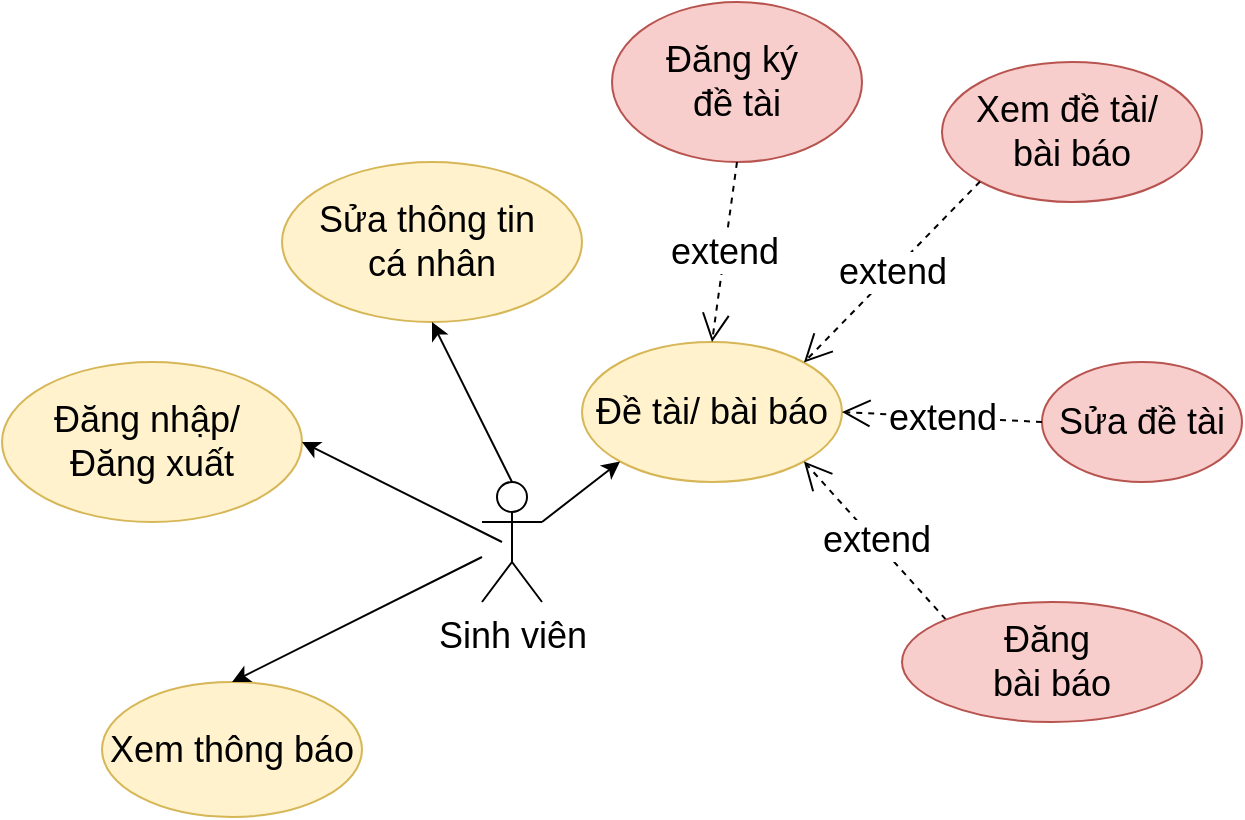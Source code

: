 <mxfile version="25.0.3" pages="15">
  <diagram name="Sinh viên" id="LuKG0nvg6y8eXmbU_TSD">
    <mxGraphModel dx="1050" dy="557" grid="1" gridSize="10" guides="1" tooltips="1" connect="1" arrows="1" fold="1" page="1" pageScale="1" pageWidth="850" pageHeight="1100" math="0" shadow="0">
      <root>
        <mxCell id="0" />
        <mxCell id="1" parent="0" />
        <mxCell id="9Q6M9egjWgZ-Fv7hqC8X-3" value="Sinh viên" style="shape=umlActor;verticalLabelPosition=bottom;verticalAlign=top;html=1;outlineConnect=0;fontSize=18;" parent="1" vertex="1">
          <mxGeometry x="320" y="390" width="30" height="60" as="geometry" />
        </mxCell>
        <mxCell id="9Q6M9egjWgZ-Fv7hqC8X-5" value="Sửa thông tin&amp;nbsp;&lt;div&gt;cá nhân&lt;/div&gt;" style="ellipse;whiteSpace=wrap;html=1;fontSize=18;fillColor=#fff2cc;strokeColor=#d6b656;" parent="1" vertex="1">
          <mxGeometry x="220" y="230" width="150" height="80" as="geometry" />
        </mxCell>
        <mxCell id="9Q6M9egjWgZ-Fv7hqC8X-6" value="Đăng nhập/&amp;nbsp;&lt;div&gt;Đăng xuất&lt;/div&gt;" style="ellipse;whiteSpace=wrap;html=1;fontSize=18;fillColor=#fff2cc;strokeColor=#d6b656;" parent="1" vertex="1">
          <mxGeometry x="80" y="330" width="150" height="80" as="geometry" />
        </mxCell>
        <mxCell id="9Q6M9egjWgZ-Fv7hqC8X-8" value="Xem thông báo" style="ellipse;whiteSpace=wrap;html=1;fontSize=18;fillColor=#fff2cc;strokeColor=#d6b656;" parent="1" vertex="1">
          <mxGeometry x="130" y="490" width="130" height="67.5" as="geometry" />
        </mxCell>
        <mxCell id="9Q6M9egjWgZ-Fv7hqC8X-9" value="Đề tài/ bài báo" style="ellipse;whiteSpace=wrap;html=1;fontSize=18;fillColor=#fff2cc;strokeColor=#d6b656;" parent="1" vertex="1">
          <mxGeometry x="370" y="320" width="130" height="70" as="geometry" />
        </mxCell>
        <mxCell id="9Q6M9egjWgZ-Fv7hqC8X-10" value="Đăng ký&amp;nbsp;&lt;div&gt;đề tài&lt;/div&gt;" style="ellipse;whiteSpace=wrap;html=1;fontSize=18;fillColor=#f8cecc;strokeColor=#b85450;" parent="1" vertex="1">
          <mxGeometry x="385" y="150" width="125" height="80" as="geometry" />
        </mxCell>
        <mxCell id="9Q6M9egjWgZ-Fv7hqC8X-11" value="Xem đề tài/&amp;nbsp;&lt;div&gt;bài báo&lt;/div&gt;" style="ellipse;whiteSpace=wrap;html=1;fontSize=18;fillColor=#f8cecc;strokeColor=#b85450;" parent="1" vertex="1">
          <mxGeometry x="550" y="180" width="130" height="70" as="geometry" />
        </mxCell>
        <mxCell id="9Q6M9egjWgZ-Fv7hqC8X-12" value="Sửa đề tài" style="ellipse;whiteSpace=wrap;html=1;fontSize=18;fillColor=#f8cecc;strokeColor=#b85450;" parent="1" vertex="1">
          <mxGeometry x="600" y="330" width="100" height="60" as="geometry" />
        </mxCell>
        <mxCell id="9Q6M9egjWgZ-Fv7hqC8X-16" value="" style="endArrow=classic;html=1;rounded=0;exitX=1;exitY=0.333;exitDx=0;exitDy=0;exitPerimeter=0;entryX=0;entryY=1;entryDx=0;entryDy=0;fontSize=18;" parent="1" source="9Q6M9egjWgZ-Fv7hqC8X-3" target="9Q6M9egjWgZ-Fv7hqC8X-9" edge="1">
          <mxGeometry width="50" height="50" relative="1" as="geometry">
            <mxPoint x="350" y="445" as="sourcePoint" />
            <mxPoint x="430" y="375" as="targetPoint" />
          </mxGeometry>
        </mxCell>
        <mxCell id="9Q6M9egjWgZ-Fv7hqC8X-21" value="" style="endArrow=classic;html=1;rounded=0;fontSize=18;entryX=0.5;entryY=0;entryDx=0;entryDy=0;" parent="1" source="9Q6M9egjWgZ-Fv7hqC8X-3" target="9Q6M9egjWgZ-Fv7hqC8X-8" edge="1">
          <mxGeometry width="50" height="50" relative="1" as="geometry">
            <mxPoint x="320" y="430" as="sourcePoint" />
            <mxPoint x="250" y="490" as="targetPoint" />
          </mxGeometry>
        </mxCell>
        <mxCell id="9Q6M9egjWgZ-Fv7hqC8X-22" value="" style="endArrow=classic;html=1;rounded=0;entryX=0.5;entryY=1;entryDx=0;entryDy=0;fontSize=18;exitX=0.5;exitY=0;exitDx=0;exitDy=0;exitPerimeter=0;" parent="1" source="9Q6M9egjWgZ-Fv7hqC8X-3" target="9Q6M9egjWgZ-Fv7hqC8X-5" edge="1">
          <mxGeometry width="50" height="50" relative="1" as="geometry">
            <mxPoint x="320" y="390" as="sourcePoint" />
            <mxPoint x="280" y="360" as="targetPoint" />
          </mxGeometry>
        </mxCell>
        <mxCell id="9Q6M9egjWgZ-Fv7hqC8X-23" value="" style="endArrow=classic;html=1;rounded=0;fontSize=18;entryX=1;entryY=0.5;entryDx=0;entryDy=0;" parent="1" target="9Q6M9egjWgZ-Fv7hqC8X-6" edge="1">
          <mxGeometry width="50" height="50" relative="1" as="geometry">
            <mxPoint x="330" y="420" as="sourcePoint" />
            <mxPoint x="260" y="419.66" as="targetPoint" />
          </mxGeometry>
        </mxCell>
        <mxCell id="9Q6M9egjWgZ-Fv7hqC8X-24" value="extend" style="endArrow=open;endSize=12;dashed=1;html=1;rounded=0;exitX=0;exitY=0.5;exitDx=0;exitDy=0;entryX=1;entryY=0.5;entryDx=0;entryDy=0;fontSize=18;" parent="1" source="9Q6M9egjWgZ-Fv7hqC8X-12" target="9Q6M9egjWgZ-Fv7hqC8X-9" edge="1">
          <mxGeometry width="160" relative="1" as="geometry">
            <mxPoint x="505" y="440" as="sourcePoint" />
            <mxPoint x="510" y="390" as="targetPoint" />
          </mxGeometry>
        </mxCell>
        <mxCell id="9Q6M9egjWgZ-Fv7hqC8X-25" value="extend" style="endArrow=open;endSize=12;dashed=1;html=1;rounded=0;entryX=0.5;entryY=0;entryDx=0;entryDy=0;exitX=0.5;exitY=1;exitDx=0;exitDy=0;fontSize=18;" parent="1" source="9Q6M9egjWgZ-Fv7hqC8X-10" target="9Q6M9egjWgZ-Fv7hqC8X-9" edge="1">
          <mxGeometry width="160" relative="1" as="geometry">
            <mxPoint x="510" y="330" as="sourcePoint" />
            <mxPoint x="430" y="370" as="targetPoint" />
          </mxGeometry>
        </mxCell>
        <mxCell id="9Q6M9egjWgZ-Fv7hqC8X-26" value="extend" style="endArrow=open;endSize=12;dashed=1;html=1;rounded=0;exitX=0;exitY=1;exitDx=0;exitDy=0;entryX=1;entryY=0;entryDx=0;entryDy=0;fontSize=18;" parent="1" source="9Q6M9egjWgZ-Fv7hqC8X-11" target="9Q6M9egjWgZ-Fv7hqC8X-9" edge="1">
          <mxGeometry width="160" relative="1" as="geometry">
            <mxPoint x="545" y="470" as="sourcePoint" />
            <mxPoint x="470" y="370" as="targetPoint" />
          </mxGeometry>
        </mxCell>
        <mxCell id="9Q6M9egjWgZ-Fv7hqC8X-82" value="extend" style="endArrow=open;endSize=12;dashed=1;html=1;rounded=0;entryX=1;entryY=1;entryDx=0;entryDy=0;exitX=0;exitY=0;exitDx=0;exitDy=0;fontSize=18;" parent="1" source="9Q6M9egjWgZ-Fv7hqC8X-83" target="9Q6M9egjWgZ-Fv7hqC8X-9" edge="1">
          <mxGeometry width="160" relative="1" as="geometry">
            <mxPoint x="510" y="515" as="sourcePoint" />
            <mxPoint x="410" y="405" as="targetPoint" />
          </mxGeometry>
        </mxCell>
        <mxCell id="9Q6M9egjWgZ-Fv7hqC8X-83" value="Đăng&amp;nbsp;&lt;div&gt;bài báo&lt;/div&gt;" style="ellipse;whiteSpace=wrap;html=1;fontSize=18;fillColor=#f8cecc;strokeColor=#b85450;" parent="1" vertex="1">
          <mxGeometry x="530" y="450" width="150" height="60" as="geometry" />
        </mxCell>
      </root>
    </mxGraphModel>
  </diagram>
  <diagram id="69wECQDE67QujWCm17ky" name="admin">
    <mxGraphModel dx="1147" dy="618" grid="1" gridSize="10" guides="1" tooltips="1" connect="1" arrows="1" fold="1" page="1" pageScale="1" pageWidth="850" pageHeight="1100" math="0" shadow="0">
      <root>
        <mxCell id="0" />
        <mxCell id="1" parent="0" />
        <mxCell id="qOkqv1ee3sYDBOUJz5UH-1" value="admin" style="shape=umlActor;verticalLabelPosition=bottom;verticalAlign=top;html=1;outlineConnect=0;fontSize=18;" parent="1" vertex="1">
          <mxGeometry x="290" y="360" width="30" height="60" as="geometry" />
        </mxCell>
        <mxCell id="qOkqv1ee3sYDBOUJz5UH-2" value="Đăng nhập/ Đăng xuất" style="ellipse;whiteSpace=wrap;html=1;fontSize=18;fillColor=#fff2cc;strokeColor=#d6b656;" parent="1" vertex="1">
          <mxGeometry x="50" y="352.5" width="130" height="60" as="geometry" />
        </mxCell>
        <mxCell id="qOkqv1ee3sYDBOUJz5UH-3" value="Sửa thông tin cá nhân" style="ellipse;whiteSpace=wrap;html=1;fontSize=18;fillColor=#fff2cc;strokeColor=#d6b656;" parent="1" vertex="1">
          <mxGeometry x="110" y="135" width="155" height="75" as="geometry" />
        </mxCell>
        <mxCell id="qOkqv1ee3sYDBOUJz5UH-4" value="Quản lý user" style="ellipse;whiteSpace=wrap;html=1;fontSize=18;fillColor=#fff2cc;strokeColor=#d6b656;" parent="1" vertex="1">
          <mxGeometry x="180" y="490" width="120" height="50" as="geometry" />
        </mxCell>
        <mxCell id="qOkqv1ee3sYDBOUJz5UH-5" value="Thêm user" style="ellipse;whiteSpace=wrap;html=1;fontSize=18;fillColor=#f8cecc;strokeColor=#b85450;" parent="1" vertex="1">
          <mxGeometry x="130" y="610" width="90" height="50" as="geometry" />
        </mxCell>
        <mxCell id="qOkqv1ee3sYDBOUJz5UH-6" value="Sửa user" style="ellipse;whiteSpace=wrap;html=1;fontSize=18;fillColor=#f8cecc;strokeColor=#b85450;" parent="1" vertex="1">
          <mxGeometry x="235" y="610" width="80" height="50" as="geometry" />
        </mxCell>
        <mxCell id="qOkqv1ee3sYDBOUJz5UH-7" value="Xóa user" style="ellipse;whiteSpace=wrap;html=1;fontSize=18;fillColor=#f8cecc;strokeColor=#b85450;" parent="1" vertex="1">
          <mxGeometry x="345" y="600" width="80" height="50" as="geometry" />
        </mxCell>
        <mxCell id="qOkqv1ee3sYDBOUJz5UH-8" value="Xem user" style="ellipse;whiteSpace=wrap;html=1;fontSize=18;fillColor=#f8cecc;strokeColor=#b85450;" parent="1" vertex="1">
          <mxGeometry x="30" y="610" width="80" height="50" as="geometry" />
        </mxCell>
        <mxCell id="qOkqv1ee3sYDBOUJz5UH-9" value="extend" style="endArrow=open;endSize=12;dashed=1;html=1;rounded=0;exitX=0.5;exitY=0;exitDx=0;exitDy=0;entryX=0;entryY=0.5;entryDx=0;entryDy=0;fontSize=18;" parent="1" source="qOkqv1ee3sYDBOUJz5UH-8" target="qOkqv1ee3sYDBOUJz5UH-4" edge="1">
          <mxGeometry width="160" relative="1" as="geometry">
            <mxPoint x="165" y="470" as="sourcePoint" />
            <mxPoint x="50" y="490" as="targetPoint" />
          </mxGeometry>
        </mxCell>
        <mxCell id="qOkqv1ee3sYDBOUJz5UH-10" value="extend" style="endArrow=open;endSize=12;dashed=1;html=1;rounded=0;exitX=0.5;exitY=0;exitDx=0;exitDy=0;entryX=0;entryY=1;entryDx=0;entryDy=0;fontSize=18;" parent="1" target="qOkqv1ee3sYDBOUJz5UH-4" edge="1" source="qOkqv1ee3sYDBOUJz5UH-5">
          <mxGeometry width="160" relative="1" as="geometry">
            <mxPoint x="180" y="610" as="sourcePoint" />
            <mxPoint x="360" y="505" as="targetPoint" />
          </mxGeometry>
        </mxCell>
        <mxCell id="qOkqv1ee3sYDBOUJz5UH-11" value="extend" style="endArrow=open;endSize=12;dashed=1;html=1;rounded=0;exitX=0.5;exitY=0;exitDx=0;exitDy=0;entryX=0.5;entryY=1;entryDx=0;entryDy=0;fontSize=18;" parent="1" source="qOkqv1ee3sYDBOUJz5UH-6" target="qOkqv1ee3sYDBOUJz5UH-4" edge="1">
          <mxGeometry width="160" relative="1" as="geometry">
            <mxPoint x="90" y="630" as="sourcePoint" />
            <mxPoint x="270" y="525" as="targetPoint" />
          </mxGeometry>
        </mxCell>
        <mxCell id="qOkqv1ee3sYDBOUJz5UH-12" value="extend" style="endArrow=open;endSize=12;dashed=1;html=1;rounded=0;exitX=0;exitY=0;exitDx=0;exitDy=0;entryX=1;entryY=1;entryDx=0;entryDy=0;fontSize=18;" parent="1" source="qOkqv1ee3sYDBOUJz5UH-7" target="qOkqv1ee3sYDBOUJz5UH-4" edge="1">
          <mxGeometry width="160" relative="1" as="geometry">
            <mxPoint x="338" y="590" as="sourcePoint" />
            <mxPoint x="330" y="510" as="targetPoint" />
          </mxGeometry>
        </mxCell>
        <mxCell id="qOkqv1ee3sYDBOUJz5UH-13" value="" style="endArrow=classic;html=1;rounded=0;entryX=1;entryY=1;entryDx=0;entryDy=0;fontSize=18;exitX=0.5;exitY=0;exitDx=0;exitDy=0;exitPerimeter=0;" parent="1" source="qOkqv1ee3sYDBOUJz5UH-1" target="qOkqv1ee3sYDBOUJz5UH-3" edge="1">
          <mxGeometry width="50" height="50" relative="1" as="geometry">
            <mxPoint x="260" y="340" as="sourcePoint" />
            <mxPoint x="300" y="320" as="targetPoint" />
          </mxGeometry>
        </mxCell>
        <mxCell id="qOkqv1ee3sYDBOUJz5UH-14" value="" style="endArrow=classic;html=1;rounded=0;entryX=1.026;entryY=0.574;entryDx=0;entryDy=0;entryPerimeter=0;exitX=0;exitY=0.333;exitDx=0;exitDy=0;exitPerimeter=0;fontSize=18;" parent="1" source="qOkqv1ee3sYDBOUJz5UH-1" target="qOkqv1ee3sYDBOUJz5UH-2" edge="1">
          <mxGeometry width="50" height="50" relative="1" as="geometry">
            <mxPoint x="278" y="420" as="sourcePoint" />
            <mxPoint x="200" y="305" as="targetPoint" />
          </mxGeometry>
        </mxCell>
        <mxCell id="qOkqv1ee3sYDBOUJz5UH-15" value="" style="endArrow=classic;html=1;rounded=0;entryX=0.573;entryY=-0.028;entryDx=0;entryDy=0;entryPerimeter=0;fontSize=18;exitX=0;exitY=1;exitDx=0;exitDy=0;exitPerimeter=0;" parent="1" source="qOkqv1ee3sYDBOUJz5UH-1" target="qOkqv1ee3sYDBOUJz5UH-4" edge="1">
          <mxGeometry width="50" height="50" relative="1" as="geometry">
            <mxPoint x="300" y="440" as="sourcePoint" />
            <mxPoint x="222" y="369" as="targetPoint" />
          </mxGeometry>
        </mxCell>
        <mxCell id="qOkqv1ee3sYDBOUJz5UH-16" value="Đề tài/ bài báo" style="ellipse;whiteSpace=wrap;html=1;fontSize=18;fillColor=#fff2cc;strokeColor=#d6b656;" parent="1" vertex="1">
          <mxGeometry x="370" y="290" width="100" height="62.5" as="geometry" />
        </mxCell>
        <mxCell id="qOkqv1ee3sYDBOUJz5UH-17" value="" style="endArrow=classic;html=1;rounded=0;entryX=0;entryY=0.6;entryDx=0;entryDy=0;entryPerimeter=0;fontSize=18;exitX=1;exitY=0.333;exitDx=0;exitDy=0;exitPerimeter=0;" parent="1" target="qOkqv1ee3sYDBOUJz5UH-16" edge="1" source="qOkqv1ee3sYDBOUJz5UH-1">
          <mxGeometry width="50" height="50" relative="1" as="geometry">
            <mxPoint x="320" y="370" as="sourcePoint" />
            <mxPoint x="370" y="320" as="targetPoint" />
          </mxGeometry>
        </mxCell>
        <mxCell id="qOkqv1ee3sYDBOUJz5UH-18" value="Phân công&amp;nbsp;&lt;div&gt;xét duyệt&lt;/div&gt;" style="ellipse;whiteSpace=wrap;html=1;fontSize=18;fillColor=#f8cecc;strokeColor=#b85450;" parent="1" vertex="1">
          <mxGeometry x="480" y="187.5" width="120" height="85" as="geometry" />
        </mxCell>
        <mxCell id="qOkqv1ee3sYDBOUJz5UH-19" value="Xem đề tài/ bài báo" style="ellipse;whiteSpace=wrap;html=1;fontSize=18;fillColor=#f8cecc;strokeColor=#b85450;" parent="1" vertex="1">
          <mxGeometry x="521.25" y="280" width="180" height="50" as="geometry" />
        </mxCell>
        <mxCell id="qOkqv1ee3sYDBOUJz5UH-20" value="Phân công chấm điểm" style="ellipse;whiteSpace=wrap;html=1;fontSize=18;fillColor=#f8cecc;strokeColor=#b85450;" parent="1" vertex="1">
          <mxGeometry x="460" y="390" width="130" height="60" as="geometry" />
        </mxCell>
        <mxCell id="qOkqv1ee3sYDBOUJz5UH-21" value="" style="endArrow=classic;html=1;rounded=0;entryX=0;entryY=0.5;entryDx=0;entryDy=0;exitX=1;exitY=0;exitDx=0;exitDy=0;fontSize=18;" parent="1" source="qOkqv1ee3sYDBOUJz5UH-16" target="qOkqv1ee3sYDBOUJz5UH-18" edge="1">
          <mxGeometry width="50" height="50" relative="1" as="geometry">
            <mxPoint x="480" y="270" as="sourcePoint" />
            <mxPoint x="530" y="220" as="targetPoint" />
          </mxGeometry>
        </mxCell>
        <mxCell id="qOkqv1ee3sYDBOUJz5UH-22" value="" style="endArrow=classic;html=1;rounded=0;exitX=1.022;exitY=0.655;exitDx=0;exitDy=0;exitPerimeter=0;entryX=0.033;entryY=0.448;entryDx=0;entryDy=0;entryPerimeter=0;fontSize=18;" parent="1" source="qOkqv1ee3sYDBOUJz5UH-16" target="qOkqv1ee3sYDBOUJz5UH-19" edge="1">
          <mxGeometry width="50" height="50" relative="1" as="geometry">
            <mxPoint x="480" y="283" as="sourcePoint" />
            <mxPoint x="550" y="320" as="targetPoint" />
          </mxGeometry>
        </mxCell>
        <mxCell id="qOkqv1ee3sYDBOUJz5UH-23" value="" style="endArrow=classic;html=1;rounded=0;entryX=0.218;entryY=0.051;entryDx=0;entryDy=0;entryPerimeter=0;exitX=1;exitY=1;exitDx=0;exitDy=0;fontSize=18;" parent="1" source="qOkqv1ee3sYDBOUJz5UH-16" target="qOkqv1ee3sYDBOUJz5UH-20" edge="1">
          <mxGeometry width="50" height="50" relative="1" as="geometry">
            <mxPoint x="490" y="320" as="sourcePoint" />
            <mxPoint x="560" y="410" as="targetPoint" />
          </mxGeometry>
        </mxCell>
        <mxCell id="qOkqv1ee3sYDBOUJz5UH-24" value="Xem" style="ellipse;whiteSpace=wrap;html=1;fontSize=18;fillColor=#d5e8d4;strokeColor=#82b366;" parent="1" vertex="1">
          <mxGeometry x="530" y="70" width="60" height="30" as="geometry" />
        </mxCell>
        <mxCell id="qOkqv1ee3sYDBOUJz5UH-25" value="Thêm" style="ellipse;whiteSpace=wrap;html=1;fontSize=18;fillColor=#d5e8d4;strokeColor=#82b366;" parent="1" vertex="1">
          <mxGeometry x="600" y="70" width="60" height="30" as="geometry" />
        </mxCell>
        <mxCell id="qOkqv1ee3sYDBOUJz5UH-26" value="Sửa" style="ellipse;whiteSpace=wrap;html=1;fontSize=18;fillColor=#d5e8d4;strokeColor=#82b366;" parent="1" vertex="1">
          <mxGeometry x="670" y="90" width="60" height="30" as="geometry" />
        </mxCell>
        <mxCell id="qOkqv1ee3sYDBOUJz5UH-27" value="Xóa" style="ellipse;whiteSpace=wrap;html=1;fontSize=18;fillColor=#d5e8d4;strokeColor=#82b366;" parent="1" vertex="1">
          <mxGeometry x="701.25" y="157.5" width="60" height="30" as="geometry" />
        </mxCell>
        <mxCell id="qOkqv1ee3sYDBOUJz5UH-28" value="extend" style="endArrow=open;endSize=12;dashed=1;html=1;rounded=0;exitX=0;exitY=1;exitDx=0;exitDy=0;entryX=0.967;entryY=0.305;entryDx=0;entryDy=0;fontSize=18;entryPerimeter=0;" parent="1" source="qOkqv1ee3sYDBOUJz5UH-27" target="qOkqv1ee3sYDBOUJz5UH-18" edge="1">
          <mxGeometry width="160" relative="1" as="geometry">
            <mxPoint x="650" y="335" as="sourcePoint" />
            <mxPoint x="580" y="235" as="targetPoint" />
          </mxGeometry>
        </mxCell>
        <mxCell id="qOkqv1ee3sYDBOUJz5UH-29" value="extend" style="endArrow=open;endSize=12;dashed=1;html=1;rounded=0;exitX=0;exitY=1;exitDx=0;exitDy=0;entryX=1;entryY=0;entryDx=0;entryDy=0;fontSize=18;" parent="1" source="qOkqv1ee3sYDBOUJz5UH-26" target="qOkqv1ee3sYDBOUJz5UH-18" edge="1">
          <mxGeometry width="160" relative="1" as="geometry">
            <mxPoint x="660" y="260" as="sourcePoint" />
            <mxPoint x="600" y="205" as="targetPoint" />
          </mxGeometry>
        </mxCell>
        <mxCell id="qOkqv1ee3sYDBOUJz5UH-30" value="extend" style="endArrow=open;endSize=12;dashed=1;html=1;rounded=0;exitX=0.5;exitY=1;exitDx=0;exitDy=0;entryX=0.5;entryY=0;entryDx=0;entryDy=0;fontSize=18;" parent="1" source="qOkqv1ee3sYDBOUJz5UH-24" target="qOkqv1ee3sYDBOUJz5UH-18" edge="1">
          <mxGeometry width="160" relative="1" as="geometry">
            <mxPoint x="610" y="130" as="sourcePoint" />
            <mxPoint x="550" y="75" as="targetPoint" />
          </mxGeometry>
        </mxCell>
        <mxCell id="qOkqv1ee3sYDBOUJz5UH-31" value="extend" style="endArrow=open;endSize=12;dashed=1;html=1;rounded=0;exitX=0.5;exitY=1;exitDx=0;exitDy=0;entryX=0.667;entryY=0.022;entryDx=0;entryDy=0;fontSize=18;entryPerimeter=0;" parent="1" source="qOkqv1ee3sYDBOUJz5UH-25" target="qOkqv1ee3sYDBOUJz5UH-18" edge="1">
          <mxGeometry width="160" relative="1" as="geometry">
            <mxPoint x="650" y="146" as="sourcePoint" />
            <mxPoint x="570" y="195" as="targetPoint" />
          </mxGeometry>
        </mxCell>
        <mxCell id="qOkqv1ee3sYDBOUJz5UH-32" value="Xem" style="ellipse;whiteSpace=wrap;html=1;fontSize=18;fillColor=#d5e8d4;strokeColor=#82b366;" parent="1" vertex="1">
          <mxGeometry x="660" y="352.5" width="60" height="30" as="geometry" />
        </mxCell>
        <mxCell id="qOkqv1ee3sYDBOUJz5UH-33" value="Thêm" style="ellipse;whiteSpace=wrap;html=1;fontSize=18;fillColor=#d5e8d4;strokeColor=#82b366;" parent="1" vertex="1">
          <mxGeometry x="690" y="390" width="65" height="35" as="geometry" />
        </mxCell>
        <mxCell id="qOkqv1ee3sYDBOUJz5UH-34" value="Sửa" style="ellipse;whiteSpace=wrap;html=1;fontSize=18;fillColor=#d5e8d4;strokeColor=#82b366;" parent="1" vertex="1">
          <mxGeometry x="692.5" y="450" width="67.5" height="30" as="geometry" />
        </mxCell>
        <mxCell id="qOkqv1ee3sYDBOUJz5UH-35" value="Xóa" style="ellipse;whiteSpace=wrap;html=1;fontSize=18;fillColor=#d5e8d4;strokeColor=#82b366;" parent="1" vertex="1">
          <mxGeometry x="650" y="500" width="70" height="30" as="geometry" />
        </mxCell>
        <mxCell id="qOkqv1ee3sYDBOUJz5UH-36" value="extend" style="endArrow=open;endSize=12;dashed=1;html=1;rounded=0;exitX=0;exitY=0;exitDx=0;exitDy=0;entryX=0.5;entryY=1;entryDx=0;entryDy=0;fontSize=18;" parent="1" source="qOkqv1ee3sYDBOUJz5UH-35" target="qOkqv1ee3sYDBOUJz5UH-20" edge="1">
          <mxGeometry width="160" relative="1" as="geometry">
            <mxPoint x="640" y="557.5" as="sourcePoint" />
            <mxPoint x="570" y="457.5" as="targetPoint" />
          </mxGeometry>
        </mxCell>
        <mxCell id="qOkqv1ee3sYDBOUJz5UH-37" value="extend" style="endArrow=open;endSize=12;dashed=1;html=1;rounded=0;exitX=0;exitY=0.5;exitDx=0;exitDy=0;entryX=0.721;entryY=-0.007;entryDx=0;entryDy=0;entryPerimeter=0;fontSize=18;" parent="1" source="qOkqv1ee3sYDBOUJz5UH-32" target="qOkqv1ee3sYDBOUJz5UH-20" edge="1">
          <mxGeometry width="160" relative="1" as="geometry">
            <mxPoint x="660" y="422.5" as="sourcePoint" />
            <mxPoint x="588" y="360.5" as="targetPoint" />
          </mxGeometry>
        </mxCell>
        <mxCell id="qOkqv1ee3sYDBOUJz5UH-38" value="extend" style="endArrow=open;endSize=12;dashed=1;html=1;rounded=0;entryX=0.979;entryY=0.353;entryDx=0;entryDy=0;entryPerimeter=0;fontSize=18;exitX=0;exitY=0.5;exitDx=0;exitDy=0;" parent="1" source="qOkqv1ee3sYDBOUJz5UH-33" target="qOkqv1ee3sYDBOUJz5UH-20" edge="1">
          <mxGeometry width="160" relative="1" as="geometry">
            <mxPoint x="660" y="412.5" as="sourcePoint" />
            <mxPoint x="580" y="452.5" as="targetPoint" />
          </mxGeometry>
        </mxCell>
        <mxCell id="qOkqv1ee3sYDBOUJz5UH-39" value="extend" style="endArrow=open;endSize=12;dashed=1;html=1;rounded=0;entryX=0.867;entryY=0.911;entryDx=0;entryDy=0;exitX=0;exitY=0.5;exitDx=0;exitDy=0;entryPerimeter=0;fontSize=18;" parent="1" source="qOkqv1ee3sYDBOUJz5UH-34" target="qOkqv1ee3sYDBOUJz5UH-20" edge="1">
          <mxGeometry width="160" relative="1" as="geometry">
            <mxPoint x="686" y="472.5" as="sourcePoint" />
            <mxPoint x="600" y="442.5" as="targetPoint" />
          </mxGeometry>
        </mxCell>
        <mxCell id="qOkqv1ee3sYDBOUJz5UH-40" value="Thông báo" style="ellipse;whiteSpace=wrap;html=1;fontSize=18;fillColor=#fff2cc;strokeColor=#d6b656;" parent="1" vertex="1">
          <mxGeometry x="430" y="502.5" width="100" height="50" as="geometry" />
        </mxCell>
        <mxCell id="qOkqv1ee3sYDBOUJz5UH-41" value="" style="endArrow=classic;html=1;rounded=0;fontSize=18;exitX=0.5;exitY=0.5;exitDx=0;exitDy=0;exitPerimeter=0;" parent="1" target="qOkqv1ee3sYDBOUJz5UH-40" edge="1" source="qOkqv1ee3sYDBOUJz5UH-1">
          <mxGeometry width="50" height="50" relative="1" as="geometry">
            <mxPoint x="320" y="405" as="sourcePoint" />
            <mxPoint x="380" y="502.5" as="targetPoint" />
          </mxGeometry>
        </mxCell>
        <mxCell id="qOkqv1ee3sYDBOUJz5UH-42" value="Xem thông báo" style="ellipse;whiteSpace=wrap;html=1;fontSize=18;fillColor=#f8cecc;strokeColor=#b85450;" parent="1" vertex="1">
          <mxGeometry x="652.5" y="560" width="140" height="40" as="geometry" />
        </mxCell>
        <mxCell id="qOkqv1ee3sYDBOUJz5UH-43" value="Đăng thông báo" style="ellipse;whiteSpace=wrap;html=1;fontSize=18;fillColor=#f8cecc;strokeColor=#b85450;" parent="1" vertex="1">
          <mxGeometry x="630" y="630" width="140" height="40" as="geometry" />
        </mxCell>
        <mxCell id="qOkqv1ee3sYDBOUJz5UH-44" value="Sửa thông báo" style="ellipse;whiteSpace=wrap;html=1;fontSize=18;fillColor=#f8cecc;strokeColor=#b85450;" parent="1" vertex="1">
          <mxGeometry x="540" y="660" width="100" height="60" as="geometry" />
        </mxCell>
        <mxCell id="qOkqv1ee3sYDBOUJz5UH-45" value="Xóa thông báo" style="ellipse;whiteSpace=wrap;html=1;fontSize=18;fillColor=#f8cecc;strokeColor=#b85450;" parent="1" vertex="1">
          <mxGeometry x="420" y="670" width="110" height="60" as="geometry" />
        </mxCell>
        <mxCell id="qOkqv1ee3sYDBOUJz5UH-46" value="extend" style="endArrow=open;endSize=12;dashed=1;html=1;rounded=0;exitX=0.5;exitY=0;exitDx=0;exitDy=0;entryX=0.5;entryY=1;entryDx=0;entryDy=0;fontSize=18;" parent="1" source="qOkqv1ee3sYDBOUJz5UH-45" target="qOkqv1ee3sYDBOUJz5UH-40" edge="1">
          <mxGeometry width="160" relative="1" as="geometry">
            <mxPoint x="500" y="680" as="sourcePoint" />
            <mxPoint x="430" y="580" as="targetPoint" />
          </mxGeometry>
        </mxCell>
        <mxCell id="qOkqv1ee3sYDBOUJz5UH-47" value="extend" style="endArrow=open;endSize=12;dashed=1;html=1;rounded=0;exitX=0.5;exitY=0;exitDx=0;exitDy=0;entryX=0.725;entryY=0.963;entryDx=0;entryDy=0;entryPerimeter=0;fontSize=18;" parent="1" target="qOkqv1ee3sYDBOUJz5UH-40" edge="1">
          <mxGeometry width="160" relative="1" as="geometry">
            <mxPoint x="591.72" y="660" as="sourcePoint" />
            <mxPoint x="520.004" y="545.178" as="targetPoint" />
          </mxGeometry>
        </mxCell>
        <mxCell id="qOkqv1ee3sYDBOUJz5UH-48" value="extend" style="endArrow=open;endSize=12;dashed=1;html=1;rounded=0;exitX=0.042;exitY=0.207;exitDx=0;exitDy=0;entryX=0.954;entryY=0.743;entryDx=0;entryDy=0;exitPerimeter=0;entryPerimeter=0;fontSize=18;" parent="1" source="qOkqv1ee3sYDBOUJz5UH-43" target="qOkqv1ee3sYDBOUJz5UH-40" edge="1">
          <mxGeometry width="160" relative="1" as="geometry">
            <mxPoint x="637" y="635" as="sourcePoint" />
            <mxPoint x="570" y="520" as="targetPoint" />
          </mxGeometry>
        </mxCell>
        <mxCell id="qOkqv1ee3sYDBOUJz5UH-49" value="extend" style="endArrow=open;endSize=12;dashed=1;html=1;rounded=0;entryX=1;entryY=0.35;entryDx=0;entryDy=0;entryPerimeter=0;fontSize=18;" parent="1" source="qOkqv1ee3sYDBOUJz5UH-42" target="qOkqv1ee3sYDBOUJz5UH-40" edge="1">
          <mxGeometry width="160" relative="1" as="geometry">
            <mxPoint x="637" y="585" as="sourcePoint" />
            <mxPoint x="570" y="470" as="targetPoint" />
          </mxGeometry>
        </mxCell>
        <mxCell id="qOkqv1ee3sYDBOUJz5UH-50" value="Quản lý bài báo từ crawl data" style="ellipse;whiteSpace=wrap;html=1;fontSize=18;fillColor=#fff2cc;strokeColor=#d6b656;" parent="1" vertex="1">
          <mxGeometry x="30" y="440" width="140" height="80" as="geometry" />
        </mxCell>
        <mxCell id="qOkqv1ee3sYDBOUJz5UH-51" value="" style="endArrow=classic;html=1;rounded=0;entryX=0.98;entryY=0.228;entryDx=0;entryDy=0;entryPerimeter=0;fontSize=18;exitX=0.5;exitY=0.5;exitDx=0;exitDy=0;exitPerimeter=0;" parent="1" target="qOkqv1ee3sYDBOUJz5UH-50" edge="1" source="qOkqv1ee3sYDBOUJz5UH-1">
          <mxGeometry width="50" height="50" relative="1" as="geometry">
            <mxPoint x="300" y="392.5" as="sourcePoint" />
            <mxPoint x="160" y="442.5" as="targetPoint" />
          </mxGeometry>
        </mxCell>
        <mxCell id="qOkqv1ee3sYDBOUJz5UH-52" value="Quản lý bài báo đăng&amp;nbsp;&lt;div&gt;từ sinh viên&lt;/div&gt;" style="ellipse;whiteSpace=wrap;html=1;fontSize=18;fillColor=#fff2cc;strokeColor=#d6b656;" parent="1" vertex="1">
          <mxGeometry x="275" y="150" width="195" height="75" as="geometry" />
        </mxCell>
        <mxCell id="qOkqv1ee3sYDBOUJz5UH-53" value="" style="endArrow=classic;html=1;rounded=0;entryX=0.5;entryY=1;entryDx=0;entryDy=0;fontSize=18;exitX=0.75;exitY=0.1;exitDx=0;exitDy=0;exitPerimeter=0;" parent="1" target="qOkqv1ee3sYDBOUJz5UH-52" edge="1" source="qOkqv1ee3sYDBOUJz5UH-1">
          <mxGeometry width="50" height="50" relative="1" as="geometry">
            <mxPoint x="315" y="350" as="sourcePoint" />
            <mxPoint x="325" y="260" as="targetPoint" />
          </mxGeometry>
        </mxCell>
        <mxCell id="2Gn6ouJNpjOA36lgaZYL-1" value="In báo cáo-&amp;nbsp;&lt;div&gt;thống kê&lt;/div&gt;" style="ellipse;whiteSpace=wrap;html=1;fontSize=18;fillColor=#fff2cc;strokeColor=#d6b656;" vertex="1" parent="1">
          <mxGeometry x="80" y="250" width="155" height="75" as="geometry" />
        </mxCell>
        <mxCell id="2Gn6ouJNpjOA36lgaZYL-2" value="" style="endArrow=classic;html=1;rounded=0;entryX=1;entryY=1;entryDx=0;entryDy=0;fontSize=18;exitX=0.25;exitY=0.1;exitDx=0;exitDy=0;exitPerimeter=0;" edge="1" parent="1" source="qOkqv1ee3sYDBOUJz5UH-1" target="2Gn6ouJNpjOA36lgaZYL-1">
          <mxGeometry width="50" height="50" relative="1" as="geometry">
            <mxPoint x="333" y="440" as="sourcePoint" />
            <mxPoint x="280" y="279" as="targetPoint" />
          </mxGeometry>
        </mxCell>
      </root>
    </mxGraphModel>
  </diagram>
  <diagram id="ozwJXcNLDON-IZLHLj-l" name="giảng viên">
    <mxGraphModel dx="1050" dy="557" grid="1" gridSize="10" guides="1" tooltips="1" connect="1" arrows="1" fold="1" page="1" pageScale="1" pageWidth="850" pageHeight="1100" math="0" shadow="0">
      <root>
        <mxCell id="0" />
        <mxCell id="1" parent="0" />
        <mxCell id="iOzRWky22JZthRIL59TV-1" value="Giảng viên" style="shape=umlActor;verticalLabelPosition=bottom;verticalAlign=top;html=1;outlineConnect=0;fontSize=18;" parent="1" vertex="1">
          <mxGeometry x="320" y="390" width="30" height="60" as="geometry" />
        </mxCell>
        <mxCell id="iOzRWky22JZthRIL59TV-2" value="Sửa thông tin&amp;nbsp;&lt;div&gt;cá nhân&lt;/div&gt;" style="ellipse;whiteSpace=wrap;html=1;fontSize=18;fillColor=#fff2cc;strokeColor=#d6b656;" parent="1" vertex="1">
          <mxGeometry x="250" y="230" width="150" height="80" as="geometry" />
        </mxCell>
        <mxCell id="iOzRWky22JZthRIL59TV-3" value="Đăng nhập/&amp;nbsp;&lt;div&gt;Đăng xuất&lt;/div&gt;" style="ellipse;whiteSpace=wrap;html=1;fontSize=18;fillColor=#fff2cc;strokeColor=#d6b656;" parent="1" vertex="1">
          <mxGeometry x="100" y="310" width="150" height="80" as="geometry" />
        </mxCell>
        <mxCell id="iOzRWky22JZthRIL59TV-4" value="Xem thông báo" style="ellipse;whiteSpace=wrap;html=1;fontSize=18;fillColor=#fff2cc;strokeColor=#d6b656;" parent="1" vertex="1">
          <mxGeometry x="120" y="462.5" width="130" height="67.5" as="geometry" />
        </mxCell>
        <mxCell id="iOzRWky22JZthRIL59TV-5" value="Đề tài/ bài báo" style="ellipse;whiteSpace=wrap;html=1;fontSize=18;fillColor=#fff2cc;strokeColor=#d6b656;" parent="1" vertex="1">
          <mxGeometry x="425" y="310" width="130" height="70" as="geometry" />
        </mxCell>
        <mxCell id="iOzRWky22JZthRIL59TV-7" value="Xem đề tài/&amp;nbsp;&lt;div&gt;bài báo&lt;/div&gt;" style="ellipse;whiteSpace=wrap;html=1;fontSize=18;fillColor=#f8cecc;strokeColor=#b85450;" parent="1" vertex="1">
          <mxGeometry x="640" y="200" width="130" height="70" as="geometry" />
        </mxCell>
        <mxCell id="iOzRWky22JZthRIL59TV-9" value="" style="endArrow=classic;html=1;rounded=0;exitX=1;exitY=0.333;exitDx=0;exitDy=0;exitPerimeter=0;entryX=0;entryY=1;entryDx=0;entryDy=0;fontSize=18;" parent="1" source="iOzRWky22JZthRIL59TV-1" target="iOzRWky22JZthRIL59TV-5" edge="1">
          <mxGeometry width="50" height="50" relative="1" as="geometry">
            <mxPoint x="350" y="445" as="sourcePoint" />
            <mxPoint x="430" y="375" as="targetPoint" />
          </mxGeometry>
        </mxCell>
        <mxCell id="iOzRWky22JZthRIL59TV-10" value="" style="endArrow=classic;html=1;rounded=0;fontSize=18;entryX=1;entryY=0;entryDx=0;entryDy=0;" parent="1" source="iOzRWky22JZthRIL59TV-1" target="iOzRWky22JZthRIL59TV-4" edge="1">
          <mxGeometry width="50" height="50" relative="1" as="geometry">
            <mxPoint x="320" y="430" as="sourcePoint" />
            <mxPoint x="250" y="490" as="targetPoint" />
          </mxGeometry>
        </mxCell>
        <mxCell id="iOzRWky22JZthRIL59TV-11" value="" style="endArrow=classic;html=1;rounded=0;entryX=0.5;entryY=1;entryDx=0;entryDy=0;fontSize=18;" parent="1" target="iOzRWky22JZthRIL59TV-2" edge="1">
          <mxGeometry width="50" height="50" relative="1" as="geometry">
            <mxPoint x="320" y="390" as="sourcePoint" />
            <mxPoint x="280" y="360" as="targetPoint" />
          </mxGeometry>
        </mxCell>
        <mxCell id="iOzRWky22JZthRIL59TV-12" value="" style="endArrow=classic;html=1;rounded=0;fontSize=18;entryX=1;entryY=0.5;entryDx=0;entryDy=0;" parent="1" target="iOzRWky22JZthRIL59TV-3" edge="1">
          <mxGeometry width="50" height="50" relative="1" as="geometry">
            <mxPoint x="330" y="419.66" as="sourcePoint" />
            <mxPoint x="260" y="419.66" as="targetPoint" />
          </mxGeometry>
        </mxCell>
        <mxCell id="iOzRWky22JZthRIL59TV-15" value="extend" style="endArrow=open;endSize=12;dashed=1;html=1;rounded=0;exitX=0;exitY=1;exitDx=0;exitDy=0;entryX=1;entryY=0;entryDx=0;entryDy=0;fontSize=18;" parent="1" source="iOzRWky22JZthRIL59TV-7" target="iOzRWky22JZthRIL59TV-5" edge="1">
          <mxGeometry width="160" relative="1" as="geometry">
            <mxPoint x="545" y="470" as="sourcePoint" />
            <mxPoint x="470" y="370" as="targetPoint" />
          </mxGeometry>
        </mxCell>
        <mxCell id="tWTGY230bY2E-C51Af2f-1" value="Duyệt đề tài/&amp;nbsp;&lt;div&gt;bài báo&lt;/div&gt;" style="ellipse;whiteSpace=wrap;html=1;fontSize=18;fillColor=#f8cecc;strokeColor=#b85450;" parent="1" vertex="1">
          <mxGeometry x="640" y="310" width="130" height="70" as="geometry" />
        </mxCell>
        <mxCell id="tWTGY230bY2E-C51Af2f-2" value="extend" style="endArrow=open;endSize=12;dashed=1;html=1;rounded=0;entryX=0.987;entryY=0.471;entryDx=0;entryDy=0;fontSize=18;entryPerimeter=0;exitX=0.003;exitY=0.376;exitDx=0;exitDy=0;exitPerimeter=0;" parent="1" source="tWTGY230bY2E-C51Af2f-1" target="iOzRWky22JZthRIL59TV-5" edge="1">
          <mxGeometry width="160" relative="1" as="geometry">
            <mxPoint x="588" y="354.5" as="sourcePoint" />
            <mxPoint x="500" y="354.5" as="targetPoint" />
          </mxGeometry>
        </mxCell>
        <mxCell id="tWTGY230bY2E-C51Af2f-3" value="Đánh giá" style="ellipse;whiteSpace=wrap;html=1;fontSize=18;fillColor=#f8cecc;strokeColor=#b85450;" parent="1" vertex="1">
          <mxGeometry x="640" y="420" width="130" height="70" as="geometry" />
        </mxCell>
        <mxCell id="tWTGY230bY2E-C51Af2f-5" value="extend" style="endArrow=open;endSize=12;dashed=1;html=1;rounded=0;entryX=1;entryY=1;entryDx=0;entryDy=0;fontSize=18;exitX=0;exitY=0;exitDx=0;exitDy=0;" parent="1" source="tWTGY230bY2E-C51Af2f-3" target="iOzRWky22JZthRIL59TV-5" edge="1">
          <mxGeometry width="160" relative="1" as="geometry">
            <mxPoint x="550" y="440" as="sourcePoint" />
            <mxPoint x="468" y="390" as="targetPoint" />
          </mxGeometry>
        </mxCell>
      </root>
    </mxGraphModel>
  </diagram>
  <diagram id="pS76od08-7XSCxtdSmXQ" name="summary">
    <mxGraphModel dx="1793" dy="965" grid="1" gridSize="10" guides="1" tooltips="1" connect="1" arrows="1" fold="1" page="1" pageScale="1" pageWidth="850" pageHeight="1100" math="0" shadow="0">
      <root>
        <mxCell id="0" />
        <mxCell id="1" parent="0" />
        <mxCell id="EndW9EghQf4jxqwavOPl-25" value="" style="rounded=1;whiteSpace=wrap;html=1;fillColor=#99FFFF;strokeColor=#6c8ebf;" vertex="1" parent="1">
          <mxGeometry x="305" y="30" width="185" height="990" as="geometry" />
        </mxCell>
        <mxCell id="cQAmyiw5eKxSz-nq0pwW-1" value="Đăng nhập" style="ellipse;whiteSpace=wrap;html=1;fillColor=#fff2cc;strokeColor=#d6b656;" vertex="1" parent="1">
          <mxGeometry x="350" y="40" width="95" height="50" as="geometry" />
        </mxCell>
        <mxCell id="cQAmyiw5eKxSz-nq0pwW-2" value="Đăng xuất" style="ellipse;whiteSpace=wrap;html=1;fillColor=#fff2cc;strokeColor=#d6b656;" vertex="1" parent="1">
          <mxGeometry x="350" y="110" width="95" height="50" as="geometry" />
        </mxCell>
        <mxCell id="cQAmyiw5eKxSz-nq0pwW-3" value="Đăng ký đề tài" style="ellipse;whiteSpace=wrap;html=1;fillColor=#fff2cc;strokeColor=#d6b656;" vertex="1" parent="1">
          <mxGeometry x="350" y="180" width="95" height="50" as="geometry" />
        </mxCell>
        <mxCell id="cQAmyiw5eKxSz-nq0pwW-4" value="Đăng bài báo" style="ellipse;whiteSpace=wrap;html=1;fillColor=#fff2cc;strokeColor=#d6b656;" vertex="1" parent="1">
          <mxGeometry x="350" y="250" width="95" height="50" as="geometry" />
        </mxCell>
        <mxCell id="cQAmyiw5eKxSz-nq0pwW-5" value="Xem thông báo" style="ellipse;whiteSpace=wrap;html=1;fillColor=#fff2cc;strokeColor=#d6b656;" vertex="1" parent="1">
          <mxGeometry x="350" y="320" width="95" height="50" as="geometry" />
        </mxCell>
        <mxCell id="cQAmyiw5eKxSz-nq0pwW-6" value="Sửa thông tin cá nhân" style="ellipse;whiteSpace=wrap;html=1;fillColor=#fff2cc;strokeColor=#d6b656;" vertex="1" parent="1">
          <mxGeometry x="350" y="390" width="95" height="50" as="geometry" />
        </mxCell>
        <mxCell id="cQAmyiw5eKxSz-nq0pwW-7" value="Duyệt đề tài/&lt;div&gt;&amp;nbsp;bài báo&lt;/div&gt;" style="ellipse;whiteSpace=wrap;html=1;fillColor=#fff2cc;strokeColor=#d6b656;" vertex="1" parent="1">
          <mxGeometry x="350" y="460" width="95" height="50" as="geometry" />
        </mxCell>
        <mxCell id="CYQRnEvUrK2z0a5V9PgF-1" value="Đánh giá bài báo/ đề tài" style="ellipse;whiteSpace=wrap;html=1;fillColor=#fff2cc;strokeColor=#d6b656;" vertex="1" parent="1">
          <mxGeometry x="350" y="530" width="95" height="50" as="geometry" />
        </mxCell>
        <mxCell id="CYQRnEvUrK2z0a5V9PgF-2" value="Phân công&lt;div&gt;hội đồng&lt;/div&gt;" style="ellipse;whiteSpace=wrap;html=1;fillColor=#fff2cc;strokeColor=#d6b656;" vertex="1" parent="1">
          <mxGeometry x="350" y="600" width="95" height="50" as="geometry" />
        </mxCell>
        <mxCell id="CYQRnEvUrK2z0a5V9PgF-3" value="Quản lý thông báo" style="ellipse;whiteSpace=wrap;html=1;fillColor=#fff2cc;strokeColor=#d6b656;" vertex="1" parent="1">
          <mxGeometry x="350" y="670" width="95" height="50" as="geometry" />
        </mxCell>
        <mxCell id="cjEi6tOewhu2mRUfHdLU-1" value="Quản lý user" style="ellipse;whiteSpace=wrap;html=1;fillColor=#fff2cc;strokeColor=#d6b656;" vertex="1" parent="1">
          <mxGeometry x="350" y="740" width="95" height="50" as="geometry" />
        </mxCell>
        <mxCell id="cjEi6tOewhu2mRUfHdLU-2" value="Quản lý bài báo từ sinh viên" style="ellipse;whiteSpace=wrap;html=1;fillColor=#fff2cc;strokeColor=#d6b656;" vertex="1" parent="1">
          <mxGeometry x="350" y="810" width="95" height="50" as="geometry" />
        </mxCell>
        <mxCell id="MUCLNZxO2G2gl4glXcL_-1" value="&lt;font&gt;Quản lý bài báo từ crawl data&lt;/font&gt;" style="ellipse;whiteSpace=wrap;html=1;fillColor=#fff2cc;strokeColor=#d6b656;" vertex="1" parent="1">
          <mxGeometry x="350" y="880" width="95" height="50" as="geometry" />
        </mxCell>
        <mxCell id="rA2mjmh7IJIhLyyeQvj5-1" value="&lt;font&gt;In báo cáo- thống kê&lt;/font&gt;" style="ellipse;whiteSpace=wrap;html=1;fillColor=#fff2cc;strokeColor=#d6b656;" vertex="1" parent="1">
          <mxGeometry x="350" y="950" width="95" height="50" as="geometry" />
        </mxCell>
        <mxCell id="zGhDSmBy7IUyp9h9L6Wg-1" value="Sinh viên" style="shape=umlActor;verticalLabelPosition=bottom;verticalAlign=top;html=1;" vertex="1" parent="1">
          <mxGeometry x="160" y="190" width="30" height="60" as="geometry" />
        </mxCell>
        <mxCell id="zGhDSmBy7IUyp9h9L6Wg-3" value="Giảng viên" style="shape=umlActor;verticalLabelPosition=bottom;verticalAlign=top;html=1;" vertex="1" parent="1">
          <mxGeometry x="610" y="400" width="30" height="60" as="geometry" />
        </mxCell>
        <mxCell id="zGhDSmBy7IUyp9h9L6Wg-6" value="admin" style="shape=umlActor;verticalLabelPosition=bottom;verticalAlign=top;html=1;" vertex="1" parent="1">
          <mxGeometry x="160" y="600" width="30" height="60" as="geometry" />
        </mxCell>
        <mxCell id="zGhDSmBy7IUyp9h9L6Wg-7" style="edgeStyle=orthogonalEdgeStyle;rounded=0;orthogonalLoop=1;jettySize=auto;html=1;exitX=1;exitY=0.333;exitDx=0;exitDy=0;exitPerimeter=0;entryX=-0.017;entryY=0.592;entryDx=0;entryDy=0;entryPerimeter=0;" edge="1" parent="1" source="zGhDSmBy7IUyp9h9L6Wg-1" target="cQAmyiw5eKxSz-nq0pwW-3">
          <mxGeometry relative="1" as="geometry" />
        </mxCell>
        <mxCell id="zGhDSmBy7IUyp9h9L6Wg-8" value="" style="endArrow=none;html=1;rounded=0;" edge="1" parent="1">
          <mxGeometry width="50" height="50" relative="1" as="geometry">
            <mxPoint x="240" y="280" as="sourcePoint" />
            <mxPoint x="240" y="210" as="targetPoint" />
          </mxGeometry>
        </mxCell>
        <mxCell id="zGhDSmBy7IUyp9h9L6Wg-9" value="" style="endArrow=classic;html=1;rounded=0;entryX=-0.017;entryY=0.602;entryDx=0;entryDy=0;entryPerimeter=0;" edge="1" parent="1" target="cQAmyiw5eKxSz-nq0pwW-4">
          <mxGeometry width="50" height="50" relative="1" as="geometry">
            <mxPoint x="240" y="280" as="sourcePoint" />
            <mxPoint x="290" y="230" as="targetPoint" />
          </mxGeometry>
        </mxCell>
        <mxCell id="zGhDSmBy7IUyp9h9L6Wg-10" value="" style="endArrow=none;html=1;rounded=0;" edge="1" parent="1">
          <mxGeometry width="50" height="50" relative="1" as="geometry">
            <mxPoint x="240" y="340" as="sourcePoint" />
            <mxPoint x="240" y="280" as="targetPoint" />
          </mxGeometry>
        </mxCell>
        <mxCell id="zGhDSmBy7IUyp9h9L6Wg-11" value="" style="endArrow=classic;html=1;rounded=0;entryX=0;entryY=0.4;entryDx=0;entryDy=0;entryPerimeter=0;" edge="1" parent="1" target="cQAmyiw5eKxSz-nq0pwW-5">
          <mxGeometry width="50" height="50" relative="1" as="geometry">
            <mxPoint x="240" y="340" as="sourcePoint" />
            <mxPoint x="330" y="340" as="targetPoint" />
          </mxGeometry>
        </mxCell>
        <mxCell id="zGhDSmBy7IUyp9h9L6Wg-12" value="" style="endArrow=none;html=1;rounded=0;" edge="1" parent="1">
          <mxGeometry width="50" height="50" relative="1" as="geometry">
            <mxPoint x="240" y="410" as="sourcePoint" />
            <mxPoint x="240" y="340" as="targetPoint" />
          </mxGeometry>
        </mxCell>
        <mxCell id="zGhDSmBy7IUyp9h9L6Wg-13" value="" style="endArrow=classic;html=1;rounded=0;entryX=0;entryY=0.4;entryDx=0;entryDy=0;entryPerimeter=0;" edge="1" parent="1" target="cQAmyiw5eKxSz-nq0pwW-6">
          <mxGeometry width="50" height="50" relative="1" as="geometry">
            <mxPoint x="240" y="410" as="sourcePoint" />
            <mxPoint x="290" y="360" as="targetPoint" />
          </mxGeometry>
        </mxCell>
        <mxCell id="EndW9EghQf4jxqwavOPl-1" value="" style="endArrow=none;html=1;rounded=0;" edge="1" parent="1">
          <mxGeometry width="50" height="50" relative="1" as="geometry">
            <mxPoint x="240" y="210" as="sourcePoint" />
            <mxPoint x="240" y="60" as="targetPoint" />
          </mxGeometry>
        </mxCell>
        <mxCell id="EndW9EghQf4jxqwavOPl-2" value="" style="endArrow=classic;html=1;rounded=0;entryX=0;entryY=0.4;entryDx=0;entryDy=0;entryPerimeter=0;" edge="1" parent="1" target="cQAmyiw5eKxSz-nq0pwW-1">
          <mxGeometry width="50" height="50" relative="1" as="geometry">
            <mxPoint x="240" y="60" as="sourcePoint" />
            <mxPoint x="290" y="10" as="targetPoint" />
          </mxGeometry>
        </mxCell>
        <mxCell id="EndW9EghQf4jxqwavOPl-3" value="" style="endArrow=classic;html=1;rounded=0;entryX=-0.026;entryY=0.608;entryDx=0;entryDy=0;entryPerimeter=0;" edge="1" parent="1" target="cQAmyiw5eKxSz-nq0pwW-2">
          <mxGeometry width="50" height="50" relative="1" as="geometry">
            <mxPoint x="240" y="140" as="sourcePoint" />
            <mxPoint x="290" y="90" as="targetPoint" />
          </mxGeometry>
        </mxCell>
        <mxCell id="EndW9EghQf4jxqwavOPl-4" style="edgeStyle=orthogonalEdgeStyle;rounded=0;orthogonalLoop=1;jettySize=auto;html=1;exitX=0;exitY=0.333;exitDx=0;exitDy=0;exitPerimeter=0;entryX=0.976;entryY=0.608;entryDx=0;entryDy=0;entryPerimeter=0;" edge="1" parent="1" source="zGhDSmBy7IUyp9h9L6Wg-3" target="cQAmyiw5eKxSz-nq0pwW-6">
          <mxGeometry relative="1" as="geometry" />
        </mxCell>
        <mxCell id="EndW9EghQf4jxqwavOPl-5" value="" style="endArrow=none;html=1;rounded=0;" edge="1" parent="1">
          <mxGeometry width="50" height="50" relative="1" as="geometry">
            <mxPoint x="560" y="420" as="sourcePoint" />
            <mxPoint x="560" y="60" as="targetPoint" />
          </mxGeometry>
        </mxCell>
        <mxCell id="EndW9EghQf4jxqwavOPl-6" value="" style="endArrow=classic;html=1;rounded=0;entryX=0.947;entryY=0.4;entryDx=0;entryDy=0;entryPerimeter=0;" edge="1" parent="1" target="cQAmyiw5eKxSz-nq0pwW-1">
          <mxGeometry width="50" height="50" relative="1" as="geometry">
            <mxPoint x="560" y="60" as="sourcePoint" />
            <mxPoint x="610" y="10" as="targetPoint" />
          </mxGeometry>
        </mxCell>
        <mxCell id="EndW9EghQf4jxqwavOPl-7" value="" style="endArrow=classic;html=1;rounded=0;entryX=0.989;entryY=0.598;entryDx=0;entryDy=0;entryPerimeter=0;" edge="1" parent="1" target="cQAmyiw5eKxSz-nq0pwW-2">
          <mxGeometry width="50" height="50" relative="1" as="geometry">
            <mxPoint x="560" y="140" as="sourcePoint" />
            <mxPoint x="610" y="90" as="targetPoint" />
          </mxGeometry>
        </mxCell>
        <mxCell id="EndW9EghQf4jxqwavOPl-9" value="" style="endArrow=classic;html=1;rounded=0;entryX=1.004;entryY=0.6;entryDx=0;entryDy=0;entryPerimeter=0;" edge="1" parent="1" target="cQAmyiw5eKxSz-nq0pwW-5">
          <mxGeometry width="50" height="50" relative="1" as="geometry">
            <mxPoint x="560" y="350" as="sourcePoint" />
            <mxPoint x="610" y="300" as="targetPoint" />
          </mxGeometry>
        </mxCell>
        <mxCell id="EndW9EghQf4jxqwavOPl-10" value="" style="endArrow=none;html=1;rounded=0;" edge="1" parent="1">
          <mxGeometry width="50" height="50" relative="1" as="geometry">
            <mxPoint x="560" y="490" as="sourcePoint" />
            <mxPoint x="560" y="420" as="targetPoint" />
          </mxGeometry>
        </mxCell>
        <mxCell id="EndW9EghQf4jxqwavOPl-11" value="" style="endArrow=classic;html=1;rounded=0;entryX=0.976;entryY=0.602;entryDx=0;entryDy=0;entryPerimeter=0;" edge="1" parent="1" target="cQAmyiw5eKxSz-nq0pwW-7">
          <mxGeometry width="50" height="50" relative="1" as="geometry">
            <mxPoint x="560" y="490" as="sourcePoint" />
            <mxPoint x="610" y="440" as="targetPoint" />
          </mxGeometry>
        </mxCell>
        <mxCell id="EndW9EghQf4jxqwavOPl-12" value="" style="endArrow=none;html=1;rounded=0;" edge="1" parent="1">
          <mxGeometry width="50" height="50" relative="1" as="geometry">
            <mxPoint x="560" y="560" as="sourcePoint" />
            <mxPoint x="560" y="490" as="targetPoint" />
          </mxGeometry>
        </mxCell>
        <mxCell id="EndW9EghQf4jxqwavOPl-13" value="" style="endArrow=classic;html=1;rounded=0;entryX=0.976;entryY=0.602;entryDx=0;entryDy=0;entryPerimeter=0;" edge="1" parent="1" target="CYQRnEvUrK2z0a5V9PgF-1">
          <mxGeometry width="50" height="50" relative="1" as="geometry">
            <mxPoint x="560" y="560" as="sourcePoint" />
            <mxPoint x="610" y="510" as="targetPoint" />
          </mxGeometry>
        </mxCell>
        <mxCell id="EndW9EghQf4jxqwavOPl-14" style="edgeStyle=orthogonalEdgeStyle;rounded=0;orthogonalLoop=1;jettySize=auto;html=1;exitX=1;exitY=0.333;exitDx=0;exitDy=0;exitPerimeter=0;entryX=0;entryY=0.403;entryDx=0;entryDy=0;entryPerimeter=0;" edge="1" parent="1" source="zGhDSmBy7IUyp9h9L6Wg-6" target="CYQRnEvUrK2z0a5V9PgF-2">
          <mxGeometry relative="1" as="geometry" />
        </mxCell>
        <mxCell id="EndW9EghQf4jxqwavOPl-15" value="" style="endArrow=none;html=1;rounded=0;" edge="1" parent="1">
          <mxGeometry width="50" height="50" relative="1" as="geometry">
            <mxPoint x="240" y="980" as="sourcePoint" />
            <mxPoint x="240" y="620" as="targetPoint" />
          </mxGeometry>
        </mxCell>
        <mxCell id="EndW9EghQf4jxqwavOPl-16" value="" style="endArrow=classic;html=1;rounded=0;entryX=0;entryY=0.6;entryDx=0;entryDy=0;entryPerimeter=0;" edge="1" parent="1" target="CYQRnEvUrK2z0a5V9PgF-3">
          <mxGeometry width="50" height="50" relative="1" as="geometry">
            <mxPoint x="240" y="700" as="sourcePoint" />
            <mxPoint x="290" y="650" as="targetPoint" />
          </mxGeometry>
        </mxCell>
        <mxCell id="EndW9EghQf4jxqwavOPl-17" value="" style="endArrow=classic;html=1;rounded=0;entryX=-0.029;entryY=0.597;entryDx=0;entryDy=0;entryPerimeter=0;" edge="1" parent="1" target="cjEi6tOewhu2mRUfHdLU-1">
          <mxGeometry width="50" height="50" relative="1" as="geometry">
            <mxPoint x="240" y="770" as="sourcePoint" />
            <mxPoint x="290" y="720" as="targetPoint" />
          </mxGeometry>
        </mxCell>
        <mxCell id="EndW9EghQf4jxqwavOPl-18" value="" style="endArrow=classic;html=1;rounded=0;entryX=-0.017;entryY=0.603;entryDx=0;entryDy=0;entryPerimeter=0;" edge="1" parent="1" target="cjEi6tOewhu2mRUfHdLU-2">
          <mxGeometry width="50" height="50" relative="1" as="geometry">
            <mxPoint x="240" y="840" as="sourcePoint" />
            <mxPoint x="290" y="790" as="targetPoint" />
          </mxGeometry>
        </mxCell>
        <mxCell id="EndW9EghQf4jxqwavOPl-19" value="" style="endArrow=classic;html=1;rounded=0;entryX=0;entryY=0.6;entryDx=0;entryDy=0;entryPerimeter=0;" edge="1" parent="1" target="MUCLNZxO2G2gl4glXcL_-1">
          <mxGeometry width="50" height="50" relative="1" as="geometry">
            <mxPoint x="240" y="910" as="sourcePoint" />
            <mxPoint x="290" y="860" as="targetPoint" />
          </mxGeometry>
        </mxCell>
        <mxCell id="EndW9EghQf4jxqwavOPl-20" value="" style="endArrow=classic;html=1;rounded=0;entryX=0;entryY=0.6;entryDx=0;entryDy=0;entryPerimeter=0;" edge="1" parent="1" target="rA2mjmh7IJIhLyyeQvj5-1">
          <mxGeometry width="50" height="50" relative="1" as="geometry">
            <mxPoint x="240" y="980" as="sourcePoint" />
            <mxPoint x="290" y="930" as="targetPoint" />
          </mxGeometry>
        </mxCell>
        <mxCell id="EndW9EghQf4jxqwavOPl-21" value="" style="endArrow=none;html=1;rounded=0;exitX=0;exitY=0.333;exitDx=0;exitDy=0;exitPerimeter=0;" edge="1" parent="1" source="zGhDSmBy7IUyp9h9L6Wg-6">
          <mxGeometry width="50" height="50" relative="1" as="geometry">
            <mxPoint x="120" y="630" as="sourcePoint" />
            <mxPoint x="120" y="620" as="targetPoint" />
          </mxGeometry>
        </mxCell>
        <mxCell id="EndW9EghQf4jxqwavOPl-22" value="" style="endArrow=none;html=1;rounded=0;" edge="1" parent="1">
          <mxGeometry width="50" height="50" relative="1" as="geometry">
            <mxPoint x="120" y="620" as="sourcePoint" />
            <mxPoint x="120" y="60" as="targetPoint" />
          </mxGeometry>
        </mxCell>
        <mxCell id="EndW9EghQf4jxqwavOPl-23" value="" style="endArrow=none;html=1;rounded=0;" edge="1" parent="1">
          <mxGeometry width="50" height="50" relative="1" as="geometry">
            <mxPoint x="120" y="60" as="sourcePoint" />
            <mxPoint x="240" y="60" as="targetPoint" />
          </mxGeometry>
        </mxCell>
        <mxCell id="EndW9EghQf4jxqwavOPl-24" value="" style="endArrow=none;html=1;rounded=0;" edge="1" parent="1">
          <mxGeometry width="50" height="50" relative="1" as="geometry">
            <mxPoint x="120" y="140" as="sourcePoint" />
            <mxPoint x="240" y="140" as="targetPoint" />
          </mxGeometry>
        </mxCell>
      </root>
    </mxGraphModel>
  </diagram>
  <diagram id="x4XsCHvQw8Hq6vui8JbK" name="login_activity_diagram">
    <mxGraphModel dx="1506" dy="908" grid="1" gridSize="10" guides="1" tooltips="1" connect="1" arrows="1" fold="1" page="1" pageScale="1" pageWidth="850" pageHeight="1100" math="0" shadow="0">
      <root>
        <mxCell id="0" />
        <mxCell id="1" parent="0" />
        <mxCell id="wNlY4IZdVZvZV4PoUj6O-7" value="" style="edgeStyle=orthogonalEdgeStyle;rounded=0;orthogonalLoop=1;jettySize=auto;html=1;fontSize=18;" edge="1" parent="1" source="wNlY4IZdVZvZV4PoUj6O-4" target="wNlY4IZdVZvZV4PoUj6O-6">
          <mxGeometry relative="1" as="geometry" />
        </mxCell>
        <mxCell id="wNlY4IZdVZvZV4PoUj6O-4" value="Đăng nhập vào hệ thống" style="rounded=1;whiteSpace=wrap;html=1;arcSize=40;fontColor=#000000;fillColor=#ffffc0;strokeColor=#ff0000;fontSize=18;" vertex="1" parent="1">
          <mxGeometry x="160" y="260" width="160" height="50" as="geometry" />
        </mxCell>
        <mxCell id="wNlY4IZdVZvZV4PoUj6O-9" value="" style="edgeStyle=orthogonalEdgeStyle;rounded=0;orthogonalLoop=1;jettySize=auto;html=1;fontSize=18;" edge="1" parent="1" source="wNlY4IZdVZvZV4PoUj6O-6" target="wNlY4IZdVZvZV4PoUj6O-8">
          <mxGeometry relative="1" as="geometry" />
        </mxCell>
        <mxCell id="wNlY4IZdVZvZV4PoUj6O-6" value="Xác thực quyền truy cập" style="rounded=1;whiteSpace=wrap;html=1;arcSize=40;fontColor=#000000;fillColor=#99FFCC;strokeColor=#ff0000;fontSize=18;" vertex="1" parent="1">
          <mxGeometry x="520" y="260" width="160" height="50" as="geometry" />
        </mxCell>
        <mxCell id="wNlY4IZdVZvZV4PoUj6O-11" value="" style="edgeStyle=orthogonalEdgeStyle;rounded=0;orthogonalLoop=1;jettySize=auto;html=1;fontSize=18;" edge="1" parent="1" source="wNlY4IZdVZvZV4PoUj6O-8" target="wNlY4IZdVZvZV4PoUj6O-10">
          <mxGeometry relative="1" as="geometry" />
        </mxCell>
        <mxCell id="wNlY4IZdVZvZV4PoUj6O-8" value="" style="rhombus;fillColor=#0000FF;fontSize=18;" vertex="1" parent="1">
          <mxGeometry x="585" y="360" width="30" height="30" as="geometry" />
        </mxCell>
        <mxCell id="wNlY4IZdVZvZV4PoUj6O-10" value="Đăng nhập vào hệ thống" style="rounded=1;whiteSpace=wrap;html=1;arcSize=40;fontColor=#000000;fillColor=#99FFCC;strokeColor=#ff0000;fontSize=18;" vertex="1" parent="1">
          <mxGeometry x="520" y="420" width="160" height="50" as="geometry" />
        </mxCell>
        <mxCell id="wNlY4IZdVZvZV4PoUj6O-15" value="" style="edgeStyle=orthogonalEdgeStyle;rounded=0;orthogonalLoop=1;jettySize=auto;html=1;fontSize=18;" edge="1" parent="1" source="wNlY4IZdVZvZV4PoUj6O-12" target="wNlY4IZdVZvZV4PoUj6O-14">
          <mxGeometry relative="1" as="geometry" />
        </mxCell>
        <mxCell id="wNlY4IZdVZvZV4PoUj6O-12" value="Nhận thông báo lỗi" style="rounded=1;whiteSpace=wrap;html=1;arcSize=40;fontColor=#000000;fillColor=#ffffc0;strokeColor=#ff0000;fontSize=18;" vertex="1" parent="1">
          <mxGeometry x="160" y="350" width="160" height="40" as="geometry" />
        </mxCell>
        <mxCell id="wNlY4IZdVZvZV4PoUj6O-13" style="edgeStyle=orthogonalEdgeStyle;rounded=0;orthogonalLoop=1;jettySize=auto;html=1;exitX=0;exitY=0.5;exitDx=0;exitDy=0;entryX=1.013;entryY=0.618;entryDx=0;entryDy=0;entryPerimeter=0;fontSize=18;" edge="1" parent="1" source="wNlY4IZdVZvZV4PoUj6O-8" target="wNlY4IZdVZvZV4PoUj6O-12">
          <mxGeometry relative="1" as="geometry" />
        </mxCell>
        <mxCell id="wNlY4IZdVZvZV4PoUj6O-17" style="edgeStyle=orthogonalEdgeStyle;rounded=0;orthogonalLoop=1;jettySize=auto;html=1;exitX=1;exitY=0.5;exitDx=0;exitDy=0;entryX=0;entryY=0.5;entryDx=0;entryDy=0;fontSize=18;" edge="1" parent="1" source="wNlY4IZdVZvZV4PoUj6O-14" target="wNlY4IZdVZvZV4PoUj6O-16">
          <mxGeometry relative="1" as="geometry">
            <Array as="points">
              <mxPoint x="255" y="525" />
            </Array>
          </mxGeometry>
        </mxCell>
        <mxCell id="wNlY4IZdVZvZV4PoUj6O-22" style="edgeStyle=orthogonalEdgeStyle;rounded=0;orthogonalLoop=1;jettySize=auto;html=1;exitX=0;exitY=0.5;exitDx=0;exitDy=0;fontSize=18;" edge="1" parent="1" source="wNlY4IZdVZvZV4PoUj6O-14" target="wNlY4IZdVZvZV4PoUj6O-4">
          <mxGeometry relative="1" as="geometry">
            <Array as="points">
              <mxPoint x="80" y="525" />
              <mxPoint x="80" y="290" />
            </Array>
          </mxGeometry>
        </mxCell>
        <mxCell id="wNlY4IZdVZvZV4PoUj6O-29" style="edgeStyle=orthogonalEdgeStyle;rounded=0;orthogonalLoop=1;jettySize=auto;html=1;entryX=1;entryY=0.5;entryDx=0;entryDy=0;fontSize=18;" edge="1" parent="1" source="wNlY4IZdVZvZV4PoUj6O-16" target="wNlY4IZdVZvZV4PoUj6O-28">
          <mxGeometry relative="1" as="geometry">
            <mxPoint x="480" y="610" as="targetPoint" />
            <Array as="points">
              <mxPoint x="600" y="620" />
            </Array>
          </mxGeometry>
        </mxCell>
        <mxCell id="QVoN9cNIxybFUvgpjZ-F-3" style="edgeStyle=orthogonalEdgeStyle;rounded=0;orthogonalLoop=1;jettySize=auto;html=1;exitX=0.5;exitY=1;exitDx=0;exitDy=0;entryX=0.5;entryY=0;entryDx=0;entryDy=0;" edge="1" parent="1" target="wNlY4IZdVZvZV4PoUj6O-4">
          <mxGeometry relative="1" as="geometry">
            <mxPoint x="240" y="240" as="sourcePoint" />
          </mxGeometry>
        </mxCell>
        <mxCell id="wNlY4IZdVZvZV4PoUj6O-24" value="" style="ellipse;html=1;shape=endState;fillColor=strokeColor;fontSize=18;" vertex="1" parent="1">
          <mxGeometry x="165" y="640" width="30" height="30" as="geometry" />
        </mxCell>
        <mxCell id="wNlY4IZdVZvZV4PoUj6O-25" value="" style="endArrow=none;html=1;rounded=0;fontSize=18;" edge="1" parent="1" source="wNlY4IZdVZvZV4PoUj6O-14">
          <mxGeometry width="50" height="50" relative="1" as="geometry">
            <mxPoint x="240" y="550" as="sourcePoint" />
            <mxPoint x="239.71" y="510" as="targetPoint" />
          </mxGeometry>
        </mxCell>
        <mxCell id="wNlY4IZdVZvZV4PoUj6O-26" value="" style="endArrow=none;html=1;rounded=0;fontSize=18;" edge="1" parent="1">
          <mxGeometry width="50" height="50" relative="1" as="geometry">
            <mxPoint x="180" y="550" as="sourcePoint" />
            <mxPoint x="240" y="550" as="targetPoint" />
          </mxGeometry>
        </mxCell>
        <mxCell id="wNlY4IZdVZvZV4PoUj6O-27" value="" style="endArrow=classic;html=1;rounded=0;entryX=0.5;entryY=0;entryDx=0;entryDy=0;fontSize=18;" edge="1" parent="1" target="wNlY4IZdVZvZV4PoUj6O-24">
          <mxGeometry width="50" height="50" relative="1" as="geometry">
            <mxPoint x="180" y="550" as="sourcePoint" />
            <mxPoint x="230" y="500" as="targetPoint" />
          </mxGeometry>
        </mxCell>
        <mxCell id="wNlY4IZdVZvZV4PoUj6O-30" style="edgeStyle=orthogonalEdgeStyle;rounded=0;orthogonalLoop=1;jettySize=auto;html=1;entryX=1;entryY=0.5;entryDx=0;entryDy=0;fontSize=18;" edge="1" parent="1" source="wNlY4IZdVZvZV4PoUj6O-28" target="wNlY4IZdVZvZV4PoUj6O-24">
          <mxGeometry relative="1" as="geometry">
            <Array as="points">
              <mxPoint x="320" y="655" />
            </Array>
          </mxGeometry>
        </mxCell>
        <mxCell id="wNlY4IZdVZvZV4PoUj6O-32" value="admin/sinh viên/ giảng viên" style="swimlane;whiteSpace=wrap;html=1;fontSize=18;strokeWidth=3;" vertex="1" parent="1">
          <mxGeometry x="40" y="190" width="380" height="560" as="geometry">
            <mxRectangle x="120" y="40" width="100" height="30" as="alternateBounds" />
          </mxGeometry>
        </mxCell>
        <mxCell id="wNlY4IZdVZvZV4PoUj6O-23" value="Đăng nhập lại" style="text;strokeColor=none;align=center;fillColor=none;html=1;verticalAlign=middle;whiteSpace=wrap;rounded=0;fontSize=18;" vertex="1" parent="wNlY4IZdVZvZV4PoUj6O-32">
          <mxGeometry x="50" y="300" width="130" height="30" as="geometry" />
        </mxCell>
        <mxCell id="wNlY4IZdVZvZV4PoUj6O-18" value="Quên mật khẩu" style="text;strokeColor=none;align=center;fillColor=none;html=1;verticalAlign=middle;whiteSpace=wrap;rounded=0;fontSize=18;" vertex="1" parent="wNlY4IZdVZvZV4PoUj6O-32">
          <mxGeometry x="240" y="300" width="130" height="30" as="geometry" />
        </mxCell>
        <mxCell id="wNlY4IZdVZvZV4PoUj6O-28" value="Xác nhận lấy lại mật khẩu" style="rounded=1;whiteSpace=wrap;html=1;arcSize=40;fontColor=#000000;fillColor=#ffffc0;strokeColor=#ff0000;fontSize=18;" vertex="1" parent="wNlY4IZdVZvZV4PoUj6O-32">
          <mxGeometry x="200" y="410" width="160" height="40" as="geometry" />
        </mxCell>
        <mxCell id="0zwtG0yTce_OTVt3FTIl-1" value="" style="ellipse;fillColor=strokeColor;html=1;" vertex="1" parent="wNlY4IZdVZvZV4PoUj6O-32">
          <mxGeometry x="190" y="30" width="20" height="20" as="geometry" />
        </mxCell>
        <mxCell id="wNlY4IZdVZvZV4PoUj6O-33" value="Hệ thống" style="swimlane;whiteSpace=wrap;html=1;fontSize=18;strokeWidth=3;startSize=23;" vertex="1" parent="1">
          <mxGeometry x="420" y="190" width="380" height="560" as="geometry">
            <mxRectangle x="120" y="40" width="100" height="30" as="alternateBounds" />
          </mxGeometry>
        </mxCell>
        <mxCell id="wNlY4IZdVZvZV4PoUj6O-16" value="Hiện thị form gửi mail xác nhận" style="rounded=1;whiteSpace=wrap;html=1;arcSize=40;fontColor=#000000;fillColor=#99FFCC;strokeColor=#ff0000;fontSize=18;" vertex="1" parent="wNlY4IZdVZvZV4PoUj6O-33">
          <mxGeometry x="100" y="307.5" width="160" height="55" as="geometry" />
        </mxCell>
        <mxCell id="wNlY4IZdVZvZV4PoUj6O-20" value="Không thành công" style="text;strokeColor=none;align=center;fillColor=none;html=1;verticalAlign=middle;whiteSpace=wrap;rounded=0;fontSize=18;" vertex="1" parent="wNlY4IZdVZvZV4PoUj6O-33">
          <mxGeometry x="10" y="160" width="160" height="30" as="geometry" />
        </mxCell>
        <mxCell id="wNlY4IZdVZvZV4PoUj6O-19" value="Thành công" style="text;strokeColor=none;align=center;fillColor=none;html=1;verticalAlign=middle;whiteSpace=wrap;rounded=0;fontSize=18;" vertex="1" parent="wNlY4IZdVZvZV4PoUj6O-33">
          <mxGeometry x="180" y="200" width="110" height="30" as="geometry" />
        </mxCell>
        <mxCell id="UwMdRIkbWq566q3JrWyu-1" value="" style="endArrow=none;html=1;rounded=0;fontSize=18;" edge="1" parent="1" target="wNlY4IZdVZvZV4PoUj6O-14">
          <mxGeometry width="50" height="50" relative="1" as="geometry">
            <mxPoint x="240" y="550" as="sourcePoint" />
            <mxPoint x="239.71" y="510" as="targetPoint" />
          </mxGeometry>
        </mxCell>
        <mxCell id="wNlY4IZdVZvZV4PoUj6O-14" value="" style="rhombus;fillColor=#0000FF;fontSize=18;" vertex="1" parent="1">
          <mxGeometry x="225" y="510" width="30" height="30" as="geometry" />
        </mxCell>
      </root>
    </mxGraphModel>
  </diagram>
  <diagram id="N85uuOdhl6JepufN_u8x" name="Đăng ký đề tài/bài báo">
    <mxGraphModel dx="1829" dy="1103" grid="1" gridSize="10" guides="1" tooltips="1" connect="1" arrows="1" fold="1" page="1" pageScale="1" pageWidth="850" pageHeight="1100" math="0" shadow="0">
      <root>
        <mxCell id="0" />
        <mxCell id="1" parent="0" />
        <mxCell id="A0lQU5_HpLSrl1aRwR8P-3" style="edgeStyle=orthogonalEdgeStyle;rounded=0;orthogonalLoop=1;jettySize=auto;html=1;exitX=1;exitY=0.5;exitDx=0;exitDy=0;entryX=0;entryY=0.5;entryDx=0;entryDy=0;" edge="1" parent="1" source="6bTPjsMFTD7iViW0jp-T-1" target="Wideg_R0g3lLHPeNS9m6-1">
          <mxGeometry relative="1" as="geometry" />
        </mxCell>
        <mxCell id="6bTPjsMFTD7iViW0jp-T-1" value="Nhập thông tin cần đăng ký" style="rounded=1;whiteSpace=wrap;html=1;arcSize=40;fontColor=#000000;fillColor=#ffffc0;strokeColor=#ff0000;fontSize=18;" vertex="1" parent="1">
          <mxGeometry x="160" y="330" width="160" height="50" as="geometry" />
        </mxCell>
        <mxCell id="9ykzedF7Q2xI-zGqV_0n-2" value="" style="edgeStyle=orthogonalEdgeStyle;rounded=0;orthogonalLoop=1;jettySize=auto;html=1;" edge="1" parent="1" source="Wideg_R0g3lLHPeNS9m6-1" target="9ykzedF7Q2xI-zGqV_0n-1">
          <mxGeometry relative="1" as="geometry" />
        </mxCell>
        <mxCell id="Wideg_R0g3lLHPeNS9m6-1" value="Kiểm tra thông tin" style="rounded=1;whiteSpace=wrap;html=1;arcSize=40;fontColor=#000000;fillColor=#99FFCC;strokeColor=#ff0000;fontSize=18;" vertex="1" parent="1">
          <mxGeometry x="530" y="330" width="160" height="50" as="geometry" />
        </mxCell>
        <mxCell id="9ykzedF7Q2xI-zGqV_0n-4" value="" style="edgeStyle=orthogonalEdgeStyle;rounded=0;orthogonalLoop=1;jettySize=auto;html=1;" edge="1" parent="1" source="9ykzedF7Q2xI-zGqV_0n-1" target="9ykzedF7Q2xI-zGqV_0n-3">
          <mxGeometry relative="1" as="geometry" />
        </mxCell>
        <mxCell id="9ykzedF7Q2xI-zGqV_0n-6" value="" style="edgeStyle=orthogonalEdgeStyle;rounded=0;orthogonalLoop=1;jettySize=auto;html=1;" edge="1" parent="1" source="9ykzedF7Q2xI-zGqV_0n-1" target="9ykzedF7Q2xI-zGqV_0n-5">
          <mxGeometry relative="1" as="geometry" />
        </mxCell>
        <mxCell id="9ykzedF7Q2xI-zGqV_0n-1" value="" style="rhombus;fillColor=#0000FF;fontSize=18;" vertex="1" parent="1">
          <mxGeometry x="595" y="435" width="30" height="30" as="geometry" />
        </mxCell>
        <mxCell id="9ykzedF7Q2xI-zGqV_0n-11" style="edgeStyle=orthogonalEdgeStyle;rounded=0;orthogonalLoop=1;jettySize=auto;html=1;exitX=0;exitY=0.5;exitDx=0;exitDy=0;entryX=1;entryY=0.5;entryDx=0;entryDy=0;" edge="1" parent="1" source="9ykzedF7Q2xI-zGqV_0n-3" target="9ykzedF7Q2xI-zGqV_0n-9">
          <mxGeometry relative="1" as="geometry" />
        </mxCell>
        <mxCell id="9ykzedF7Q2xI-zGqV_0n-3" value="Thông báo lỗi" style="rounded=1;whiteSpace=wrap;html=1;arcSize=40;fontColor=#000000;fillColor=#99FFCC;strokeColor=#ff0000;fontSize=18;" vertex="1" parent="1">
          <mxGeometry x="430" y="430" width="125" height="40" as="geometry" />
        </mxCell>
        <mxCell id="9ykzedF7Q2xI-zGqV_0n-8" value="" style="edgeStyle=orthogonalEdgeStyle;rounded=0;orthogonalLoop=1;jettySize=auto;html=1;" edge="1" parent="1" source="9ykzedF7Q2xI-zGqV_0n-5" target="9ykzedF7Q2xI-zGqV_0n-7">
          <mxGeometry relative="1" as="geometry" />
        </mxCell>
        <mxCell id="9ykzedF7Q2xI-zGqV_0n-5" value="Lưu thông tin vào hệ thống" style="rounded=1;whiteSpace=wrap;html=1;arcSize=40;fontColor=#000000;fillColor=#99FFCC;strokeColor=#ff0000;fontSize=18;" vertex="1" parent="1">
          <mxGeometry x="534.38" y="510" width="151.25" height="50" as="geometry" />
        </mxCell>
        <mxCell id="9ykzedF7Q2xI-zGqV_0n-15" style="edgeStyle=orthogonalEdgeStyle;rounded=0;orthogonalLoop=1;jettySize=auto;html=1;exitX=0;exitY=0.5;exitDx=0;exitDy=0;entryX=1;entryY=0.5;entryDx=0;entryDy=0;" edge="1" parent="1" source="9ykzedF7Q2xI-zGqV_0n-7" target="9ykzedF7Q2xI-zGqV_0n-13">
          <mxGeometry relative="1" as="geometry" />
        </mxCell>
        <mxCell id="9ykzedF7Q2xI-zGqV_0n-7" value="Hiển thị trong danh sách đề tài" style="rounded=1;whiteSpace=wrap;html=1;arcSize=40;fontColor=#000000;fillColor=#99FFCC;strokeColor=#ff0000;fontSize=18;" vertex="1" parent="1">
          <mxGeometry x="534.37" y="620" width="151.25" height="50" as="geometry" />
        </mxCell>
        <mxCell id="9ykzedF7Q2xI-zGqV_0n-12" value="" style="edgeStyle=orthogonalEdgeStyle;rounded=0;orthogonalLoop=1;jettySize=auto;html=1;" edge="1" parent="1" source="9ykzedF7Q2xI-zGqV_0n-9" target="6bTPjsMFTD7iViW0jp-T-1">
          <mxGeometry relative="1" as="geometry" />
        </mxCell>
        <mxCell id="9ykzedF7Q2xI-zGqV_0n-14" style="edgeStyle=orthogonalEdgeStyle;rounded=0;orthogonalLoop=1;jettySize=auto;html=1;exitX=0.5;exitY=1;exitDx=0;exitDy=0;entryX=0.5;entryY=0;entryDx=0;entryDy=0;" edge="1" parent="1" source="9ykzedF7Q2xI-zGqV_0n-9" target="9ykzedF7Q2xI-zGqV_0n-13">
          <mxGeometry relative="1" as="geometry" />
        </mxCell>
        <mxCell id="9ykzedF7Q2xI-zGqV_0n-9" value="" style="rhombus;fillColor=#0000FF;fontSize=18;" vertex="1" parent="1">
          <mxGeometry x="225" y="435" width="30" height="30" as="geometry" />
        </mxCell>
        <mxCell id="9ykzedF7Q2xI-zGqV_0n-13" value="" style="ellipse;html=1;shape=endState;fillColor=strokeColor;" vertex="1" parent="1">
          <mxGeometry x="225" y="630" width="30" height="30" as="geometry" />
        </mxCell>
        <mxCell id="9ykzedF7Q2xI-zGqV_0n-16" value="&lt;font style=&quot;font-size: 18px;&quot;&gt;Đúng&lt;/font&gt;" style="text;strokeColor=none;align=center;fillColor=none;html=1;verticalAlign=middle;whiteSpace=wrap;rounded=0;" vertex="1" parent="1">
          <mxGeometry x="610" y="465" width="60" height="30" as="geometry" />
        </mxCell>
        <mxCell id="9ykzedF7Q2xI-zGqV_0n-17" value="&lt;font style=&quot;font-size: 18px;&quot;&gt;Sai&lt;/font&gt;" style="text;strokeColor=none;align=center;fillColor=none;html=1;verticalAlign=middle;whiteSpace=wrap;rounded=0;" vertex="1" parent="1">
          <mxGeometry x="550" y="420" width="60" height="30" as="geometry" />
        </mxCell>
        <mxCell id="9ykzedF7Q2xI-zGqV_0n-18" value="&lt;span style=&quot;font-size: 18px;&quot;&gt;Yêu cầu nhập lại thông tin&lt;/span&gt;" style="text;strokeColor=none;align=center;fillColor=none;html=1;verticalAlign=middle;whiteSpace=wrap;rounded=0;" vertex="1" parent="1">
          <mxGeometry x="140" y="400" width="112.5" height="30" as="geometry" />
        </mxCell>
        <mxCell id="9ykzedF7Q2xI-zGqV_0n-19" value="&lt;font style=&quot;font-size: 18px;&quot;&gt;Hủy bỏ&lt;/font&gt;" style="text;strokeColor=none;align=center;fillColor=none;html=1;verticalAlign=middle;whiteSpace=wrap;rounded=0;" vertex="1" parent="1">
          <mxGeometry x="240" y="470" width="60" height="30" as="geometry" />
        </mxCell>
        <mxCell id="BIGwIr2x81udd9osENto-1" value="sinh viên" style="swimlane;whiteSpace=wrap;html=1;fontSize=18;strokeWidth=3;" vertex="1" parent="1">
          <mxGeometry x="40" y="190" width="380" height="560" as="geometry">
            <mxRectangle x="120" y="40" width="100" height="30" as="alternateBounds" />
          </mxGeometry>
        </mxCell>
        <mxCell id="YPgzcMGulAgZ9yRqd6FX-1" value="" style="ellipse;fillColor=strokeColor;html=1;" vertex="1" parent="BIGwIr2x81udd9osENto-1">
          <mxGeometry x="190" y="70" width="20" height="20" as="geometry" />
        </mxCell>
        <mxCell id="BIGwIr2x81udd9osENto-5" value="Hệ thống" style="swimlane;whiteSpace=wrap;html=1;fontSize=18;strokeWidth=3;" vertex="1" parent="1">
          <mxGeometry x="420" y="190" width="385" height="560" as="geometry">
            <mxRectangle x="120" y="40" width="100" height="30" as="alternateBounds" />
          </mxGeometry>
        </mxCell>
        <mxCell id="YPgzcMGulAgZ9yRqd6FX-2" value="" style="edgeStyle=orthogonalEdgeStyle;rounded=0;orthogonalLoop=1;jettySize=auto;html=1;" edge="1" parent="1" source="YPgzcMGulAgZ9yRqd6FX-1" target="6bTPjsMFTD7iViW0jp-T-1">
          <mxGeometry relative="1" as="geometry" />
        </mxCell>
      </root>
    </mxGraphModel>
  </diagram>
  <diagram id="6PA5gwxYjPvi49cJQFOf" name="Chi tiết đề tài">
    <mxGraphModel dx="960" dy="532" grid="1" gridSize="10" guides="1" tooltips="1" connect="1" arrows="1" fold="1" page="1" pageScale="1" pageWidth="850" pageHeight="1100" math="0" shadow="0">
      <root>
        <mxCell id="0" />
        <mxCell id="1" parent="0" />
        <mxCell id="U94suldAqwC2syZF1995-9" style="edgeStyle=orthogonalEdgeStyle;rounded=0;orthogonalLoop=1;jettySize=auto;html=1;exitX=1;exitY=0.5;exitDx=0;exitDy=0;entryX=0;entryY=0.5;entryDx=0;entryDy=0;" edge="1" parent="1" source="U94suldAqwC2syZF1995-6" target="U94suldAqwC2syZF1995-8">
          <mxGeometry relative="1" as="geometry" />
        </mxCell>
        <mxCell id="U94suldAqwC2syZF1995-6" value="Sửa đề tài" style="rounded=1;whiteSpace=wrap;html=1;arcSize=40;fontColor=#000000;fillColor=#ffffc0;strokeColor=#ff0000;fontSize=18;" vertex="1" parent="1">
          <mxGeometry x="160" y="560" width="110" height="40" as="geometry" />
        </mxCell>
        <mxCell id="msaAJ79DW__JFn58t9k7-4" style="edgeStyle=orthogonalEdgeStyle;rounded=0;orthogonalLoop=1;jettySize=auto;html=1;exitX=0;exitY=0.5;exitDx=0;exitDy=0;entryX=1;entryY=0.5;entryDx=0;entryDy=0;" edge="1" parent="1" source="cyXRxLWBbiP_qCYVc1oH-3" target="msaAJ79DW__JFn58t9k7-3">
          <mxGeometry relative="1" as="geometry" />
        </mxCell>
        <mxCell id="msaAJ79DW__JFn58t9k7-5" style="edgeStyle=orthogonalEdgeStyle;rounded=0;orthogonalLoop=1;jettySize=auto;html=1;exitX=0.5;exitY=0;exitDx=0;exitDy=0;entryX=0.5;entryY=1;entryDx=0;entryDy=0;" edge="1" parent="1" source="msaAJ79DW__JFn58t9k7-3" target="U94suldAqwC2syZF1995-6">
          <mxGeometry relative="1" as="geometry" />
        </mxCell>
        <mxCell id="msaAJ79DW__JFn58t9k7-7" style="edgeStyle=orthogonalEdgeStyle;rounded=0;orthogonalLoop=1;jettySize=auto;html=1;entryX=0.5;entryY=0;entryDx=0;entryDy=0;" edge="1" parent="1" source="msaAJ79DW__JFn58t9k7-3" target="msaAJ79DW__JFn58t9k7-6">
          <mxGeometry relative="1" as="geometry" />
        </mxCell>
        <mxCell id="msaAJ79DW__JFn58t9k7-3" value="" style="rhombus;fillColor=#0000FF;fontSize=18;" vertex="1" parent="1">
          <mxGeometry x="200" y="640" width="30" height="30" as="geometry" />
        </mxCell>
        <mxCell id="msaAJ79DW__JFn58t9k7-6" value="" style="ellipse;html=1;shape=endState;fillColor=strokeColor;" vertex="1" parent="1">
          <mxGeometry x="200" y="810" width="30" height="30" as="geometry" />
        </mxCell>
        <mxCell id="NMqgNWX50MV01uR2lD78-3" value="" style="edgeStyle=orthogonalEdgeStyle;rounded=0;orthogonalLoop=1;jettySize=auto;html=1;" edge="1" parent="1" source="NMqgNWX50MV01uR2lD78-2" target="U94suldAqwC2syZF1995-1">
          <mxGeometry relative="1" as="geometry" />
        </mxCell>
        <mxCell id="Nf0yiEntAloBWkN2C_kV-4" style="edgeStyle=orthogonalEdgeStyle;rounded=0;orthogonalLoop=1;jettySize=auto;html=1;exitX=0.5;exitY=1;exitDx=0;exitDy=0;entryX=0.5;entryY=0;entryDx=0;entryDy=0;" edge="1" parent="1" source="NMqgNWX50MV01uR2lD78-2" target="U94suldAqwC2syZF1995-6">
          <mxGeometry relative="1" as="geometry" />
        </mxCell>
        <mxCell id="NMqgNWX50MV01uR2lD78-2" value="" style="ellipse;fillColor=strokeColor;html=1;" vertex="1" parent="1">
          <mxGeometry x="205" y="290" width="20" height="20" as="geometry" />
        </mxCell>
        <mxCell id="NMqgNWX50MV01uR2lD78-5" value="&lt;font style=&quot;font-size: 18px;&quot;&gt;Hủy bỏ&lt;/font&gt;" style="text;strokeColor=none;align=center;fillColor=none;html=1;verticalAlign=middle;whiteSpace=wrap;rounded=0;" vertex="1" parent="1">
          <mxGeometry x="220" y="760" width="60" height="30" as="geometry" />
        </mxCell>
        <mxCell id="NMqgNWX50MV01uR2lD78-7" value="&lt;span style=&quot;font-size: 18px;&quot;&gt;Yêu cầu đăng nhập lại&lt;/span&gt;" style="text;strokeColor=none;align=center;fillColor=none;html=1;verticalAlign=middle;whiteSpace=wrap;rounded=0;" vertex="1" parent="1">
          <mxGeometry x="220" y="610" width="120" height="30" as="geometry" />
        </mxCell>
        <mxCell id="Nf0yiEntAloBWkN2C_kV-9" style="edgeStyle=orthogonalEdgeStyle;rounded=0;orthogonalLoop=1;jettySize=auto;html=1;exitX=0;exitY=0.5;exitDx=0;exitDy=0;entryX=1;entryY=0.5;entryDx=0;entryDy=0;" edge="1" parent="1" source="Nf0yiEntAloBWkN2C_kV-6" target="msaAJ79DW__JFn58t9k7-6">
          <mxGeometry relative="1" as="geometry" />
        </mxCell>
        <mxCell id="eZT4tea5pW92iAxvgRPO-1" value="Hệ thống" style="swimlane;whiteSpace=wrap;html=1;fontSize=18;strokeWidth=3;" vertex="1" parent="1">
          <mxGeometry x="420" y="230" width="340" height="650" as="geometry">
            <mxRectangle x="120" y="40" width="100" height="30" as="alternateBounds" />
          </mxGeometry>
        </mxCell>
        <mxCell id="eZT4tea5pW92iAxvgRPO-2" value="Sinh viên/ Giảng viên" style="swimlane;whiteSpace=wrap;html=1;fontSize=18;strokeWidth=3;" vertex="1" parent="eZT4tea5pW92iAxvgRPO-1">
          <mxGeometry x="-340" width="340" height="650" as="geometry">
            <mxRectangle x="120" y="40" width="100" height="30" as="alternateBounds" />
          </mxGeometry>
        </mxCell>
        <mxCell id="U94suldAqwC2syZF1995-1" value="Xem đề tài/ bài báo" style="rounded=1;whiteSpace=wrap;html=1;arcSize=40;fontColor=#000000;fillColor=#ffffc0;strokeColor=#ff0000;fontSize=18;" vertex="1" parent="eZT4tea5pW92iAxvgRPO-2">
          <mxGeometry x="170" y="125" width="110" height="50" as="geometry" />
        </mxCell>
        <mxCell id="Nf0yiEntAloBWkN2C_kV-6" value="Hiển thị&amp;nbsp;&lt;span style=&quot;background-color: initial;&quot;&gt;đề tài/ bài báo&lt;/span&gt;" style="rounded=1;whiteSpace=wrap;html=1;arcSize=40;fontColor=#000000;fillColor=#ffffc0;strokeColor=#ff0000;fontSize=18;" vertex="1" parent="eZT4tea5pW92iAxvgRPO-2">
          <mxGeometry x="190" y="563.75" width="120" height="62.5" as="geometry" />
        </mxCell>
        <mxCell id="cyXRxLWBbiP_qCYVc1oH-2" value="" style="edgeStyle=orthogonalEdgeStyle;rounded=0;orthogonalLoop=1;jettySize=auto;html=1;" edge="1" parent="eZT4tea5pW92iAxvgRPO-1" source="U94suldAqwC2syZF1995-8" target="cyXRxLWBbiP_qCYVc1oH-1">
          <mxGeometry relative="1" as="geometry" />
        </mxCell>
        <mxCell id="U94suldAqwC2syZF1995-8" value="Kiểm tra&amp;nbsp;&lt;div&gt;thông tin&lt;/div&gt;" style="rounded=1;whiteSpace=wrap;html=1;arcSize=40;fontColor=#000000;fillColor=#99FFCC;strokeColor=#ff0000;fontSize=18;" vertex="1" parent="eZT4tea5pW92iAxvgRPO-1">
          <mxGeometry x="130" y="325" width="130" height="50" as="geometry" />
        </mxCell>
        <mxCell id="cyXRxLWBbiP_qCYVc1oH-4" value="" style="edgeStyle=orthogonalEdgeStyle;rounded=0;orthogonalLoop=1;jettySize=auto;html=1;entryX=1;entryY=0.5;entryDx=0;entryDy=0;" edge="1" parent="eZT4tea5pW92iAxvgRPO-1" source="cyXRxLWBbiP_qCYVc1oH-1" target="cyXRxLWBbiP_qCYVc1oH-3">
          <mxGeometry relative="1" as="geometry">
            <mxPoint x="140" y="425" as="targetPoint" />
          </mxGeometry>
        </mxCell>
        <mxCell id="msaAJ79DW__JFn58t9k7-2" value="" style="edgeStyle=orthogonalEdgeStyle;rounded=0;orthogonalLoop=1;jettySize=auto;html=1;" edge="1" parent="eZT4tea5pW92iAxvgRPO-1" source="cyXRxLWBbiP_qCYVc1oH-1" target="msaAJ79DW__JFn58t9k7-1">
          <mxGeometry relative="1" as="geometry" />
        </mxCell>
        <mxCell id="cyXRxLWBbiP_qCYVc1oH-1" value="" style="rhombus;fillColor=#0000FF;fontSize=18;" vertex="1" parent="eZT4tea5pW92iAxvgRPO-1">
          <mxGeometry x="180" y="410" width="30" height="30" as="geometry" />
        </mxCell>
        <mxCell id="msaAJ79DW__JFn58t9k7-1" value="Lưu vào&amp;nbsp;&lt;div&gt;hệ thống&lt;/div&gt;" style="rounded=1;whiteSpace=wrap;html=1;arcSize=40;fontColor=#000000;fillColor=#99FFCC;strokeColor=#ff0000;fontSize=18;" vertex="1" parent="eZT4tea5pW92iAxvgRPO-1">
          <mxGeometry x="135" y="490" width="120" height="40" as="geometry" />
        </mxCell>
        <mxCell id="7DwqnXtnu2qBc4BKhYNJ-1" value="&lt;font style=&quot;font-size: 18px;&quot;&gt;Đúng&lt;/font&gt;" style="text;strokeColor=none;align=center;fillColor=none;html=1;verticalAlign=middle;whiteSpace=wrap;rounded=0;" vertex="1" parent="eZT4tea5pW92iAxvgRPO-1">
          <mxGeometry x="190" y="445" width="60" height="30" as="geometry" />
        </mxCell>
        <mxCell id="NMqgNWX50MV01uR2lD78-1" value="&lt;font style=&quot;font-size: 18px;&quot;&gt;Sai&lt;/font&gt;" style="text;strokeColor=none;align=center;fillColor=none;html=1;verticalAlign=middle;whiteSpace=wrap;rounded=0;" vertex="1" parent="eZT4tea5pW92iAxvgRPO-1">
          <mxGeometry x="135" y="390" width="60" height="30" as="geometry" />
        </mxCell>
        <mxCell id="Nf0yiEntAloBWkN2C_kV-3" value="Lấy&amp;nbsp;&lt;div&gt;thông tin&lt;/div&gt;" style="rounded=1;whiteSpace=wrap;html=1;arcSize=40;fontColor=#000000;fillColor=#99FFCC;strokeColor=#ff0000;fontSize=18;" vertex="1" parent="eZT4tea5pW92iAxvgRPO-1">
          <mxGeometry x="130" y="125" width="130" height="50" as="geometry" />
        </mxCell>
        <mxCell id="cyXRxLWBbiP_qCYVc1oH-3" value="Thông báo lỗi" style="rounded=1;whiteSpace=wrap;html=1;arcSize=40;fontColor=#000000;fillColor=#99FFCC;strokeColor=#ff0000;fontSize=18;" vertex="1" parent="eZT4tea5pW92iAxvgRPO-1">
          <mxGeometry x="40" y="405" width="100" height="40" as="geometry" />
        </mxCell>
        <mxCell id="Nf0yiEntAloBWkN2C_kV-5" style="edgeStyle=orthogonalEdgeStyle;rounded=0;orthogonalLoop=1;jettySize=auto;html=1;exitX=1;exitY=0.5;exitDx=0;exitDy=0;entryX=0;entryY=0.5;entryDx=0;entryDy=0;" edge="1" parent="eZT4tea5pW92iAxvgRPO-1" source="U94suldAqwC2syZF1995-1" target="Nf0yiEntAloBWkN2C_kV-3">
          <mxGeometry relative="1" as="geometry" />
        </mxCell>
        <mxCell id="Nf0yiEntAloBWkN2C_kV-7" style="edgeStyle=orthogonalEdgeStyle;rounded=0;orthogonalLoop=1;jettySize=auto;html=1;exitX=1;exitY=0.5;exitDx=0;exitDy=0;entryX=1;entryY=0.5;entryDx=0;entryDy=0;" edge="1" parent="eZT4tea5pW92iAxvgRPO-1" source="Nf0yiEntAloBWkN2C_kV-3" target="Nf0yiEntAloBWkN2C_kV-6">
          <mxGeometry relative="1" as="geometry">
            <Array as="points">
              <mxPoint x="300" y="150" />
              <mxPoint x="300" y="595" />
            </Array>
          </mxGeometry>
        </mxCell>
      </root>
    </mxGraphModel>
  </diagram>
  <diagram id="uyxWYusr75pv4Gn-ZOt7" name="Quản lý đề tài/bài báo-admin">
    <mxGraphModel dx="1160" dy="643" grid="1" gridSize="10" guides="1" tooltips="1" connect="1" arrows="1" fold="1" page="1" pageScale="1" pageWidth="850" pageHeight="1100" math="0" shadow="0">
      <root>
        <mxCell id="0" />
        <mxCell id="1" parent="0" />
        <mxCell id="54f6xQiHvOoPMzDe3y77-3" style="edgeStyle=orthogonalEdgeStyle;rounded=0;orthogonalLoop=1;jettySize=auto;html=1;exitX=1;exitY=0.5;exitDx=0;exitDy=0;entryX=0;entryY=0.5;entryDx=0;entryDy=0;" edge="1" parent="1" source="54f6xQiHvOoPMzDe3y77-4" target="54f6xQiHvOoPMzDe3y77-21">
          <mxGeometry relative="1" as="geometry" />
        </mxCell>
        <mxCell id="54f6xQiHvOoPMzDe3y77-4" value="Sửa đề tài" style="rounded=1;whiteSpace=wrap;html=1;arcSize=40;fontColor=#000000;fillColor=#ffffc0;strokeColor=#ff0000;fontSize=18;" vertex="1" parent="1">
          <mxGeometry x="160" y="560" width="110" height="40" as="geometry" />
        </mxCell>
        <mxCell id="54f6xQiHvOoPMzDe3y77-5" style="edgeStyle=orthogonalEdgeStyle;rounded=0;orthogonalLoop=1;jettySize=auto;html=1;exitX=0;exitY=0.5;exitDx=0;exitDy=0;entryX=1;entryY=0.5;entryDx=0;entryDy=0;" edge="1" parent="1" source="54f6xQiHvOoPMzDe3y77-29" target="54f6xQiHvOoPMzDe3y77-8">
          <mxGeometry relative="1" as="geometry" />
        </mxCell>
        <mxCell id="54f6xQiHvOoPMzDe3y77-6" style="edgeStyle=orthogonalEdgeStyle;rounded=0;orthogonalLoop=1;jettySize=auto;html=1;exitX=0.5;exitY=0;exitDx=0;exitDy=0;entryX=0.5;entryY=1;entryDx=0;entryDy=0;" edge="1" parent="1" source="54f6xQiHvOoPMzDe3y77-8" target="54f6xQiHvOoPMzDe3y77-4">
          <mxGeometry relative="1" as="geometry" />
        </mxCell>
        <mxCell id="54f6xQiHvOoPMzDe3y77-7" style="edgeStyle=orthogonalEdgeStyle;rounded=0;orthogonalLoop=1;jettySize=auto;html=1;entryX=0.5;entryY=0;entryDx=0;entryDy=0;" edge="1" parent="1" source="54f6xQiHvOoPMzDe3y77-8" target="54f6xQiHvOoPMzDe3y77-9">
          <mxGeometry relative="1" as="geometry" />
        </mxCell>
        <mxCell id="54f6xQiHvOoPMzDe3y77-8" value="" style="rhombus;fillColor=#0000FF;fontSize=18;" vertex="1" parent="1">
          <mxGeometry x="200" y="640" width="30" height="30" as="geometry" />
        </mxCell>
        <mxCell id="54f6xQiHvOoPMzDe3y77-9" value="" style="ellipse;html=1;shape=endState;fillColor=strokeColor;" vertex="1" parent="1">
          <mxGeometry x="200" y="810" width="30" height="30" as="geometry" />
        </mxCell>
        <mxCell id="54f6xQiHvOoPMzDe3y77-10" value="" style="edgeStyle=orthogonalEdgeStyle;rounded=0;orthogonalLoop=1;jettySize=auto;html=1;" edge="1" parent="1" source="54f6xQiHvOoPMzDe3y77-12" target="54f6xQiHvOoPMzDe3y77-2">
          <mxGeometry relative="1" as="geometry" />
        </mxCell>
        <mxCell id="54f6xQiHvOoPMzDe3y77-11" style="edgeStyle=orthogonalEdgeStyle;rounded=0;orthogonalLoop=1;jettySize=auto;html=1;exitX=0;exitY=0.5;exitDx=0;exitDy=0;entryX=0;entryY=0.5;entryDx=0;entryDy=0;" edge="1" parent="1" source="54f6xQiHvOoPMzDe3y77-12" target="54f6xQiHvOoPMzDe3y77-4">
          <mxGeometry relative="1" as="geometry">
            <Array as="points">
              <mxPoint x="140" y="300" />
              <mxPoint x="140" y="580" />
            </Array>
          </mxGeometry>
        </mxCell>
        <mxCell id="54f6xQiHvOoPMzDe3y77-34" style="edgeStyle=orthogonalEdgeStyle;rounded=0;orthogonalLoop=1;jettySize=auto;html=1;exitX=0.5;exitY=1;exitDx=0;exitDy=0;entryX=0;entryY=0.5;entryDx=0;entryDy=0;" edge="1" parent="1" source="54f6xQiHvOoPMzDe3y77-12" target="54f6xQiHvOoPMzDe3y77-33">
          <mxGeometry relative="1" as="geometry" />
        </mxCell>
        <mxCell id="54f6xQiHvOoPMzDe3y77-12" value="" style="ellipse;fillColor=strokeColor;html=1;" vertex="1" parent="1">
          <mxGeometry x="205" y="290" width="20" height="20" as="geometry" />
        </mxCell>
        <mxCell id="54f6xQiHvOoPMzDe3y77-13" value="&lt;font style=&quot;font-size: 18px;&quot;&gt;Hủy bỏ&lt;/font&gt;" style="text;strokeColor=none;align=center;fillColor=none;html=1;verticalAlign=middle;whiteSpace=wrap;rounded=0;" vertex="1" parent="1">
          <mxGeometry x="220" y="760" width="60" height="30" as="geometry" />
        </mxCell>
        <mxCell id="54f6xQiHvOoPMzDe3y77-14" value="&lt;span style=&quot;font-size: 18px;&quot;&gt;Yêu cầu đăng nhập lại&lt;/span&gt;" style="text;strokeColor=none;align=center;fillColor=none;html=1;verticalAlign=middle;whiteSpace=wrap;rounded=0;" vertex="1" parent="1">
          <mxGeometry x="220" y="610" width="120" height="30" as="geometry" />
        </mxCell>
        <mxCell id="54f6xQiHvOoPMzDe3y77-18" value="Hệ thống" style="swimlane;whiteSpace=wrap;html=1;fontSize=18;strokeWidth=3;container=0;" vertex="1" parent="1">
          <mxGeometry x="420" y="230" width="380" height="730" as="geometry">
            <mxRectangle x="120" y="40" width="100" height="30" as="alternateBounds" />
          </mxGeometry>
        </mxCell>
        <mxCell id="54f6xQiHvOoPMzDe3y77-38" value="" style="edgeStyle=orthogonalEdgeStyle;rounded=0;orthogonalLoop=1;jettySize=auto;html=1;" edge="1" parent="54f6xQiHvOoPMzDe3y77-18" source="54f6xQiHvOoPMzDe3y77-32" target="54f6xQiHvOoPMzDe3y77-37">
          <mxGeometry relative="1" as="geometry" />
        </mxCell>
        <mxCell id="54f6xQiHvOoPMzDe3y77-32" value="Kiểm tra&amp;nbsp;&lt;div&gt;thông tin&lt;/div&gt;" style="rounded=1;whiteSpace=wrap;html=1;arcSize=40;fontColor=#000000;fillColor=#99FFCC;strokeColor=#ff0000;fontSize=18;" vertex="1" parent="54f6xQiHvOoPMzDe3y77-18">
          <mxGeometry x="135" y="125" width="130" height="50" as="geometry" />
        </mxCell>
        <mxCell id="54f6xQiHvOoPMzDe3y77-37" value="Hủy thành công" style="rounded=1;whiteSpace=wrap;html=1;arcSize=40;fontColor=#000000;fillColor=#99FFCC;strokeColor=#ff0000;fontSize=18;" vertex="1" parent="54f6xQiHvOoPMzDe3y77-18">
          <mxGeometry x="135" y="200" width="130" height="50" as="geometry" />
        </mxCell>
        <mxCell id="grgfPvQ4B37CHYxAQQxd-1" value="&lt;font style=&quot;font-size: 18px;&quot;&gt;Hoàn tất&lt;/font&gt;" style="text;strokeColor=none;align=center;fillColor=none;html=1;verticalAlign=middle;whiteSpace=wrap;rounded=0;" vertex="1" parent="54f6xQiHvOoPMzDe3y77-18">
          <mxGeometry x="210" y="570" width="90" height="30" as="geometry" />
        </mxCell>
        <mxCell id="54f6xQiHvOoPMzDe3y77-31" style="edgeStyle=orthogonalEdgeStyle;rounded=0;orthogonalLoop=1;jettySize=auto;html=1;exitX=0.5;exitY=0;exitDx=0;exitDy=0;entryX=0.5;entryY=1;entryDx=0;entryDy=0;" edge="1" parent="1" source="54f6xQiHvOoPMzDe3y77-17" target="54f6xQiHvOoPMzDe3y77-9">
          <mxGeometry relative="1" as="geometry" />
        </mxCell>
        <mxCell id="54f6xQiHvOoPMzDe3y77-19" value="admin" style="swimlane;whiteSpace=wrap;html=1;fontSize=18;strokeWidth=3;" vertex="1" parent="1">
          <mxGeometry x="40" y="230" width="380" height="730" as="geometry">
            <mxRectangle x="120" y="40" width="100" height="30" as="alternateBounds" />
          </mxGeometry>
        </mxCell>
        <mxCell id="54f6xQiHvOoPMzDe3y77-2" value="Xem đề tài" style="rounded=1;whiteSpace=wrap;html=1;arcSize=40;fontColor=#000000;fillColor=#ffffc0;strokeColor=#ff0000;fontSize=18;" vertex="1" parent="54f6xQiHvOoPMzDe3y77-19">
          <mxGeometry x="250" y="50" width="110" height="40" as="geometry" />
        </mxCell>
        <mxCell id="54f6xQiHvOoPMzDe3y77-17" value="Hiển thị&amp;nbsp;&lt;div&gt;đề tài/ bài báo&lt;/div&gt;" style="rounded=1;whiteSpace=wrap;html=1;arcSize=40;fontColor=#000000;fillColor=#ffffc0;strokeColor=#ff0000;fontSize=18;" vertex="1" parent="54f6xQiHvOoPMzDe3y77-19">
          <mxGeometry x="115" y="650" width="120" height="65" as="geometry" />
        </mxCell>
        <mxCell id="54f6xQiHvOoPMzDe3y77-33" value="Hủy đề tài" style="rounded=1;whiteSpace=wrap;html=1;arcSize=40;fontColor=#000000;fillColor=#ffffc0;strokeColor=#ff0000;fontSize=18;" vertex="1" parent="54f6xQiHvOoPMzDe3y77-19">
          <mxGeometry x="250" y="130" width="110" height="40" as="geometry" />
        </mxCell>
        <mxCell id="54f6xQiHvOoPMzDe3y77-20" value="" style="edgeStyle=orthogonalEdgeStyle;rounded=0;orthogonalLoop=1;jettySize=auto;html=1;" edge="1" parent="1" source="54f6xQiHvOoPMzDe3y77-21" target="54f6xQiHvOoPMzDe3y77-24">
          <mxGeometry relative="1" as="geometry" />
        </mxCell>
        <mxCell id="54f6xQiHvOoPMzDe3y77-21" value="Kiểm tra&amp;nbsp;&lt;div&gt;thông tin&lt;/div&gt;" style="rounded=1;whiteSpace=wrap;html=1;arcSize=40;fontColor=#000000;fillColor=#99FFCC;strokeColor=#ff0000;fontSize=18;" vertex="1" parent="1">
          <mxGeometry x="550" y="555" width="130" height="50" as="geometry" />
        </mxCell>
        <mxCell id="54f6xQiHvOoPMzDe3y77-22" value="" style="edgeStyle=orthogonalEdgeStyle;rounded=0;orthogonalLoop=1;jettySize=auto;html=1;entryX=1;entryY=0.5;entryDx=0;entryDy=0;" edge="1" parent="1" source="54f6xQiHvOoPMzDe3y77-24" target="54f6xQiHvOoPMzDe3y77-29">
          <mxGeometry relative="1" as="geometry">
            <mxPoint x="560" y="655" as="targetPoint" />
          </mxGeometry>
        </mxCell>
        <mxCell id="54f6xQiHvOoPMzDe3y77-23" value="" style="edgeStyle=orthogonalEdgeStyle;rounded=0;orthogonalLoop=1;jettySize=auto;html=1;" edge="1" parent="1" source="54f6xQiHvOoPMzDe3y77-24" target="54f6xQiHvOoPMzDe3y77-25">
          <mxGeometry relative="1" as="geometry" />
        </mxCell>
        <mxCell id="54f6xQiHvOoPMzDe3y77-24" value="" style="rhombus;fillColor=#0000FF;fontSize=18;" vertex="1" parent="1">
          <mxGeometry x="600" y="640" width="30" height="30" as="geometry" />
        </mxCell>
        <mxCell id="54f6xQiHvOoPMzDe3y77-25" value="Lưu vào&amp;nbsp;&lt;div&gt;hệ thống&lt;/div&gt;" style="rounded=1;whiteSpace=wrap;html=1;arcSize=40;fontColor=#000000;fillColor=#99FFCC;strokeColor=#ff0000;fontSize=18;" vertex="1" parent="1">
          <mxGeometry x="555" y="720" width="120" height="40" as="geometry" />
        </mxCell>
        <mxCell id="54f6xQiHvOoPMzDe3y77-26" value="&lt;font style=&quot;font-size: 18px;&quot;&gt;Đúng&lt;/font&gt;" style="text;strokeColor=none;align=center;fillColor=none;html=1;verticalAlign=middle;whiteSpace=wrap;rounded=0;" vertex="1" parent="1">
          <mxGeometry x="610" y="675" width="60" height="30" as="geometry" />
        </mxCell>
        <mxCell id="54f6xQiHvOoPMzDe3y77-27" value="&lt;font style=&quot;font-size: 18px;&quot;&gt;Sai&lt;/font&gt;" style="text;strokeColor=none;align=center;fillColor=none;html=1;verticalAlign=middle;whiteSpace=wrap;rounded=0;" vertex="1" parent="1">
          <mxGeometry x="555" y="620" width="60" height="30" as="geometry" />
        </mxCell>
        <mxCell id="54f6xQiHvOoPMzDe3y77-40" style="edgeStyle=orthogonalEdgeStyle;rounded=0;orthogonalLoop=1;jettySize=auto;html=1;entryX=1;entryY=0.5;entryDx=0;entryDy=0;" edge="1" parent="1" source="54f6xQiHvOoPMzDe3y77-28" target="54f6xQiHvOoPMzDe3y77-17">
          <mxGeometry relative="1" as="geometry">
            <Array as="points">
              <mxPoint x="760" y="300" />
              <mxPoint x="760" y="913" />
              <mxPoint x="275" y="913" />
            </Array>
          </mxGeometry>
        </mxCell>
        <mxCell id="54f6xQiHvOoPMzDe3y77-28" value="Lấy&amp;nbsp;&lt;div&gt;thông tin&lt;/div&gt;" style="rounded=1;whiteSpace=wrap;html=1;arcSize=40;fontColor=#000000;fillColor=#99FFCC;strokeColor=#ff0000;fontSize=18;" vertex="1" parent="1">
          <mxGeometry x="550" y="275" width="130" height="50" as="geometry" />
        </mxCell>
        <mxCell id="54f6xQiHvOoPMzDe3y77-29" value="Thông báo lỗi" style="rounded=1;whiteSpace=wrap;html=1;arcSize=40;fontColor=#000000;fillColor=#99FFCC;strokeColor=#ff0000;fontSize=18;" vertex="1" parent="1">
          <mxGeometry x="460" y="635" width="100" height="40" as="geometry" />
        </mxCell>
        <mxCell id="54f6xQiHvOoPMzDe3y77-1" style="edgeStyle=orthogonalEdgeStyle;rounded=0;orthogonalLoop=1;jettySize=auto;html=1;exitX=1;exitY=0.5;exitDx=0;exitDy=0;entryX=0;entryY=0.5;entryDx=0;entryDy=0;" edge="1" parent="1" source="54f6xQiHvOoPMzDe3y77-2" target="54f6xQiHvOoPMzDe3y77-28">
          <mxGeometry relative="1" as="geometry" />
        </mxCell>
        <mxCell id="54f6xQiHvOoPMzDe3y77-36" style="edgeStyle=orthogonalEdgeStyle;rounded=0;orthogonalLoop=1;jettySize=auto;html=1;exitX=1;exitY=0.5;exitDx=0;exitDy=0;entryX=0;entryY=0.5;entryDx=0;entryDy=0;" edge="1" parent="1" source="54f6xQiHvOoPMzDe3y77-33" target="54f6xQiHvOoPMzDe3y77-32">
          <mxGeometry relative="1" as="geometry" />
        </mxCell>
        <mxCell id="54f6xQiHvOoPMzDe3y77-39" style="edgeStyle=orthogonalEdgeStyle;rounded=0;orthogonalLoop=1;jettySize=auto;html=1;exitX=1;exitY=0.5;exitDx=0;exitDy=0;entryX=1;entryY=0.5;entryDx=0;entryDy=0;" edge="1" parent="1" source="54f6xQiHvOoPMzDe3y77-37" target="54f6xQiHvOoPMzDe3y77-9">
          <mxGeometry relative="1" as="geometry">
            <Array as="points">
              <mxPoint x="720" y="455" />
              <mxPoint x="720" y="825" />
            </Array>
          </mxGeometry>
        </mxCell>
      </root>
    </mxGraphModel>
  </diagram>
  <diagram id="5LnASr8H5wwdPq46A_wU" name="Quản lý hội đồng">
    <mxGraphModel dx="883" dy="532" grid="1" gridSize="10" guides="1" tooltips="1" connect="1" arrows="1" fold="1" page="1" pageScale="1" pageWidth="850" pageHeight="1100" math="0" shadow="0">
      <root>
        <mxCell id="0" />
        <mxCell id="1" parent="0" />
        <mxCell id="SfKTLKWUo9kHpoUxL2sk-1" value="Thêm hội đồng" style="rounded=1;whiteSpace=wrap;html=1;arcSize=40;fontColor=#000000;fillColor=#ffffc0;strokeColor=#ff0000;fontSize=18;" vertex="1" parent="1">
          <mxGeometry x="20" y="200" width="120" height="40" as="geometry" />
        </mxCell>
        <mxCell id="3hfq4djW9Jt0GfosdpSu-3" value="Sửa hội đồng" style="rounded=1;whiteSpace=wrap;html=1;arcSize=40;fontColor=#000000;fillColor=#ffffc0;strokeColor=#ff0000;fontSize=18;" vertex="1" parent="1">
          <mxGeometry x="185" y="200" width="110" height="40" as="geometry" />
        </mxCell>
        <mxCell id="RuLzXG7EShGqIbzH1IN3-13" style="edgeStyle=orthogonalEdgeStyle;rounded=0;orthogonalLoop=1;jettySize=auto;html=1;exitX=1;exitY=0.5;exitDx=0;exitDy=0;entryX=0;entryY=0.5;entryDx=0;entryDy=0;" edge="1" parent="1" source="3hfq4djW9Jt0GfosdpSu-4" target="RuLzXG7EShGqIbzH1IN3-12">
          <mxGeometry relative="1" as="geometry" />
        </mxCell>
        <mxCell id="3hfq4djW9Jt0GfosdpSu-4" value="Xóa hội đồng" style="rounded=1;whiteSpace=wrap;html=1;arcSize=40;fontColor=#000000;fillColor=#ffffc0;strokeColor=#ff0000;fontSize=18;" vertex="1" parent="1">
          <mxGeometry x="340" y="200" width="110" height="40" as="geometry" />
        </mxCell>
        <mxCell id="RuLzXG7EShGqIbzH1IN3-1" style="edgeStyle=orthogonalEdgeStyle;rounded=0;orthogonalLoop=1;jettySize=auto;html=1;exitX=0;exitY=1;exitDx=0;exitDy=0;entryX=0.5;entryY=0;entryDx=0;entryDy=0;" edge="1" parent="1" source="3hfq4djW9Jt0GfosdpSu-5" target="SfKTLKWUo9kHpoUxL2sk-1">
          <mxGeometry relative="1" as="geometry" />
        </mxCell>
        <mxCell id="RuLzXG7EShGqIbzH1IN3-3" value="" style="edgeStyle=orthogonalEdgeStyle;rounded=0;orthogonalLoop=1;jettySize=auto;html=1;" edge="1" parent="1" source="3hfq4djW9Jt0GfosdpSu-5" target="3hfq4djW9Jt0GfosdpSu-3">
          <mxGeometry relative="1" as="geometry" />
        </mxCell>
        <mxCell id="RuLzXG7EShGqIbzH1IN3-4" style="edgeStyle=orthogonalEdgeStyle;rounded=0;orthogonalLoop=1;jettySize=auto;html=1;exitX=1;exitY=1;exitDx=0;exitDy=0;entryX=0.545;entryY=0;entryDx=0;entryDy=0;entryPerimeter=0;" edge="1" parent="1" source="3hfq4djW9Jt0GfosdpSu-5" target="3hfq4djW9Jt0GfosdpSu-4">
          <mxGeometry relative="1" as="geometry" />
        </mxCell>
        <mxCell id="cTfaBt22akGuV84oOPTa-7" style="edgeStyle=orthogonalEdgeStyle;rounded=0;orthogonalLoop=1;jettySize=auto;html=1;entryX=0;entryY=0.5;entryDx=0;entryDy=0;" edge="1" parent="1" source="RuLzXG7EShGqIbzH1IN3-7" target="3hfq4djW9Jt0GfosdpSu-1">
          <mxGeometry relative="1" as="geometry">
            <Array as="points">
              <mxPoint x="163" y="495" />
            </Array>
          </mxGeometry>
        </mxCell>
        <mxCell id="RuLzXG7EShGqIbzH1IN3-7" value="" style="html=1;points=[];perimeter=orthogonalPerimeter;fillColor=strokeColor;rotation=90;" vertex="1" parent="1">
          <mxGeometry x="160" y="280" width="5" height="80" as="geometry" />
        </mxCell>
        <mxCell id="RuLzXG7EShGqIbzH1IN3-9" value="" style="endArrow=classic;html=1;rounded=0;exitX=0.5;exitY=1;exitDx=0;exitDy=0;entryX=-0.107;entryY=0.539;entryDx=0;entryDy=0;entryPerimeter=0;" edge="1" parent="1" source="SfKTLKWUo9kHpoUxL2sk-1" target="RuLzXG7EShGqIbzH1IN3-7">
          <mxGeometry width="50" height="50" relative="1" as="geometry">
            <mxPoint x="60" y="340" as="sourcePoint" />
            <mxPoint x="110" y="290" as="targetPoint" />
          </mxGeometry>
        </mxCell>
        <mxCell id="RuLzXG7EShGqIbzH1IN3-10" value="" style="endArrow=classic;html=1;rounded=0;exitX=0.5;exitY=1;exitDx=0;exitDy=0;entryX=-0.245;entryY=0.513;entryDx=0;entryDy=0;entryPerimeter=0;" edge="1" parent="1" source="3hfq4djW9Jt0GfosdpSu-3" target="RuLzXG7EShGqIbzH1IN3-7">
          <mxGeometry width="50" height="50" relative="1" as="geometry">
            <mxPoint x="230" y="240" as="sourcePoint" />
            <mxPoint x="210" y="310" as="targetPoint" />
          </mxGeometry>
        </mxCell>
        <mxCell id="cTfaBt22akGuV84oOPTa-11" style="edgeStyle=orthogonalEdgeStyle;rounded=0;orthogonalLoop=1;jettySize=auto;html=1;exitX=0;exitY=0.5;exitDx=0;exitDy=0;entryX=0.5;entryY=1;entryDx=0;entryDy=0;" edge="1" parent="1" source="cTfaBt22akGuV84oOPTa-3" target="3hfq4djW9Jt0GfosdpSu-4">
          <mxGeometry relative="1" as="geometry" />
        </mxCell>
        <mxCell id="VPVLyLCfGbSJpExHNUL0-13" style="edgeStyle=orthogonalEdgeStyle;rounded=0;orthogonalLoop=1;jettySize=auto;html=1;exitX=1;exitY=0.5;exitDx=0;exitDy=0;entryX=0.5;entryY=1;entryDx=0;entryDy=0;" edge="1" parent="1" source="cTfaBt22akGuV84oOPTa-5" target="VPVLyLCfGbSJpExHNUL0-10">
          <mxGeometry relative="1" as="geometry">
            <Array as="points">
              <mxPoint x="800" y="375" />
              <mxPoint x="800" y="800" />
              <mxPoint x="135" y="800" />
            </Array>
          </mxGeometry>
        </mxCell>
        <mxCell id="VPVLyLCfGbSJpExHNUL0-7" style="edgeStyle=orthogonalEdgeStyle;rounded=0;orthogonalLoop=1;jettySize=auto;html=1;exitX=0;exitY=0.5;exitDx=0;exitDy=0;entryX=1;entryY=0.5;entryDx=0;entryDy=0;" edge="1" parent="1" source="cTfaBt22akGuV84oOPTa-10" target="VPVLyLCfGbSJpExHNUL0-6">
          <mxGeometry relative="1" as="geometry" />
        </mxCell>
        <mxCell id="VPVLyLCfGbSJpExHNUL0-14" style="edgeStyle=orthogonalEdgeStyle;rounded=0;orthogonalLoop=1;jettySize=auto;html=1;entryX=1;entryY=0.5;entryDx=0;entryDy=0;" edge="1" parent="1" source="VPVLyLCfGbSJpExHNUL0-4" target="VPVLyLCfGbSJpExHNUL0-10">
          <mxGeometry relative="1" as="geometry" />
        </mxCell>
        <mxCell id="VPVLyLCfGbSJpExHNUL0-11" style="edgeStyle=orthogonalEdgeStyle;rounded=0;orthogonalLoop=1;jettySize=auto;html=1;exitX=0.5;exitY=1;exitDx=0;exitDy=0;entryX=0.5;entryY=0;entryDx=0;entryDy=0;" edge="1" parent="1" source="VPVLyLCfGbSJpExHNUL0-6" target="VPVLyLCfGbSJpExHNUL0-10">
          <mxGeometry relative="1" as="geometry" />
        </mxCell>
        <mxCell id="VPVLyLCfGbSJpExHNUL0-6" value="" style="rhombus;fillColor=#0000FF;fontSize=18;" vertex="1" parent="1">
          <mxGeometry x="120" y="560" width="30" height="30" as="geometry" />
        </mxCell>
        <mxCell id="VPVLyLCfGbSJpExHNUL0-9" style="edgeStyle=orthogonalEdgeStyle;rounded=0;orthogonalLoop=1;jettySize=auto;html=1;exitX=0.5;exitY=0;exitDx=0;exitDy=0;entryX=0.5;entryY=0.841;entryDx=0;entryDy=0;entryPerimeter=0;" edge="1" parent="1" source="VPVLyLCfGbSJpExHNUL0-6" target="RuLzXG7EShGqIbzH1IN3-7">
          <mxGeometry relative="1" as="geometry" />
        </mxCell>
        <mxCell id="VPVLyLCfGbSJpExHNUL0-10" value="" style="ellipse;html=1;shape=endState;fillColor=strokeColor;" vertex="1" parent="1">
          <mxGeometry x="120" y="720" width="30" height="30" as="geometry" />
        </mxCell>
        <mxCell id="VAzSRqacpPfD5w4Phm1Q-1" value="admin" style="swimlane;whiteSpace=wrap;html=1;fontSize=18;strokeWidth=3;" vertex="1" parent="1">
          <mxGeometry x="10" y="70" width="450" height="770" as="geometry">
            <mxRectangle x="120" y="40" width="100" height="30" as="alternateBounds" />
          </mxGeometry>
        </mxCell>
        <mxCell id="3hfq4djW9Jt0GfosdpSu-5" value="" style="ellipse;fillColor=strokeColor;html=1;" vertex="1" parent="VAzSRqacpPfD5w4Phm1Q-1">
          <mxGeometry x="220" y="30" width="20" height="20" as="geometry" />
        </mxCell>
        <mxCell id="VPVLyLCfGbSJpExHNUL0-2" value="&lt;font style=&quot;font-size: 18px;&quot;&gt;Hoàn tác&lt;/font&gt;" style="text;strokeColor=none;align=center;fillColor=none;html=1;verticalAlign=middle;whiteSpace=wrap;rounded=0;" vertex="1" parent="VAzSRqacpPfD5w4Phm1Q-1">
          <mxGeometry x="310" y="180" width="80" height="30" as="geometry" />
        </mxCell>
        <mxCell id="h6TkMVBY4VDH8imvT6cI-3" value="&lt;font style=&quot;font-size: 18px;&quot;&gt;Yêu cầu nhập lại&lt;/font&gt;" style="text;strokeColor=none;align=center;fillColor=none;html=1;verticalAlign=middle;whiteSpace=wrap;rounded=0;" vertex="1" parent="VAzSRqacpPfD5w4Phm1Q-1">
          <mxGeometry x="180" y="390" width="170" height="30" as="geometry" />
        </mxCell>
        <mxCell id="VAzSRqacpPfD5w4Phm1Q-3" value="Hệ thống" style="swimlane;whiteSpace=wrap;html=1;fontSize=18;strokeWidth=3;" vertex="1" parent="1">
          <mxGeometry x="460" y="70" width="380" height="770" as="geometry">
            <mxRectangle x="120" y="40" width="100" height="30" as="alternateBounds" />
          </mxGeometry>
        </mxCell>
        <mxCell id="cTfaBt22akGuV84oOPTa-9" value="" style="edgeStyle=orthogonalEdgeStyle;rounded=0;orthogonalLoop=1;jettySize=auto;html=1;" edge="1" parent="VAzSRqacpPfD5w4Phm1Q-3" source="3hfq4djW9Jt0GfosdpSu-1" target="cTfaBt22akGuV84oOPTa-8">
          <mxGeometry relative="1" as="geometry" />
        </mxCell>
        <mxCell id="3hfq4djW9Jt0GfosdpSu-1" value="Kiểm tra thông tin" style="rounded=1;whiteSpace=wrap;html=1;arcSize=40;fontColor=#000000;fillColor=#99FFCC;strokeColor=#ff0000;fontSize=18;" vertex="1" parent="VAzSRqacpPfD5w4Phm1Q-3">
          <mxGeometry x="155" y="400" width="160" height="50" as="geometry" />
        </mxCell>
        <mxCell id="cTfaBt22akGuV84oOPTa-2" value="" style="edgeStyle=orthogonalEdgeStyle;rounded=0;orthogonalLoop=1;jettySize=auto;html=1;" edge="1" parent="VAzSRqacpPfD5w4Phm1Q-3" source="RuLzXG7EShGqIbzH1IN3-12" target="cTfaBt22akGuV84oOPTa-1">
          <mxGeometry relative="1" as="geometry" />
        </mxCell>
        <mxCell id="RuLzXG7EShGqIbzH1IN3-12" value="Kiểm tra thông tin" style="rounded=1;whiteSpace=wrap;html=1;arcSize=40;fontColor=#000000;fillColor=#99FFCC;strokeColor=#ff0000;fontSize=18;" vertex="1" parent="VAzSRqacpPfD5w4Phm1Q-3">
          <mxGeometry x="155" y="125" width="160" height="50" as="geometry" />
        </mxCell>
        <mxCell id="cTfaBt22akGuV84oOPTa-4" value="" style="edgeStyle=orthogonalEdgeStyle;rounded=0;orthogonalLoop=1;jettySize=auto;html=1;" edge="1" parent="VAzSRqacpPfD5w4Phm1Q-3" source="cTfaBt22akGuV84oOPTa-1" target="cTfaBt22akGuV84oOPTa-3">
          <mxGeometry relative="1" as="geometry" />
        </mxCell>
        <mxCell id="cTfaBt22akGuV84oOPTa-6" value="" style="edgeStyle=orthogonalEdgeStyle;rounded=0;orthogonalLoop=1;jettySize=auto;html=1;" edge="1" parent="VAzSRqacpPfD5w4Phm1Q-3" source="cTfaBt22akGuV84oOPTa-1" target="cTfaBt22akGuV84oOPTa-5">
          <mxGeometry relative="1" as="geometry" />
        </mxCell>
        <mxCell id="cTfaBt22akGuV84oOPTa-1" value="" style="rhombus;fillColor=#0000FF;fontSize=18;" vertex="1" parent="VAzSRqacpPfD5w4Phm1Q-3">
          <mxGeometry x="220" y="210" width="30" height="30" as="geometry" />
        </mxCell>
        <mxCell id="cTfaBt22akGuV84oOPTa-3" value="Thông báo lỗi" style="rounded=1;whiteSpace=wrap;html=1;arcSize=40;fontColor=#000000;fillColor=#99FFCC;strokeColor=#ff0000;fontSize=18;" vertex="1" parent="VAzSRqacpPfD5w4Phm1Q-3">
          <mxGeometry x="65" y="200" width="110" height="50" as="geometry" />
        </mxCell>
        <mxCell id="cTfaBt22akGuV84oOPTa-5" value="Hủy thành công" style="rounded=1;whiteSpace=wrap;html=1;arcSize=40;fontColor=#000000;fillColor=#99FFCC;strokeColor=#ff0000;fontSize=18;" vertex="1" parent="VAzSRqacpPfD5w4Phm1Q-3">
          <mxGeometry x="155" y="280" width="160" height="50" as="geometry" />
        </mxCell>
        <mxCell id="VPVLyLCfGbSJpExHNUL0-3" value="" style="edgeStyle=orthogonalEdgeStyle;rounded=0;orthogonalLoop=1;jettySize=auto;html=1;entryX=1;entryY=0.5;entryDx=0;entryDy=0;" edge="1" parent="VAzSRqacpPfD5w4Phm1Q-3" source="cTfaBt22akGuV84oOPTa-8" target="cTfaBt22akGuV84oOPTa-10">
          <mxGeometry relative="1" as="geometry">
            <mxPoint x="145" y="505" as="targetPoint" />
          </mxGeometry>
        </mxCell>
        <mxCell id="VPVLyLCfGbSJpExHNUL0-5" value="" style="edgeStyle=orthogonalEdgeStyle;rounded=0;orthogonalLoop=1;jettySize=auto;html=1;" edge="1" parent="VAzSRqacpPfD5w4Phm1Q-3" source="cTfaBt22akGuV84oOPTa-8" target="VPVLyLCfGbSJpExHNUL0-4">
          <mxGeometry relative="1" as="geometry" />
        </mxCell>
        <mxCell id="cTfaBt22akGuV84oOPTa-8" value="" style="rhombus;fillColor=#0000FF;fontSize=18;" vertex="1" parent="VAzSRqacpPfD5w4Phm1Q-3">
          <mxGeometry x="220" y="490" width="30" height="30" as="geometry" />
        </mxCell>
        <mxCell id="3zxZ7VuUUCWx6bUXgRqh-1" value="&lt;font style=&quot;font-size: 18px;&quot;&gt;Đúng&lt;/font&gt;" style="text;strokeColor=none;align=center;fillColor=none;html=1;verticalAlign=middle;whiteSpace=wrap;rounded=0;" vertex="1" parent="VAzSRqacpPfD5w4Phm1Q-3">
          <mxGeometry x="235" y="240" width="60" height="30" as="geometry" />
        </mxCell>
        <mxCell id="VPVLyLCfGbSJpExHNUL0-1" value="&lt;font style=&quot;font-size: 18px;&quot;&gt;Sai&lt;/font&gt;" style="text;strokeColor=none;align=center;fillColor=none;html=1;verticalAlign=middle;whiteSpace=wrap;rounded=0;" vertex="1" parent="VAzSRqacpPfD5w4Phm1Q-3">
          <mxGeometry x="175" y="200" width="60" height="30" as="geometry" />
        </mxCell>
        <mxCell id="VPVLyLCfGbSJpExHNUL0-4" value="Lưu thông tin" style="rounded=1;whiteSpace=wrap;html=1;arcSize=40;fontColor=#000000;fillColor=#99FFCC;strokeColor=#ff0000;fontSize=18;" vertex="1" parent="VAzSRqacpPfD5w4Phm1Q-3">
          <mxGeometry x="180" y="640" width="110" height="50" as="geometry" />
        </mxCell>
        <mxCell id="cTfaBt22akGuV84oOPTa-10" value="Thông báo lỗi" style="rounded=1;whiteSpace=wrap;html=1;arcSize=40;fontColor=#000000;fillColor=#99FFCC;strokeColor=#ff0000;fontSize=18;" vertex="1" parent="VAzSRqacpPfD5w4Phm1Q-3">
          <mxGeometry x="40" y="480" width="110" height="50" as="geometry" />
        </mxCell>
        <mxCell id="h6TkMVBY4VDH8imvT6cI-1" value="&lt;font style=&quot;font-size: 18px;&quot;&gt;Đúng&lt;/font&gt;" style="text;strokeColor=none;align=center;fillColor=none;html=1;verticalAlign=middle;whiteSpace=wrap;rounded=0;" vertex="1" parent="VAzSRqacpPfD5w4Phm1Q-3">
          <mxGeometry x="230" y="520" width="60" height="30" as="geometry" />
        </mxCell>
        <mxCell id="h6TkMVBY4VDH8imvT6cI-2" value="&lt;font style=&quot;font-size: 18px;&quot;&gt;Sai&lt;/font&gt;" style="text;strokeColor=none;align=center;fillColor=none;html=1;verticalAlign=middle;whiteSpace=wrap;rounded=0;" vertex="1" parent="VAzSRqacpPfD5w4Phm1Q-3">
          <mxGeometry x="160" y="480" width="60" height="30" as="geometry" />
        </mxCell>
      </root>
    </mxGraphModel>
  </diagram>
  <diagram id="YFr3Co591yVBHgWZ3iJS" name="Phân công hội đồng chấm điểm">
    <mxGraphModel dx="883" dy="532" grid="1" gridSize="10" guides="1" tooltips="1" connect="1" arrows="1" fold="1" page="1" pageScale="1" pageWidth="850" pageHeight="1100" math="0" shadow="0">
      <root>
        <mxCell id="0" />
        <mxCell id="1" parent="0" />
        <mxCell id="ES8WOwfcxrYflLvUsC8y-1" value="Phân công" style="rounded=1;whiteSpace=wrap;html=1;arcSize=40;fontColor=#000000;fillColor=#ffffc0;strokeColor=#ff0000;fontSize=18;" vertex="1" parent="1">
          <mxGeometry x="20" y="270" width="120" height="60" as="geometry" />
        </mxCell>
        <mxCell id="ES8WOwfcxrYflLvUsC8y-3" style="edgeStyle=orthogonalEdgeStyle;rounded=0;orthogonalLoop=1;jettySize=auto;html=1;exitX=1;exitY=0.5;exitDx=0;exitDy=0;entryX=0;entryY=0.5;entryDx=0;entryDy=0;" edge="1" parent="1" source="ES8WOwfcxrYflLvUsC8y-4" target="ES8WOwfcxrYflLvUsC8y-28">
          <mxGeometry relative="1" as="geometry" />
        </mxCell>
        <mxCell id="ES8WOwfcxrYflLvUsC8y-5" style="edgeStyle=orthogonalEdgeStyle;rounded=0;orthogonalLoop=1;jettySize=auto;html=1;exitX=0;exitY=1;exitDx=0;exitDy=0;entryX=0.5;entryY=0;entryDx=0;entryDy=0;" edge="1" parent="1" source="ES8WOwfcxrYflLvUsC8y-21" target="ES8WOwfcxrYflLvUsC8y-1">
          <mxGeometry relative="1" as="geometry" />
        </mxCell>
        <mxCell id="ES8WOwfcxrYflLvUsC8y-8" style="edgeStyle=orthogonalEdgeStyle;rounded=0;orthogonalLoop=1;jettySize=auto;html=1;entryX=0;entryY=0.5;entryDx=0;entryDy=0;" edge="1" parent="1" source="ES8WOwfcxrYflLvUsC8y-9" target="ES8WOwfcxrYflLvUsC8y-26">
          <mxGeometry relative="1" as="geometry">
            <Array as="points">
              <mxPoint x="163" y="575" />
            </Array>
          </mxGeometry>
        </mxCell>
        <mxCell id="ES8WOwfcxrYflLvUsC8y-9" value="" style="html=1;points=[];perimeter=orthogonalPerimeter;fillColor=strokeColor;rotation=90;" vertex="1" parent="1">
          <mxGeometry x="160" y="360" width="5" height="80" as="geometry" />
        </mxCell>
        <mxCell id="ES8WOwfcxrYflLvUsC8y-10" value="" style="endArrow=classic;html=1;rounded=0;exitX=0.5;exitY=1;exitDx=0;exitDy=0;entryX=-0.107;entryY=0.539;entryDx=0;entryDy=0;entryPerimeter=0;" edge="1" parent="1" source="ES8WOwfcxrYflLvUsC8y-1" target="ES8WOwfcxrYflLvUsC8y-9">
          <mxGeometry width="50" height="50" relative="1" as="geometry">
            <mxPoint x="60" y="420" as="sourcePoint" />
            <mxPoint x="110" y="370" as="targetPoint" />
          </mxGeometry>
        </mxCell>
        <mxCell id="ES8WOwfcxrYflLvUsC8y-11" value="" style="endArrow=classic;html=1;rounded=0;exitX=0.5;exitY=1;exitDx=0;exitDy=0;entryX=-0.245;entryY=0.513;entryDx=0;entryDy=0;entryPerimeter=0;" edge="1" parent="1" source="ES8WOwfcxrYflLvUsC8y-2" target="ES8WOwfcxrYflLvUsC8y-9">
          <mxGeometry width="50" height="50" relative="1" as="geometry">
            <mxPoint x="230" y="320" as="sourcePoint" />
            <mxPoint x="210" y="390" as="targetPoint" />
          </mxGeometry>
        </mxCell>
        <mxCell id="ES8WOwfcxrYflLvUsC8y-12" style="edgeStyle=orthogonalEdgeStyle;rounded=0;orthogonalLoop=1;jettySize=auto;html=1;exitX=0;exitY=0.5;exitDx=0;exitDy=0;entryX=0.5;entryY=1;entryDx=0;entryDy=0;" edge="1" parent="1" source="ES8WOwfcxrYflLvUsC8y-32" target="ES8WOwfcxrYflLvUsC8y-4">
          <mxGeometry relative="1" as="geometry" />
        </mxCell>
        <mxCell id="ES8WOwfcxrYflLvUsC8y-13" style="edgeStyle=orthogonalEdgeStyle;rounded=0;orthogonalLoop=1;jettySize=auto;html=1;exitX=1;exitY=0.5;exitDx=0;exitDy=0;entryX=0.5;entryY=1;entryDx=0;entryDy=0;" edge="1" parent="1" source="ES8WOwfcxrYflLvUsC8y-33" target="ES8WOwfcxrYflLvUsC8y-19">
          <mxGeometry relative="1" as="geometry">
            <Array as="points">
              <mxPoint x="800" y="455" />
              <mxPoint x="800" y="880" />
              <mxPoint x="135" y="880" />
            </Array>
          </mxGeometry>
        </mxCell>
        <mxCell id="ES8WOwfcxrYflLvUsC8y-14" style="edgeStyle=orthogonalEdgeStyle;rounded=0;orthogonalLoop=1;jettySize=auto;html=1;exitX=0;exitY=0.5;exitDx=0;exitDy=0;entryX=1;entryY=0.5;entryDx=0;entryDy=0;" edge="1" parent="1" source="ES8WOwfcxrYflLvUsC8y-40" target="ES8WOwfcxrYflLvUsC8y-17">
          <mxGeometry relative="1" as="geometry" />
        </mxCell>
        <mxCell id="ES8WOwfcxrYflLvUsC8y-15" style="edgeStyle=orthogonalEdgeStyle;rounded=0;orthogonalLoop=1;jettySize=auto;html=1;entryX=1;entryY=0.5;entryDx=0;entryDy=0;" edge="1" parent="1" source="ES8WOwfcxrYflLvUsC8y-39" target="ES8WOwfcxrYflLvUsC8y-19">
          <mxGeometry relative="1" as="geometry" />
        </mxCell>
        <mxCell id="ES8WOwfcxrYflLvUsC8y-16" style="edgeStyle=orthogonalEdgeStyle;rounded=0;orthogonalLoop=1;jettySize=auto;html=1;exitX=0.5;exitY=1;exitDx=0;exitDy=0;entryX=0.5;entryY=0;entryDx=0;entryDy=0;" edge="1" parent="1" source="ES8WOwfcxrYflLvUsC8y-17" target="ES8WOwfcxrYflLvUsC8y-19">
          <mxGeometry relative="1" as="geometry" />
        </mxCell>
        <mxCell id="ES8WOwfcxrYflLvUsC8y-17" value="" style="rhombus;fillColor=#0000FF;fontSize=18;" vertex="1" parent="1">
          <mxGeometry x="120" y="640" width="30" height="30" as="geometry" />
        </mxCell>
        <mxCell id="ES8WOwfcxrYflLvUsC8y-18" style="edgeStyle=orthogonalEdgeStyle;rounded=0;orthogonalLoop=1;jettySize=auto;html=1;exitX=0.5;exitY=0;exitDx=0;exitDy=0;entryX=0.5;entryY=0.841;entryDx=0;entryDy=0;entryPerimeter=0;" edge="1" parent="1" source="ES8WOwfcxrYflLvUsC8y-17" target="ES8WOwfcxrYflLvUsC8y-9">
          <mxGeometry relative="1" as="geometry" />
        </mxCell>
        <mxCell id="ES8WOwfcxrYflLvUsC8y-19" value="" style="ellipse;html=1;shape=endState;fillColor=strokeColor;" vertex="1" parent="1">
          <mxGeometry x="120" y="800" width="30" height="30" as="geometry" />
        </mxCell>
        <mxCell id="ES8WOwfcxrYflLvUsC8y-20" value="admin" style="swimlane;whiteSpace=wrap;html=1;fontSize=18;strokeWidth=3;" vertex="1" parent="1">
          <mxGeometry x="10" y="150" width="450" height="770" as="geometry">
            <mxRectangle x="120" y="40" width="100" height="30" as="alternateBounds" />
          </mxGeometry>
        </mxCell>
        <mxCell id="ES8WOwfcxrYflLvUsC8y-21" value="" style="ellipse;fillColor=strokeColor;html=1;" vertex="1" parent="ES8WOwfcxrYflLvUsC8y-20">
          <mxGeometry x="220" y="30" width="20" height="20" as="geometry" />
        </mxCell>
        <mxCell id="ES8WOwfcxrYflLvUsC8y-22" value="&lt;font style=&quot;font-size: 18px;&quot;&gt;Hoàn tác&lt;/font&gt;" style="text;strokeColor=none;align=center;fillColor=none;html=1;verticalAlign=middle;whiteSpace=wrap;rounded=0;" vertex="1" parent="ES8WOwfcxrYflLvUsC8y-20">
          <mxGeometry x="310" y="180" width="80" height="30" as="geometry" />
        </mxCell>
        <mxCell id="ES8WOwfcxrYflLvUsC8y-23" value="&lt;font style=&quot;font-size: 18px;&quot;&gt;Yêu cầu nhập lại&lt;/font&gt;" style="text;strokeColor=none;align=center;fillColor=none;html=1;verticalAlign=middle;whiteSpace=wrap;rounded=0;" vertex="1" parent="ES8WOwfcxrYflLvUsC8y-20">
          <mxGeometry x="180" y="390" width="170" height="30" as="geometry" />
        </mxCell>
        <mxCell id="ES8WOwfcxrYflLvUsC8y-2" value="Sửa hội đồng chấm điểm" style="rounded=1;whiteSpace=wrap;html=1;arcSize=40;fontColor=#000000;fillColor=#ffffc0;strokeColor=#ff0000;fontSize=18;" vertex="1" parent="ES8WOwfcxrYflLvUsC8y-20">
          <mxGeometry x="172.5" y="120" width="115" height="60" as="geometry" />
        </mxCell>
        <mxCell id="ES8WOwfcxrYflLvUsC8y-6" value="" style="edgeStyle=orthogonalEdgeStyle;rounded=0;orthogonalLoop=1;jettySize=auto;html=1;" edge="1" parent="ES8WOwfcxrYflLvUsC8y-20" source="ES8WOwfcxrYflLvUsC8y-21" target="ES8WOwfcxrYflLvUsC8y-2">
          <mxGeometry relative="1" as="geometry" />
        </mxCell>
        <mxCell id="ES8WOwfcxrYflLvUsC8y-4" value="Hủy đề tài" style="rounded=1;whiteSpace=wrap;html=1;arcSize=40;fontColor=#000000;fillColor=#ffffc0;strokeColor=#ff0000;fontSize=18;" vertex="1" parent="ES8WOwfcxrYflLvUsC8y-20">
          <mxGeometry x="330" y="122.5" width="110" height="55" as="geometry" />
        </mxCell>
        <mxCell id="ES8WOwfcxrYflLvUsC8y-7" style="edgeStyle=orthogonalEdgeStyle;rounded=0;orthogonalLoop=1;jettySize=auto;html=1;exitX=1;exitY=1;exitDx=0;exitDy=0;entryX=0.5;entryY=0;entryDx=0;entryDy=0;" edge="1" parent="ES8WOwfcxrYflLvUsC8y-20" source="ES8WOwfcxrYflLvUsC8y-21" target="ES8WOwfcxrYflLvUsC8y-4">
          <mxGeometry relative="1" as="geometry" />
        </mxCell>
        <mxCell id="ES8WOwfcxrYflLvUsC8y-24" value="Hệ thống" style="swimlane;whiteSpace=wrap;html=1;fontSize=18;strokeWidth=3;movable=1;resizable=1;rotatable=1;deletable=1;editable=1;locked=0;connectable=1;" vertex="1" parent="1">
          <mxGeometry x="460" y="150" width="380" height="770" as="geometry">
            <mxRectangle x="120" y="40" width="100" height="30" as="alternateBounds" />
          </mxGeometry>
        </mxCell>
        <mxCell id="ES8WOwfcxrYflLvUsC8y-25" value="" style="edgeStyle=orthogonalEdgeStyle;rounded=0;orthogonalLoop=1;jettySize=auto;html=1;" edge="1" parent="ES8WOwfcxrYflLvUsC8y-24" source="ES8WOwfcxrYflLvUsC8y-26" target="ES8WOwfcxrYflLvUsC8y-36">
          <mxGeometry relative="1" as="geometry" />
        </mxCell>
        <mxCell id="ES8WOwfcxrYflLvUsC8y-26" value="Kiểm tra thông tin" style="rounded=1;whiteSpace=wrap;html=1;arcSize=40;fontColor=#000000;fillColor=#99FFCC;strokeColor=#ff0000;fontSize=18;" vertex="1" parent="ES8WOwfcxrYflLvUsC8y-24">
          <mxGeometry x="155" y="400" width="160" height="50" as="geometry" />
        </mxCell>
        <mxCell id="ES8WOwfcxrYflLvUsC8y-27" value="" style="edgeStyle=orthogonalEdgeStyle;rounded=0;orthogonalLoop=1;jettySize=auto;html=1;" edge="1" parent="ES8WOwfcxrYflLvUsC8y-24" source="ES8WOwfcxrYflLvUsC8y-28" target="ES8WOwfcxrYflLvUsC8y-31">
          <mxGeometry relative="1" as="geometry" />
        </mxCell>
        <mxCell id="ES8WOwfcxrYflLvUsC8y-28" value="Kiểm tra thông tin" style="rounded=1;whiteSpace=wrap;html=1;arcSize=40;fontColor=#000000;fillColor=#99FFCC;strokeColor=#ff0000;fontSize=18;" vertex="1" parent="ES8WOwfcxrYflLvUsC8y-24">
          <mxGeometry x="155" y="125" width="160" height="50" as="geometry" />
        </mxCell>
        <mxCell id="ES8WOwfcxrYflLvUsC8y-29" value="" style="edgeStyle=orthogonalEdgeStyle;rounded=0;orthogonalLoop=1;jettySize=auto;html=1;" edge="1" parent="ES8WOwfcxrYflLvUsC8y-24" source="ES8WOwfcxrYflLvUsC8y-31" target="ES8WOwfcxrYflLvUsC8y-32">
          <mxGeometry relative="1" as="geometry" />
        </mxCell>
        <mxCell id="ES8WOwfcxrYflLvUsC8y-30" value="" style="edgeStyle=orthogonalEdgeStyle;rounded=0;orthogonalLoop=1;jettySize=auto;html=1;" edge="1" parent="ES8WOwfcxrYflLvUsC8y-24" source="ES8WOwfcxrYflLvUsC8y-31" target="ES8WOwfcxrYflLvUsC8y-33">
          <mxGeometry relative="1" as="geometry" />
        </mxCell>
        <mxCell id="ES8WOwfcxrYflLvUsC8y-31" value="" style="rhombus;fillColor=#0000FF;fontSize=18;" vertex="1" parent="ES8WOwfcxrYflLvUsC8y-24">
          <mxGeometry x="220" y="210" width="30" height="30" as="geometry" />
        </mxCell>
        <mxCell id="ES8WOwfcxrYflLvUsC8y-32" value="Thông báo lỗi" style="rounded=1;whiteSpace=wrap;html=1;arcSize=40;fontColor=#000000;fillColor=#99FFCC;strokeColor=#ff0000;fontSize=18;" vertex="1" parent="ES8WOwfcxrYflLvUsC8y-24">
          <mxGeometry x="65" y="200" width="110" height="50" as="geometry" />
        </mxCell>
        <mxCell id="ES8WOwfcxrYflLvUsC8y-33" value="Hủy thành công" style="rounded=1;whiteSpace=wrap;html=1;arcSize=40;fontColor=#000000;fillColor=#99FFCC;strokeColor=#ff0000;fontSize=18;" vertex="1" parent="ES8WOwfcxrYflLvUsC8y-24">
          <mxGeometry x="155" y="280" width="160" height="50" as="geometry" />
        </mxCell>
        <mxCell id="ES8WOwfcxrYflLvUsC8y-34" value="" style="edgeStyle=orthogonalEdgeStyle;rounded=0;orthogonalLoop=1;jettySize=auto;html=1;entryX=1;entryY=0.5;entryDx=0;entryDy=0;" edge="1" parent="ES8WOwfcxrYflLvUsC8y-24" source="ES8WOwfcxrYflLvUsC8y-36" target="ES8WOwfcxrYflLvUsC8y-40">
          <mxGeometry relative="1" as="geometry">
            <mxPoint x="145" y="505" as="targetPoint" />
          </mxGeometry>
        </mxCell>
        <mxCell id="ES8WOwfcxrYflLvUsC8y-35" value="" style="edgeStyle=orthogonalEdgeStyle;rounded=0;orthogonalLoop=1;jettySize=auto;html=1;" edge="1" parent="ES8WOwfcxrYflLvUsC8y-24" source="ES8WOwfcxrYflLvUsC8y-36" target="ES8WOwfcxrYflLvUsC8y-39">
          <mxGeometry relative="1" as="geometry" />
        </mxCell>
        <mxCell id="ES8WOwfcxrYflLvUsC8y-36" value="" style="rhombus;fillColor=#0000FF;fontSize=18;" vertex="1" parent="ES8WOwfcxrYflLvUsC8y-24">
          <mxGeometry x="220" y="490" width="30" height="30" as="geometry" />
        </mxCell>
        <mxCell id="ES8WOwfcxrYflLvUsC8y-37" value="&lt;font style=&quot;font-size: 18px;&quot;&gt;Đúng&lt;/font&gt;" style="text;strokeColor=none;align=center;fillColor=none;html=1;verticalAlign=middle;whiteSpace=wrap;rounded=0;" vertex="1" parent="ES8WOwfcxrYflLvUsC8y-24">
          <mxGeometry x="235" y="240" width="60" height="30" as="geometry" />
        </mxCell>
        <mxCell id="ES8WOwfcxrYflLvUsC8y-38" value="&lt;font style=&quot;font-size: 18px;&quot;&gt;Sai&lt;/font&gt;" style="text;strokeColor=none;align=center;fillColor=none;html=1;verticalAlign=middle;whiteSpace=wrap;rounded=0;" vertex="1" parent="ES8WOwfcxrYflLvUsC8y-24">
          <mxGeometry x="175" y="200" width="60" height="30" as="geometry" />
        </mxCell>
        <mxCell id="ES8WOwfcxrYflLvUsC8y-39" value="Lưu thông tin" style="rounded=1;whiteSpace=wrap;html=1;arcSize=40;fontColor=#000000;fillColor=#99FFCC;strokeColor=#ff0000;fontSize=18;" vertex="1" parent="ES8WOwfcxrYflLvUsC8y-24">
          <mxGeometry x="180" y="640" width="110" height="50" as="geometry" />
        </mxCell>
        <mxCell id="ES8WOwfcxrYflLvUsC8y-40" value="Thông báo lỗi" style="rounded=1;whiteSpace=wrap;html=1;arcSize=40;fontColor=#000000;fillColor=#99FFCC;strokeColor=#ff0000;fontSize=18;" vertex="1" parent="ES8WOwfcxrYflLvUsC8y-24">
          <mxGeometry x="40" y="480" width="110" height="50" as="geometry" />
        </mxCell>
        <mxCell id="ES8WOwfcxrYflLvUsC8y-41" value="&lt;font style=&quot;font-size: 18px;&quot;&gt;Đúng&lt;/font&gt;" style="text;strokeColor=none;align=center;fillColor=none;html=1;verticalAlign=middle;whiteSpace=wrap;rounded=0;" vertex="1" parent="ES8WOwfcxrYflLvUsC8y-24">
          <mxGeometry x="230" y="520" width="60" height="30" as="geometry" />
        </mxCell>
        <mxCell id="ES8WOwfcxrYflLvUsC8y-42" value="&lt;font style=&quot;font-size: 18px;&quot;&gt;Sai&lt;/font&gt;" style="text;strokeColor=none;align=center;fillColor=none;html=1;verticalAlign=middle;whiteSpace=wrap;rounded=0;" vertex="1" parent="ES8WOwfcxrYflLvUsC8y-24">
          <mxGeometry x="160" y="480" width="60" height="30" as="geometry" />
        </mxCell>
        <mxCell id="WqYKWB64XfABSvTnhRnc-1" value="&lt;font style=&quot;font-size: 18px;&quot;&gt;Hoàn tất&lt;/font&gt;" style="text;strokeColor=none;align=center;fillColor=none;html=1;verticalAlign=middle;whiteSpace=wrap;rounded=0;" vertex="1" parent="ES8WOwfcxrYflLvUsC8y-24">
          <mxGeometry x="250" y="700" width="100" height="30" as="geometry" />
        </mxCell>
      </root>
    </mxGraphModel>
  </diagram>
  <diagram id="IMyyALMaEvKIK4kSECzY" name="Chấm điểm đề tài/ bài báo">
    <mxGraphModel dx="1280" dy="772" grid="1" gridSize="10" guides="1" tooltips="1" connect="1" arrows="1" fold="1" page="1" pageScale="1" pageWidth="850" pageHeight="1100" math="0" shadow="0">
      <root>
        <mxCell id="0" />
        <mxCell id="1" parent="0" />
        <mxCell id="DS1E66kXD29YKjuRjpFj-3" value="" style="edgeStyle=orthogonalEdgeStyle;rounded=0;orthogonalLoop=1;jettySize=auto;html=1;" edge="1" parent="1" source="L4KEzutbvkiyTffqQ1bN-1" target="DS1E66kXD29YKjuRjpFj-1">
          <mxGeometry relative="1" as="geometry" />
        </mxCell>
        <mxCell id="L4KEzutbvkiyTffqQ1bN-1" value="" style="ellipse;fillColor=strokeColor;html=1;" vertex="1" parent="1">
          <mxGeometry x="190" y="160" width="20" height="20" as="geometry" />
        </mxCell>
        <mxCell id="DS1E66kXD29YKjuRjpFj-4" style="edgeStyle=orthogonalEdgeStyle;rounded=0;orthogonalLoop=1;jettySize=auto;html=1;exitX=1;exitY=0.5;exitDx=0;exitDy=0;entryX=0;entryY=0.5;entryDx=0;entryDy=0;" edge="1" parent="1" source="DS1E66kXD29YKjuRjpFj-1" target="DS1E66kXD29YKjuRjpFj-2">
          <mxGeometry relative="1" as="geometry" />
        </mxCell>
        <mxCell id="DS1E66kXD29YKjuRjpFj-1" value="Chấm điểm đề tài/ bài báo" style="rounded=1;whiteSpace=wrap;html=1;arcSize=40;fontColor=#000000;fillColor=#ffffc0;strokeColor=#ff0000;fontSize=18;" vertex="1" parent="1">
          <mxGeometry x="140" y="230" width="120" height="60" as="geometry" />
        </mxCell>
        <mxCell id="anXNdZiI__jJS8GmZ0s3-2" value="" style="edgeStyle=orthogonalEdgeStyle;rounded=0;orthogonalLoop=1;jettySize=auto;html=1;" edge="1" parent="1" source="DS1E66kXD29YKjuRjpFj-2" target="anXNdZiI__jJS8GmZ0s3-1">
          <mxGeometry relative="1" as="geometry" />
        </mxCell>
        <mxCell id="DS1E66kXD29YKjuRjpFj-2" value="Kiểm tra thông tin" style="rounded=1;whiteSpace=wrap;html=1;arcSize=40;fontColor=#000000;fillColor=#99FFCC;strokeColor=#ff0000;fontSize=18;" vertex="1" parent="1">
          <mxGeometry x="580" y="230" width="160" height="60" as="geometry" />
        </mxCell>
        <mxCell id="anXNdZiI__jJS8GmZ0s3-9" style="edgeStyle=orthogonalEdgeStyle;rounded=0;orthogonalLoop=1;jettySize=auto;html=1;exitX=0;exitY=0.5;exitDx=0;exitDy=0;entryX=1;entryY=0.5;entryDx=0;entryDy=0;" edge="1" parent="1" source="DS1E66kXD29YKjuRjpFj-5" target="anXNdZiI__jJS8GmZ0s3-8">
          <mxGeometry relative="1" as="geometry" />
        </mxCell>
        <mxCell id="DS1E66kXD29YKjuRjpFj-5" value="Thông báo lỗi" style="rounded=1;whiteSpace=wrap;html=1;arcSize=40;fontColor=#000000;fillColor=#99FFCC;strokeColor=#ff0000;fontSize=18;" vertex="1" parent="1">
          <mxGeometry x="460" y="310" width="120" height="60" as="geometry" />
        </mxCell>
        <mxCell id="anXNdZiI__jJS8GmZ0s3-3" value="" style="edgeStyle=orthogonalEdgeStyle;rounded=0;orthogonalLoop=1;jettySize=auto;html=1;" edge="1" parent="1" source="anXNdZiI__jJS8GmZ0s3-1" target="DS1E66kXD29YKjuRjpFj-5">
          <mxGeometry relative="1" as="geometry" />
        </mxCell>
        <mxCell id="anXNdZiI__jJS8GmZ0s3-5" value="" style="edgeStyle=orthogonalEdgeStyle;rounded=0;orthogonalLoop=1;jettySize=auto;html=1;" edge="1" parent="1" source="anXNdZiI__jJS8GmZ0s3-1" target="anXNdZiI__jJS8GmZ0s3-4">
          <mxGeometry relative="1" as="geometry" />
        </mxCell>
        <mxCell id="anXNdZiI__jJS8GmZ0s3-1" value="" style="rhombus;fillColor=#0000FF;fontSize=18;" vertex="1" parent="1">
          <mxGeometry x="645" y="325" width="30" height="30" as="geometry" />
        </mxCell>
        <mxCell id="anXNdZiI__jJS8GmZ0s3-7" style="edgeStyle=orthogonalEdgeStyle;rounded=0;orthogonalLoop=1;jettySize=auto;html=1;exitX=0;exitY=0.5;exitDx=0;exitDy=0;entryX=1;entryY=0.5;entryDx=0;entryDy=0;" edge="1" parent="1" source="anXNdZiI__jJS8GmZ0s3-4" target="anXNdZiI__jJS8GmZ0s3-6">
          <mxGeometry relative="1" as="geometry" />
        </mxCell>
        <mxCell id="anXNdZiI__jJS8GmZ0s3-26" style="edgeStyle=orthogonalEdgeStyle;rounded=0;orthogonalLoop=1;jettySize=auto;html=1;exitX=1;exitY=0.5;exitDx=0;exitDy=0;entryX=0.5;entryY=1;entryDx=0;entryDy=0;" edge="1" parent="1" source="anXNdZiI__jJS8GmZ0s3-4" target="anXNdZiI__jJS8GmZ0s3-20">
          <mxGeometry relative="1" as="geometry">
            <Array as="points">
              <mxPoint x="760" y="430" />
              <mxPoint x="760" y="780" />
              <mxPoint x="185" y="780" />
            </Array>
          </mxGeometry>
        </mxCell>
        <mxCell id="anXNdZiI__jJS8GmZ0s3-4" value="Lưu thông tin" style="rounded=1;whiteSpace=wrap;html=1;arcSize=40;fontColor=#000000;fillColor=#99FFCC;strokeColor=#ff0000;fontSize=18;" vertex="1" parent="1">
          <mxGeometry x="600" y="400" width="120" height="60" as="geometry" />
        </mxCell>
        <mxCell id="anXNdZiI__jJS8GmZ0s3-12" style="edgeStyle=orthogonalEdgeStyle;rounded=0;orthogonalLoop=1;jettySize=auto;html=1;exitX=0.65;exitY=0.992;exitDx=0;exitDy=0;entryX=0;entryY=0.5;entryDx=0;entryDy=0;exitPerimeter=0;" edge="1" parent="1" source="anXNdZiI__jJS8GmZ0s3-6" target="anXNdZiI__jJS8GmZ0s3-11">
          <mxGeometry relative="1" as="geometry">
            <Array as="points">
              <mxPoint x="220" y="460" />
              <mxPoint x="220" y="530" />
            </Array>
          </mxGeometry>
        </mxCell>
        <mxCell id="anXNdZiI__jJS8GmZ0s3-6" value="Chỉnh sửa điểm" style="rounded=1;whiteSpace=wrap;html=1;arcSize=40;fontColor=#000000;fillColor=#ffffc0;strokeColor=#ff0000;fontSize=18;" vertex="1" parent="1">
          <mxGeometry x="140" y="400" width="120" height="60" as="geometry" />
        </mxCell>
        <mxCell id="anXNdZiI__jJS8GmZ0s3-14" value="" style="edgeStyle=orthogonalEdgeStyle;rounded=0;orthogonalLoop=1;jettySize=auto;html=1;" edge="1" parent="1" source="anXNdZiI__jJS8GmZ0s3-8" target="DS1E66kXD29YKjuRjpFj-1">
          <mxGeometry relative="1" as="geometry" />
        </mxCell>
        <mxCell id="anXNdZiI__jJS8GmZ0s3-25" style="edgeStyle=orthogonalEdgeStyle;rounded=0;orthogonalLoop=1;jettySize=auto;html=1;exitX=0;exitY=0.5;exitDx=0;exitDy=0;entryX=0;entryY=0.5;entryDx=0;entryDy=0;" edge="1" parent="1" source="anXNdZiI__jJS8GmZ0s3-8" target="anXNdZiI__jJS8GmZ0s3-20">
          <mxGeometry relative="1" as="geometry">
            <Array as="points">
              <mxPoint x="100" y="340" />
              <mxPoint x="100" y="745" />
            </Array>
          </mxGeometry>
        </mxCell>
        <mxCell id="anXNdZiI__jJS8GmZ0s3-8" value="" style="rhombus;fillColor=#0000FF;fontSize=18;" vertex="1" parent="1">
          <mxGeometry x="185" y="325" width="30" height="30" as="geometry" />
        </mxCell>
        <mxCell id="anXNdZiI__jJS8GmZ0s3-16" value="" style="edgeStyle=orthogonalEdgeStyle;rounded=0;orthogonalLoop=1;jettySize=auto;html=1;" edge="1" parent="1" source="anXNdZiI__jJS8GmZ0s3-10" target="anXNdZiI__jJS8GmZ0s3-15">
          <mxGeometry relative="1" as="geometry" />
        </mxCell>
        <mxCell id="anXNdZiI__jJS8GmZ0s3-23" value="" style="edgeStyle=orthogonalEdgeStyle;rounded=0;orthogonalLoop=1;jettySize=auto;html=1;" edge="1" parent="1" source="anXNdZiI__jJS8GmZ0s3-10" target="anXNdZiI__jJS8GmZ0s3-22">
          <mxGeometry relative="1" as="geometry" />
        </mxCell>
        <mxCell id="anXNdZiI__jJS8GmZ0s3-10" value="" style="rhombus;fillColor=#0000FF;fontSize=18;" vertex="1" parent="1">
          <mxGeometry x="645" y="600" width="30" height="30" as="geometry" />
        </mxCell>
        <mxCell id="anXNdZiI__jJS8GmZ0s3-13" value="" style="edgeStyle=orthogonalEdgeStyle;rounded=0;orthogonalLoop=1;jettySize=auto;html=1;" edge="1" parent="1" source="anXNdZiI__jJS8GmZ0s3-11" target="anXNdZiI__jJS8GmZ0s3-10">
          <mxGeometry relative="1" as="geometry" />
        </mxCell>
        <mxCell id="anXNdZiI__jJS8GmZ0s3-11" value="Kiểm tra thông tin" style="rounded=1;whiteSpace=wrap;html=1;arcSize=40;fontColor=#000000;fillColor=#99FFCC;strokeColor=#ff0000;fontSize=18;" vertex="1" parent="1">
          <mxGeometry x="580" y="500" width="160" height="60" as="geometry" />
        </mxCell>
        <mxCell id="anXNdZiI__jJS8GmZ0s3-18" style="edgeStyle=orthogonalEdgeStyle;rounded=0;orthogonalLoop=1;jettySize=auto;html=1;exitX=0;exitY=0.5;exitDx=0;exitDy=0;entryX=1;entryY=0.5;entryDx=0;entryDy=0;" edge="1" parent="1" source="anXNdZiI__jJS8GmZ0s3-15" target="anXNdZiI__jJS8GmZ0s3-17">
          <mxGeometry relative="1" as="geometry" />
        </mxCell>
        <mxCell id="anXNdZiI__jJS8GmZ0s3-15" value="Thông báo lỗi" style="rounded=1;whiteSpace=wrap;html=1;arcSize=40;fontColor=#000000;fillColor=#99FFCC;strokeColor=#ff0000;fontSize=18;" vertex="1" parent="1">
          <mxGeometry x="460" y="585" width="120" height="60" as="geometry" />
        </mxCell>
        <mxCell id="anXNdZiI__jJS8GmZ0s3-21" value="" style="edgeStyle=orthogonalEdgeStyle;rounded=0;orthogonalLoop=1;jettySize=auto;html=1;" edge="1" parent="1" source="anXNdZiI__jJS8GmZ0s3-17" target="anXNdZiI__jJS8GmZ0s3-20">
          <mxGeometry relative="1" as="geometry" />
        </mxCell>
        <mxCell id="anXNdZiI__jJS8GmZ0s3-17" value="" style="rhombus;fillColor=#0000FF;fontSize=18;" vertex="1" parent="1">
          <mxGeometry x="170" y="600" width="30" height="30" as="geometry" />
        </mxCell>
        <mxCell id="anXNdZiI__jJS8GmZ0s3-19" style="edgeStyle=orthogonalEdgeStyle;rounded=0;orthogonalLoop=1;jettySize=auto;html=1;exitX=0.5;exitY=0;exitDx=0;exitDy=0;entryX=0.377;entryY=1;entryDx=0;entryDy=0;entryPerimeter=0;" edge="1" parent="1" source="anXNdZiI__jJS8GmZ0s3-17" target="anXNdZiI__jJS8GmZ0s3-6">
          <mxGeometry relative="1" as="geometry" />
        </mxCell>
        <mxCell id="anXNdZiI__jJS8GmZ0s3-20" value="" style="ellipse;html=1;shape=endState;fillColor=strokeColor;" vertex="1" parent="1">
          <mxGeometry x="170" y="730" width="30" height="30" as="geometry" />
        </mxCell>
        <mxCell id="anXNdZiI__jJS8GmZ0s3-24" style="edgeStyle=orthogonalEdgeStyle;rounded=0;orthogonalLoop=1;jettySize=auto;html=1;entryX=1;entryY=0.5;entryDx=0;entryDy=0;" edge="1" parent="1" source="anXNdZiI__jJS8GmZ0s3-22" target="anXNdZiI__jJS8GmZ0s3-20">
          <mxGeometry relative="1" as="geometry">
            <Array as="points">
              <mxPoint x="660" y="745" />
            </Array>
          </mxGeometry>
        </mxCell>
        <mxCell id="anXNdZiI__jJS8GmZ0s3-22" value="Lưu thông tin" style="rounded=1;whiteSpace=wrap;html=1;arcSize=40;fontColor=#000000;fillColor=#99FFCC;strokeColor=#ff0000;fontSize=18;" vertex="1" parent="1">
          <mxGeometry x="600" y="660" width="120" height="60" as="geometry" />
        </mxCell>
        <mxCell id="p39mDifyk3i3h8EBaPt_-1" value="Hệ thống" style="swimlane;whiteSpace=wrap;html=1;fontSize=18;strokeWidth=3;swimlaneLine=1;" vertex="1" parent="1">
          <mxGeometry x="420" y="70" width="360" height="770" as="geometry">
            <mxRectangle x="420" y="70" width="100" height="30" as="alternateBounds" />
          </mxGeometry>
        </mxCell>
        <mxCell id="qFud3sWkyzsEBaXZJvvd-1" value="&lt;font style=&quot;font-size: 18px;&quot;&gt;Đúng&lt;/font&gt;" style="text;strokeColor=none;align=center;fillColor=none;html=1;verticalAlign=middle;whiteSpace=wrap;rounded=0;" vertex="1" parent="p39mDifyk3i3h8EBaPt_-1">
          <mxGeometry x="240" y="290" width="60" height="30" as="geometry" />
        </mxCell>
        <mxCell id="xqb3Qn7WRUxqrLPKZFDn-1" value="&lt;font style=&quot;font-size: 18px;&quot;&gt;Sai&lt;/font&gt;" style="text;strokeColor=none;align=center;fillColor=none;html=1;verticalAlign=middle;whiteSpace=wrap;rounded=0;" vertex="1" parent="p39mDifyk3i3h8EBaPt_-1">
          <mxGeometry x="170" y="240" width="60" height="30" as="geometry" />
        </mxCell>
        <mxCell id="xqb3Qn7WRUxqrLPKZFDn-2" value="&lt;font style=&quot;font-size: 18px;&quot;&gt;Đúng&lt;/font&gt;" style="text;strokeColor=none;align=center;fillColor=none;html=1;verticalAlign=middle;whiteSpace=wrap;rounded=0;" vertex="1" parent="p39mDifyk3i3h8EBaPt_-1">
          <mxGeometry x="240" y="560" width="60" height="30" as="geometry" />
        </mxCell>
        <mxCell id="xqb3Qn7WRUxqrLPKZFDn-3" value="&lt;font style=&quot;font-size: 18px;&quot;&gt;Sai&lt;/font&gt;" style="text;strokeColor=none;align=center;fillColor=none;html=1;verticalAlign=middle;whiteSpace=wrap;rounded=0;" vertex="1" parent="p39mDifyk3i3h8EBaPt_-1">
          <mxGeometry x="170" y="520" width="60" height="30" as="geometry" />
        </mxCell>
        <mxCell id="p39mDifyk3i3h8EBaPt_-2" value="Giảng viên" style="swimlane;whiteSpace=wrap;html=1;fontSize=18;strokeWidth=3;swimlaneLine=1;" vertex="1" parent="1">
          <mxGeometry x="50" y="70" width="370" height="770" as="geometry">
            <mxRectangle x="120" y="40" width="100" height="30" as="alternateBounds" />
          </mxGeometry>
        </mxCell>
        <mxCell id="xqb3Qn7WRUxqrLPKZFDn-4" value="&lt;font style=&quot;font-size: 18px;&quot;&gt;Yêu cầu nhập lại&lt;/font&gt;" style="text;strokeColor=none;align=center;fillColor=none;html=1;verticalAlign=middle;whiteSpace=wrap;rounded=0;" vertex="1" parent="p39mDifyk3i3h8EBaPt_-2">
          <mxGeometry x="120" y="480" width="110" height="30" as="geometry" />
        </mxCell>
        <mxCell id="xqb3Qn7WRUxqrLPKZFDn-7" value="&lt;font style=&quot;font-size: 18px;&quot;&gt;Hủy bỏ&lt;/font&gt;" style="text;strokeColor=none;align=center;fillColor=none;html=1;verticalAlign=middle;whiteSpace=wrap;rounded=0;" vertex="1" parent="p39mDifyk3i3h8EBaPt_-2">
          <mxGeometry x="140" y="570" width="60" height="30" as="geometry" />
        </mxCell>
        <mxCell id="xqb3Qn7WRUxqrLPKZFDn-8" value="&lt;font style=&quot;font-size: 18px;&quot;&gt;Hủy bỏ&lt;/font&gt;" style="text;strokeColor=none;align=center;fillColor=none;html=1;verticalAlign=middle;whiteSpace=wrap;rounded=0;" vertex="1" parent="p39mDifyk3i3h8EBaPt_-2">
          <mxGeometry x="50" y="630" width="60" height="30" as="geometry" />
        </mxCell>
      </root>
    </mxGraphModel>
  </diagram>
  <diagram id="XL8zEyNbNZD4rr_A2vGQ" name="Quản lý user">
    <mxGraphModel dx="1392" dy="772" grid="1" gridSize="10" guides="1" tooltips="1" connect="1" arrows="1" fold="1" page="1" pageScale="1" pageWidth="850" pageHeight="1100" math="0" shadow="0">
      <root>
        <mxCell id="0" />
        <mxCell id="1" parent="0" />
        <mxCell id="TPvGPUMWDHFyWH04JQ64-1" value="Hệ thống" style="swimlane;whiteSpace=wrap;html=1;fontSize=18;strokeWidth=3;swimlaneLine=1;" vertex="1" parent="1">
          <mxGeometry x="410" y="150" width="370" height="730" as="geometry">
            <mxRectangle x="420" y="70" width="100" height="30" as="alternateBounds" />
          </mxGeometry>
        </mxCell>
        <mxCell id="JaBv8nU2VK7fQNA373zu-1" value="Thông báo lỗi" style="rounded=1;whiteSpace=wrap;html=1;arcSize=40;fontColor=#000000;fillColor=#99FFCC;strokeColor=#ff0000;fontSize=18;" vertex="1" parent="TPvGPUMWDHFyWH04JQ64-1">
          <mxGeometry x="10" y="445" width="120" height="60" as="geometry" />
        </mxCell>
        <mxCell id="aVFhdQkiteba2okrNGeJ-1" value="&lt;font style=&quot;font-size: 18px;&quot;&gt;Sai&lt;/font&gt;" style="text;strokeColor=none;align=center;fillColor=none;html=1;verticalAlign=middle;whiteSpace=wrap;rounded=0;" vertex="1" parent="TPvGPUMWDHFyWH04JQ64-1">
          <mxGeometry x="117.5" y="445" width="60" height="30" as="geometry" />
        </mxCell>
        <mxCell id="QgljaCNnZ_CwG8TfFi_1-1" value="&lt;font style=&quot;font-size: 18px;&quot;&gt;Đúng&lt;/font&gt;" style="text;strokeColor=none;align=center;fillColor=none;html=1;verticalAlign=middle;whiteSpace=wrap;rounded=0;" vertex="1" parent="TPvGPUMWDHFyWH04JQ64-1">
          <mxGeometry x="180" y="490" width="60" height="30" as="geometry" />
        </mxCell>
        <mxCell id="LG-HVwF4_cEuL_1VA94Y-3" style="edgeStyle=orthogonalEdgeStyle;rounded=0;orthogonalLoop=1;jettySize=auto;html=1;exitX=1;exitY=0.5;exitDx=0;exitDy=0;entryX=0;entryY=0.5;entryDx=0;entryDy=0;" edge="1" parent="1" source="LG-HVwF4_cEuL_1VA94Y-1" target="LG-HVwF4_cEuL_1VA94Y-2">
          <mxGeometry relative="1" as="geometry" />
        </mxCell>
        <mxCell id="LG-HVwF4_cEuL_1VA94Y-1" value="Chọn chức năng quản lý người dùng" style="rounded=1;whiteSpace=wrap;html=1;arcSize=40;fontColor=#000000;fillColor=#ffffc0;strokeColor=#ff0000;fontSize=18;" vertex="1" parent="1">
          <mxGeometry x="110" y="240" width="180" height="80" as="geometry" />
        </mxCell>
        <mxCell id="b9jTH73bJ7fJ_RsFd4cS-2" value="" style="edgeStyle=orthogonalEdgeStyle;rounded=0;orthogonalLoop=1;jettySize=auto;html=1;" edge="1" parent="1" source="LG-HVwF4_cEuL_1VA94Y-2" target="b9jTH73bJ7fJ_RsFd4cS-1">
          <mxGeometry relative="1" as="geometry" />
        </mxCell>
        <mxCell id="LG-HVwF4_cEuL_1VA94Y-2" value="Hiển thị danh sách người dùng" style="rounded=1;whiteSpace=wrap;html=1;arcSize=40;fontColor=#000000;fillColor=#99FFCC;strokeColor=#ff0000;fontSize=18;" vertex="1" parent="1">
          <mxGeometry x="520" y="240" width="160" height="80" as="geometry" />
        </mxCell>
        <mxCell id="b9jTH73bJ7fJ_RsFd4cS-1" value="" style="html=1;points=[];perimeter=orthogonalPerimeter;fillColor=strokeColor;rotation=90;" vertex="1" parent="1">
          <mxGeometry x="597.5" y="320" width="5" height="80" as="geometry" />
        </mxCell>
        <mxCell id="b9jTH73bJ7fJ_RsFd4cS-10" style="edgeStyle=orthogonalEdgeStyle;rounded=0;orthogonalLoop=1;jettySize=auto;html=1;entryX=1;entryY=0.25;entryDx=0;entryDy=0;" edge="1" parent="1" source="b9jTH73bJ7fJ_RsFd4cS-3" target="b9jTH73bJ7fJ_RsFd4cS-9">
          <mxGeometry relative="1" as="geometry">
            <Array as="points">
              <mxPoint x="480" y="500" />
            </Array>
          </mxGeometry>
        </mxCell>
        <mxCell id="b9jTH73bJ7fJ_RsFd4cS-3" value="Thêm" style="rounded=1;whiteSpace=wrap;html=1;arcSize=40;fontColor=#000000;fillColor=#99FFCC;strokeColor=#ff0000;fontSize=18;" vertex="1" parent="1">
          <mxGeometry x="440" y="440" width="80" height="40" as="geometry" />
        </mxCell>
        <mxCell id="b9jTH73bJ7fJ_RsFd4cS-4" value="Sửa" style="rounded=1;whiteSpace=wrap;html=1;arcSize=40;fontColor=#000000;fillColor=#99FFCC;strokeColor=#ff0000;fontSize=18;" vertex="1" parent="1">
          <mxGeometry x="560" y="440" width="80" height="40" as="geometry" />
        </mxCell>
        <mxCell id="Cg8l2wMk2sqIAbcbX_Aa-1" style="edgeStyle=orthogonalEdgeStyle;rounded=0;orthogonalLoop=1;jettySize=auto;html=1;entryX=1;entryY=0.5;entryDx=0;entryDy=0;" edge="1" parent="1" source="b9jTH73bJ7fJ_RsFd4cS-5" target="2Y0NtkF0zadZ_4XIPSQ1-1">
          <mxGeometry relative="1" as="geometry" />
        </mxCell>
        <mxCell id="b9jTH73bJ7fJ_RsFd4cS-5" value="Xóa" style="rounded=1;whiteSpace=wrap;html=1;arcSize=40;fontColor=#000000;fillColor=#99FFCC;strokeColor=#ff0000;fontSize=18;" vertex="1" parent="1">
          <mxGeometry x="680" y="440" width="80" height="40" as="geometry" />
        </mxCell>
        <mxCell id="b9jTH73bJ7fJ_RsFd4cS-6" value="" style="endArrow=classic;html=1;rounded=0;exitX=0.5;exitY=0.5;exitDx=0;exitDy=0;exitPerimeter=0;entryX=0.5;entryY=0;entryDx=0;entryDy=0;" edge="1" parent="1" source="b9jTH73bJ7fJ_RsFd4cS-1" target="b9jTH73bJ7fJ_RsFd4cS-3">
          <mxGeometry width="50" height="50" relative="1" as="geometry">
            <mxPoint x="602.5" y="360" as="sourcePoint" />
            <mxPoint x="532.5" y="420" as="targetPoint" />
          </mxGeometry>
        </mxCell>
        <mxCell id="b9jTH73bJ7fJ_RsFd4cS-7" value="" style="endArrow=classic;html=1;rounded=0;exitX=1.033;exitY=0.508;exitDx=0;exitDy=0;exitPerimeter=0;entryX=0.5;entryY=0;entryDx=0;entryDy=0;" edge="1" parent="1" source="b9jTH73bJ7fJ_RsFd4cS-1" target="b9jTH73bJ7fJ_RsFd4cS-4">
          <mxGeometry width="50" height="50" relative="1" as="geometry">
            <mxPoint x="599.83" y="380" as="sourcePoint" />
            <mxPoint x="599.83" y="400" as="targetPoint" />
          </mxGeometry>
        </mxCell>
        <mxCell id="b9jTH73bJ7fJ_RsFd4cS-8" value="" style="endArrow=classic;html=1;rounded=0;entryX=0.5;entryY=0;entryDx=0;entryDy=0;exitX=0.967;exitY=0.496;exitDx=0;exitDy=0;exitPerimeter=0;" edge="1" parent="1" source="b9jTH73bJ7fJ_RsFd4cS-1" target="b9jTH73bJ7fJ_RsFd4cS-5">
          <mxGeometry width="50" height="50" relative="1" as="geometry">
            <mxPoint x="690" y="400" as="sourcePoint" />
            <mxPoint x="740" y="400" as="targetPoint" />
          </mxGeometry>
        </mxCell>
        <mxCell id="b9jTH73bJ7fJ_RsFd4cS-9" value="Nhập thông tin&amp;nbsp;&lt;div&gt;người dùng&lt;/div&gt;" style="rounded=1;whiteSpace=wrap;html=1;arcSize=40;fontColor=#000000;fillColor=#ffffc0;strokeColor=#ff0000;fontSize=18;" vertex="1" parent="1">
          <mxGeometry x="110" y="480" width="180" height="80" as="geometry" />
        </mxCell>
        <mxCell id="R6eaBg8vpdNaWVh9anDP-2" value="" style="edgeStyle=orthogonalEdgeStyle;rounded=0;orthogonalLoop=1;jettySize=auto;html=1;" edge="1" parent="1" source="2Y0NtkF0zadZ_4XIPSQ1-1" target="R6eaBg8vpdNaWVh9anDP-1">
          <mxGeometry relative="1" as="geometry" />
        </mxCell>
        <mxCell id="2Y0NtkF0zadZ_4XIPSQ1-1" value="Kiểm tra thông tin" style="rounded=1;whiteSpace=wrap;html=1;arcSize=40;fontColor=#000000;fillColor=#99FFCC;strokeColor=#ff0000;fontSize=18;" vertex="1" parent="1">
          <mxGeometry x="520" y="520" width="160" height="50" as="geometry" />
        </mxCell>
        <mxCell id="2Y0NtkF0zadZ_4XIPSQ1-3" style="edgeStyle=orthogonalEdgeStyle;rounded=0;orthogonalLoop=1;jettySize=auto;html=1;exitX=1;exitY=0.75;exitDx=0;exitDy=0;entryX=0;entryY=0.4;entryDx=0;entryDy=0;entryPerimeter=0;" edge="1" parent="1" source="b9jTH73bJ7fJ_RsFd4cS-9" target="2Y0NtkF0zadZ_4XIPSQ1-1">
          <mxGeometry relative="1" as="geometry" />
        </mxCell>
        <mxCell id="2Y0NtkF0zadZ_4XIPSQ1-5" style="edgeStyle=orthogonalEdgeStyle;rounded=0;orthogonalLoop=1;jettySize=auto;html=1;entryX=1.006;entryY=0.379;entryDx=0;entryDy=0;entryPerimeter=0;" edge="1" parent="1" source="b9jTH73bJ7fJ_RsFd4cS-4" target="b9jTH73bJ7fJ_RsFd4cS-9">
          <mxGeometry relative="1" as="geometry">
            <Array as="points">
              <mxPoint x="600" y="510" />
              <mxPoint x="425" y="510" />
            </Array>
          </mxGeometry>
        </mxCell>
        <mxCell id="JaBv8nU2VK7fQNA373zu-2" value="" style="edgeStyle=orthogonalEdgeStyle;rounded=0;orthogonalLoop=1;jettySize=auto;html=1;" edge="1" parent="1" source="R6eaBg8vpdNaWVh9anDP-1" target="JaBv8nU2VK7fQNA373zu-1">
          <mxGeometry relative="1" as="geometry" />
        </mxCell>
        <mxCell id="Nib6H0i6ysGFMxalDOcP-2" value="" style="edgeStyle=orthogonalEdgeStyle;rounded=0;orthogonalLoop=1;jettySize=auto;html=1;" edge="1" parent="1" source="R6eaBg8vpdNaWVh9anDP-1" target="Nib6H0i6ysGFMxalDOcP-1">
          <mxGeometry relative="1" as="geometry" />
        </mxCell>
        <mxCell id="R6eaBg8vpdNaWVh9anDP-1" value="" style="rhombus;fillColor=#0000FF;fontSize=18;" vertex="1" parent="1">
          <mxGeometry x="585" y="610" width="30" height="30" as="geometry" />
        </mxCell>
        <mxCell id="Nib6H0i6ysGFMxalDOcP-6" style="edgeStyle=orthogonalEdgeStyle;rounded=0;orthogonalLoop=1;jettySize=auto;html=1;entryX=1;entryY=0.5;entryDx=0;entryDy=0;" edge="1" parent="1" source="JaBv8nU2VK7fQNA373zu-1" target="Nib6H0i6ysGFMxalDOcP-5">
          <mxGeometry relative="1" as="geometry" />
        </mxCell>
        <mxCell id="Nib6H0i6ysGFMxalDOcP-4" value="" style="edgeStyle=orthogonalEdgeStyle;rounded=0;orthogonalLoop=1;jettySize=auto;html=1;" edge="1" parent="1" source="Nib6H0i6ysGFMxalDOcP-1" target="Nib6H0i6ysGFMxalDOcP-3">
          <mxGeometry relative="1" as="geometry" />
        </mxCell>
        <mxCell id="Nib6H0i6ysGFMxalDOcP-1" value="Lưu thông tin" style="rounded=1;whiteSpace=wrap;html=1;arcSize=40;fontColor=#000000;fillColor=#99FFCC;strokeColor=#ff0000;fontSize=18;" vertex="1" parent="1">
          <mxGeometry x="540" y="680" width="120" height="60" as="geometry" />
        </mxCell>
        <mxCell id="Nib6H0i6ysGFMxalDOcP-9" style="edgeStyle=orthogonalEdgeStyle;rounded=0;orthogonalLoop=1;jettySize=auto;html=1;entryX=1;entryY=0.5;entryDx=0;entryDy=0;" edge="1" parent="1" source="Nib6H0i6ysGFMxalDOcP-3" target="Nib6H0i6ysGFMxalDOcP-8">
          <mxGeometry relative="1" as="geometry" />
        </mxCell>
        <mxCell id="Nib6H0i6ysGFMxalDOcP-3" value="Thông báo thành công" style="rounded=1;whiteSpace=wrap;html=1;arcSize=40;fontColor=#000000;fillColor=#99FFCC;strokeColor=#ff0000;fontSize=18;" vertex="1" parent="1">
          <mxGeometry x="540" y="780" width="120" height="60" as="geometry" />
        </mxCell>
        <mxCell id="Nib6H0i6ysGFMxalDOcP-7" value="" style="edgeStyle=orthogonalEdgeStyle;rounded=0;orthogonalLoop=1;jettySize=auto;html=1;" edge="1" parent="1" source="Nib6H0i6ysGFMxalDOcP-5" target="b9jTH73bJ7fJ_RsFd4cS-9">
          <mxGeometry relative="1" as="geometry" />
        </mxCell>
        <mxCell id="Nib6H0i6ysGFMxalDOcP-10" style="edgeStyle=orthogonalEdgeStyle;rounded=0;orthogonalLoop=1;jettySize=auto;html=1;entryX=0.5;entryY=0;entryDx=0;entryDy=0;" edge="1" parent="1" source="Nib6H0i6ysGFMxalDOcP-5" target="Nib6H0i6ysGFMxalDOcP-8">
          <mxGeometry relative="1" as="geometry" />
        </mxCell>
        <mxCell id="Nib6H0i6ysGFMxalDOcP-5" value="" style="rhombus;fillColor=#0000FF;fontSize=18;" vertex="1" parent="1">
          <mxGeometry x="185" y="610" width="30" height="30" as="geometry" />
        </mxCell>
        <mxCell id="Nib6H0i6ysGFMxalDOcP-8" value="" style="ellipse;html=1;shape=endState;fillColor=strokeColor;" vertex="1" parent="1">
          <mxGeometry x="185" y="795" width="30" height="30" as="geometry" />
        </mxCell>
        <mxCell id="0eDPfhxUeuiLzK06JEOw-1" value="&lt;font style=&quot;font-size: 18px;&quot;&gt;Yêu cầu nhập lại&lt;/font&gt;" style="text;strokeColor=none;align=center;fillColor=none;html=1;verticalAlign=middle;whiteSpace=wrap;rounded=0;" vertex="1" parent="1">
          <mxGeometry x="180" y="660" width="110" height="30" as="geometry" />
        </mxCell>
        <mxCell id="0eDPfhxUeuiLzK06JEOw-2" value="admin" style="swimlane;whiteSpace=wrap;html=1;fontSize=18;strokeWidth=3;swimlaneLine=1;" vertex="1" parent="1">
          <mxGeometry x="60" y="150" width="350" height="730" as="geometry">
            <mxRectangle x="420" y="70" width="100" height="30" as="alternateBounds" />
          </mxGeometry>
        </mxCell>
        <mxCell id="0eDPfhxUeuiLzK06JEOw-3" value="" style="ellipse;fillColor=strokeColor;html=1;" vertex="1" parent="0eDPfhxUeuiLzK06JEOw-2">
          <mxGeometry x="125" y="40" width="30" height="30" as="geometry" />
        </mxCell>
        <mxCell id="0eDPfhxUeuiLzK06JEOw-4" value="" style="edgeStyle=orthogonalEdgeStyle;rounded=0;orthogonalLoop=1;jettySize=auto;html=1;" edge="1" parent="1" source="0eDPfhxUeuiLzK06JEOw-3" target="LG-HVwF4_cEuL_1VA94Y-1">
          <mxGeometry relative="1" as="geometry" />
        </mxCell>
      </root>
    </mxGraphModel>
  </diagram>
  <diagram id="rQEBZ9XbrqELt1HMn5rt" name="Đổi mật khẩu">
    <mxGraphModel dx="1638" dy="908" grid="1" gridSize="10" guides="1" tooltips="1" connect="1" arrows="1" fold="1" page="1" pageScale="1" pageWidth="850" pageHeight="1100" math="0" shadow="0">
      <root>
        <mxCell id="0" />
        <mxCell id="1" parent="0" />
        <mxCell id="3iPBwgK57apngOuwdhCn-1" value="Hệ thống" style="swimlane;whiteSpace=wrap;html=1;fontSize=18;strokeWidth=3;swimlaneLine=1;" vertex="1" parent="1">
          <mxGeometry x="420" y="150" width="380" height="850" as="geometry">
            <mxRectangle x="420" y="150" width="100" height="30" as="alternateBounds" />
          </mxGeometry>
        </mxCell>
        <mxCell id="yd1vEnBjr0Z_h5NFt13v-1" value="&lt;font style=&quot;font-size: 18px;&quot;&gt;Sai&lt;/font&gt;" style="text;strokeColor=none;align=center;fillColor=none;html=1;verticalAlign=middle;whiteSpace=wrap;rounded=0;" vertex="1" parent="3iPBwgK57apngOuwdhCn-1">
          <mxGeometry x="110" y="240" width="60" height="30" as="geometry" />
        </mxCell>
        <mxCell id="5J06iMJuJyI-4PqB6o2f-1" value="&lt;font style=&quot;font-size: 18px;&quot;&gt;Đúng&lt;/font&gt;" style="text;strokeColor=none;align=center;fillColor=none;html=1;verticalAlign=middle;whiteSpace=wrap;rounded=0;" vertex="1" parent="3iPBwgK57apngOuwdhCn-1">
          <mxGeometry x="180" y="280" width="60" height="30" as="geometry" />
        </mxCell>
        <mxCell id="5J06iMJuJyI-4PqB6o2f-2" value="&lt;font style=&quot;font-size: 18px;&quot;&gt;Đúng&lt;/font&gt;" style="text;strokeColor=none;align=center;fillColor=none;html=1;verticalAlign=middle;whiteSpace=wrap;rounded=0;" vertex="1" parent="3iPBwgK57apngOuwdhCn-1">
          <mxGeometry x="180" y="600" width="60" height="30" as="geometry" />
        </mxCell>
        <mxCell id="5J06iMJuJyI-4PqB6o2f-3" value="&lt;font style=&quot;font-size: 18px;&quot;&gt;Sai&lt;/font&gt;" style="text;strokeColor=none;align=center;fillColor=none;html=1;verticalAlign=middle;whiteSpace=wrap;rounded=0;" vertex="1" parent="3iPBwgK57apngOuwdhCn-1">
          <mxGeometry x="110" y="570" width="60" height="30" as="geometry" />
        </mxCell>
        <mxCell id="Qr9qpVKD45HdwTU5HZJy-1" value="admin" style="swimlane;whiteSpace=wrap;html=1;fontSize=18;strokeWidth=3;swimlaneLine=1;" vertex="1" parent="1">
          <mxGeometry x="40" y="150" width="380" height="850" as="geometry">
            <mxRectangle x="60" y="150" width="100" height="30" as="alternateBounds" />
          </mxGeometry>
        </mxCell>
        <mxCell id="K_b5cP7qopfetdpdbYE5-1" value="&lt;font style=&quot;font-size: 18px;&quot;&gt;Yêu cầu nhập lại&lt;/font&gt;" style="text;strokeColor=none;align=center;fillColor=none;html=1;verticalAlign=middle;whiteSpace=wrap;rounded=0;" vertex="1" parent="Qr9qpVKD45HdwTU5HZJy-1">
          <mxGeometry x="60" y="310" width="80" height="30" as="geometry" />
        </mxCell>
        <mxCell id="ds2yt1-fBiOAG_eCba2B-3" value="&lt;font style=&quot;font-size: 18px;&quot;&gt;Yêu cầu nhập lại&lt;/font&gt;" style="text;strokeColor=none;align=center;fillColor=none;html=1;verticalAlign=middle;whiteSpace=wrap;rounded=0;" vertex="1" parent="Qr9qpVKD45HdwTU5HZJy-1">
          <mxGeometry x="70" y="630" width="80" height="30" as="geometry" />
        </mxCell>
        <mxCell id="5J06iMJuJyI-4PqB6o2f-4" value="&lt;font style=&quot;font-size: 18px;&quot;&gt;Hủy bỏ&lt;/font&gt;" style="text;strokeColor=none;align=center;fillColor=none;html=1;verticalAlign=middle;whiteSpace=wrap;rounded=0;" vertex="1" parent="Qr9qpVKD45HdwTU5HZJy-1">
          <mxGeometry x="50" y="780" width="60" height="30" as="geometry" />
        </mxCell>
        <mxCell id="5J06iMJuJyI-4PqB6o2f-5" value="&lt;font style=&quot;font-size: 18px;&quot;&gt;Hủy bỏ&lt;/font&gt;" style="text;strokeColor=none;align=center;fillColor=none;html=1;verticalAlign=middle;whiteSpace=wrap;rounded=0;" vertex="1" parent="Qr9qpVKD45HdwTU5HZJy-1">
          <mxGeometry x="160" y="740" width="60" height="30" as="geometry" />
        </mxCell>
        <mxCell id="OR1SgH1peowB0GRopsFY-1" style="edgeStyle=orthogonalEdgeStyle;rounded=0;orthogonalLoop=1;jettySize=auto;html=1;" edge="1" parent="1" source="UzDXJkB33fAo9jBVWhk8-1" target="UzDXJkB33fAo9jBVWhk8-2">
          <mxGeometry relative="1" as="geometry" />
        </mxCell>
        <mxCell id="UzDXJkB33fAo9jBVWhk8-1" value="Nhập mật khẩu&lt;div&gt;&amp;nbsp;người dùng&lt;/div&gt;" style="rounded=1;whiteSpace=wrap;html=1;arcSize=40;fontColor=#000000;fillColor=#ffffc0;strokeColor=#ff0000;fontSize=18;" vertex="1" parent="1">
          <mxGeometry x="110" y="240" width="180" height="80" as="geometry" />
        </mxCell>
        <mxCell id="vyGk1PnNV65C0bvJpi1Q-2" value="" style="edgeStyle=orthogonalEdgeStyle;rounded=0;orthogonalLoop=1;jettySize=auto;html=1;" edge="1" parent="1" source="UzDXJkB33fAo9jBVWhk8-2" target="vyGk1PnNV65C0bvJpi1Q-1">
          <mxGeometry relative="1" as="geometry" />
        </mxCell>
        <mxCell id="UzDXJkB33fAo9jBVWhk8-2" value="Kiểm tra thông tin" style="rounded=1;whiteSpace=wrap;html=1;arcSize=40;fontColor=#000000;fillColor=#99FFCC;strokeColor=#ff0000;fontSize=18;" vertex="1" parent="1">
          <mxGeometry x="520" y="240" width="160" height="80" as="geometry" />
        </mxCell>
        <mxCell id="K_b5cP7qopfetdpdbYE5-3" style="edgeStyle=orthogonalEdgeStyle;rounded=0;orthogonalLoop=1;jettySize=auto;html=1;entryX=1;entryY=0.5;entryDx=0;entryDy=0;" edge="1" parent="1" source="vyGk1PnNV65C0bvJpi1Q-1" target="K_b5cP7qopfetdpdbYE5-2">
          <mxGeometry relative="1" as="geometry" />
        </mxCell>
        <mxCell id="K_b5cP7qopfetdpdbYE5-13" style="edgeStyle=orthogonalEdgeStyle;rounded=0;orthogonalLoop=1;jettySize=auto;html=1;exitX=0.5;exitY=1;exitDx=0;exitDy=0;entryX=1;entryY=0.5;entryDx=0;entryDy=0;" edge="1" parent="1" source="vyGk1PnNV65C0bvJpi1Q-1" target="K_b5cP7qopfetdpdbYE5-4">
          <mxGeometry relative="1" as="geometry" />
        </mxCell>
        <mxCell id="vyGk1PnNV65C0bvJpi1Q-1" value="" style="rhombus;fillColor=#0000FF;fontSize=18;" vertex="1" parent="1">
          <mxGeometry x="585" y="400" width="30" height="30" as="geometry" />
        </mxCell>
        <mxCell id="K_b5cP7qopfetdpdbYE5-11" value="" style="edgeStyle=orthogonalEdgeStyle;rounded=0;orthogonalLoop=1;jettySize=auto;html=1;" edge="1" parent="1" source="K_b5cP7qopfetdpdbYE5-2" target="K_b5cP7qopfetdpdbYE5-10">
          <mxGeometry relative="1" as="geometry" />
        </mxCell>
        <mxCell id="K_b5cP7qopfetdpdbYE5-2" value="Nhận thông báo sai mật khẩu" style="rounded=1;whiteSpace=wrap;html=1;arcSize=40;fontColor=#000000;fillColor=#ffffc0;strokeColor=#ff0000;fontSize=18;" vertex="1" parent="1">
          <mxGeometry x="130" y="390" width="140" height="50" as="geometry" />
        </mxCell>
        <mxCell id="K_b5cP7qopfetdpdbYE5-6" value="" style="edgeStyle=orthogonalEdgeStyle;rounded=0;orthogonalLoop=1;jettySize=auto;html=1;" edge="1" parent="1" source="K_b5cP7qopfetdpdbYE5-4" target="K_b5cP7qopfetdpdbYE5-5">
          <mxGeometry relative="1" as="geometry" />
        </mxCell>
        <mxCell id="K_b5cP7qopfetdpdbYE5-4" value="Nhập mật&amp;nbsp;&lt;div&gt;khẩu mới&lt;/div&gt;" style="rounded=1;whiteSpace=wrap;html=1;arcSize=40;fontColor=#000000;fillColor=#ffffc0;strokeColor=#ff0000;fontSize=18;" vertex="1" parent="1">
          <mxGeometry x="130" y="540" width="140" height="50" as="geometry" />
        </mxCell>
        <mxCell id="jKD_1IBw9OufxzTcFJPy-4" style="edgeStyle=orthogonalEdgeStyle;rounded=0;orthogonalLoop=1;jettySize=auto;html=1;exitX=1;exitY=0.5;exitDx=0;exitDy=0;entryX=0;entryY=0.5;entryDx=0;entryDy=0;" edge="1" parent="1" source="K_b5cP7qopfetdpdbYE5-5" target="jKD_1IBw9OufxzTcFJPy-3">
          <mxGeometry relative="1" as="geometry" />
        </mxCell>
        <mxCell id="K_b5cP7qopfetdpdbYE5-5" value="Xác thực mật khẩu mới" style="rounded=1;whiteSpace=wrap;html=1;arcSize=40;fontColor=#000000;fillColor=#ffffc0;strokeColor=#ff0000;fontSize=18;" vertex="1" parent="1">
          <mxGeometry x="130" y="630" width="140" height="50" as="geometry" />
        </mxCell>
        <mxCell id="K_b5cP7qopfetdpdbYE5-12" style="edgeStyle=orthogonalEdgeStyle;rounded=0;orthogonalLoop=1;jettySize=auto;html=1;exitX=0;exitY=0.5;exitDx=0;exitDy=0;entryX=0;entryY=0.5;entryDx=0;entryDy=0;" edge="1" parent="1" source="K_b5cP7qopfetdpdbYE5-10" target="UzDXJkB33fAo9jBVWhk8-1">
          <mxGeometry relative="1" as="geometry">
            <Array as="points">
              <mxPoint x="80" y="495" />
              <mxPoint x="80" y="280" />
            </Array>
          </mxGeometry>
        </mxCell>
        <mxCell id="jKD_1IBw9OufxzTcFJPy-15" style="edgeStyle=orthogonalEdgeStyle;rounded=0;orthogonalLoop=1;jettySize=auto;html=1;exitX=0.5;exitY=1;exitDx=0;exitDy=0;entryX=0;entryY=0.5;entryDx=0;entryDy=0;" edge="1" parent="1" source="K_b5cP7qopfetdpdbYE5-10" target="jKD_1IBw9OufxzTcFJPy-1">
          <mxGeometry relative="1" as="geometry">
            <Array as="points">
              <mxPoint x="200" y="530" />
              <mxPoint x="70" y="530" />
              <mxPoint x="70" y="955" />
            </Array>
          </mxGeometry>
        </mxCell>
        <mxCell id="K_b5cP7qopfetdpdbYE5-10" value="" style="rhombus;fillColor=#0000FF;fontSize=18;" vertex="1" parent="1">
          <mxGeometry x="185" y="480" width="30" height="30" as="geometry" />
        </mxCell>
        <mxCell id="jKD_1IBw9OufxzTcFJPy-1" value="" style="ellipse;html=1;shape=endState;fillColor=strokeColor;" vertex="1" parent="1">
          <mxGeometry x="185" y="940" width="30" height="30" as="geometry" />
        </mxCell>
        <mxCell id="jKD_1IBw9OufxzTcFJPy-6" value="" style="edgeStyle=orthogonalEdgeStyle;rounded=0;orthogonalLoop=1;jettySize=auto;html=1;" edge="1" parent="1" source="jKD_1IBw9OufxzTcFJPy-3" target="jKD_1IBw9OufxzTcFJPy-5">
          <mxGeometry relative="1" as="geometry" />
        </mxCell>
        <mxCell id="jKD_1IBw9OufxzTcFJPy-3" value="Kiểm tra thông tin" style="rounded=1;whiteSpace=wrap;html=1;arcSize=40;fontColor=#000000;fillColor=#99FFCC;strokeColor=#ff0000;fontSize=18;" vertex="1" parent="1">
          <mxGeometry x="520" y="615" width="160" height="80" as="geometry" />
        </mxCell>
        <mxCell id="jKD_1IBw9OufxzTcFJPy-8" style="edgeStyle=orthogonalEdgeStyle;rounded=0;orthogonalLoop=1;jettySize=auto;html=1;entryX=1;entryY=0.5;entryDx=0;entryDy=0;" edge="1" parent="1" source="jKD_1IBw9OufxzTcFJPy-5" target="jKD_1IBw9OufxzTcFJPy-7">
          <mxGeometry relative="1" as="geometry" />
        </mxCell>
        <mxCell id="jKD_1IBw9OufxzTcFJPy-14" value="" style="edgeStyle=orthogonalEdgeStyle;rounded=0;orthogonalLoop=1;jettySize=auto;html=1;" edge="1" parent="1" source="jKD_1IBw9OufxzTcFJPy-5" target="jKD_1IBw9OufxzTcFJPy-13">
          <mxGeometry relative="1" as="geometry" />
        </mxCell>
        <mxCell id="jKD_1IBw9OufxzTcFJPy-5" value="" style="rhombus;fillColor=#0000FF;fontSize=18;" vertex="1" parent="1">
          <mxGeometry x="585" y="730" width="30" height="30" as="geometry" />
        </mxCell>
        <mxCell id="jKD_1IBw9OufxzTcFJPy-10" value="" style="edgeStyle=orthogonalEdgeStyle;rounded=0;orthogonalLoop=1;jettySize=auto;html=1;" edge="1" parent="1" source="jKD_1IBw9OufxzTcFJPy-7" target="jKD_1IBw9OufxzTcFJPy-9">
          <mxGeometry relative="1" as="geometry" />
        </mxCell>
        <mxCell id="jKD_1IBw9OufxzTcFJPy-7" value="Nhận thông báo sai mật khẩu" style="rounded=1;whiteSpace=wrap;html=1;arcSize=40;fontColor=#000000;fillColor=#ffffc0;strokeColor=#ff0000;fontSize=18;" vertex="1" parent="1">
          <mxGeometry x="130" y="720" width="140" height="50" as="geometry" />
        </mxCell>
        <mxCell id="jKD_1IBw9OufxzTcFJPy-11" style="edgeStyle=orthogonalEdgeStyle;rounded=0;orthogonalLoop=1;jettySize=auto;html=1;exitX=0;exitY=0.5;exitDx=0;exitDy=0;entryX=0;entryY=0.5;entryDx=0;entryDy=0;" edge="1" parent="1" source="jKD_1IBw9OufxzTcFJPy-9" target="K_b5cP7qopfetdpdbYE5-5">
          <mxGeometry relative="1" as="geometry">
            <Array as="points">
              <mxPoint x="100" y="815" />
              <mxPoint x="100" y="655" />
            </Array>
          </mxGeometry>
        </mxCell>
        <mxCell id="jKD_1IBw9OufxzTcFJPy-12" style="edgeStyle=orthogonalEdgeStyle;rounded=0;orthogonalLoop=1;jettySize=auto;html=1;exitX=0.5;exitY=1;exitDx=0;exitDy=0;entryX=0.5;entryY=0;entryDx=0;entryDy=0;" edge="1" parent="1" source="jKD_1IBw9OufxzTcFJPy-9" target="jKD_1IBw9OufxzTcFJPy-1">
          <mxGeometry relative="1" as="geometry" />
        </mxCell>
        <mxCell id="jKD_1IBw9OufxzTcFJPy-9" value="" style="rhombus;fillColor=#0000FF;fontSize=18;" vertex="1" parent="1">
          <mxGeometry x="185" y="800" width="30" height="30" as="geometry" />
        </mxCell>
        <mxCell id="jKD_1IBw9OufxzTcFJPy-17" style="edgeStyle=orthogonalEdgeStyle;rounded=0;orthogonalLoop=1;jettySize=auto;html=1;entryX=1;entryY=0.5;entryDx=0;entryDy=0;" edge="1" parent="1" source="jKD_1IBw9OufxzTcFJPy-13" target="jKD_1IBw9OufxzTcFJPy-1">
          <mxGeometry relative="1" as="geometry">
            <Array as="points">
              <mxPoint x="600" y="955" />
            </Array>
          </mxGeometry>
        </mxCell>
        <mxCell id="jKD_1IBw9OufxzTcFJPy-13" value="Lưu mật khẩu mới" style="rounded=1;whiteSpace=wrap;html=1;arcSize=40;fontColor=#000000;fillColor=#99FFCC;strokeColor=#ff0000;fontSize=18;" vertex="1" parent="1">
          <mxGeometry x="520" y="790" width="160" height="80" as="geometry" />
        </mxCell>
        <mxCell id="ds2yt1-fBiOAG_eCba2B-2" value="" style="edgeStyle=orthogonalEdgeStyle;rounded=0;orthogonalLoop=1;jettySize=auto;html=1;" edge="1" parent="1" source="ds2yt1-fBiOAG_eCba2B-1" target="UzDXJkB33fAo9jBVWhk8-1">
          <mxGeometry relative="1" as="geometry" />
        </mxCell>
        <mxCell id="ds2yt1-fBiOAG_eCba2B-1" value="" style="ellipse;fillColor=strokeColor;html=1;" vertex="1" parent="1">
          <mxGeometry x="185" y="190" width="30" height="30" as="geometry" />
        </mxCell>
      </root>
    </mxGraphModel>
  </diagram>
  <diagram id="E2h5ISDmfHc_JCKfPBdt" name="Quản lý bài báo trên mạng">
    <mxGraphModel dx="1392" dy="772" grid="1" gridSize="10" guides="1" tooltips="1" connect="1" arrows="1" fold="1" page="1" pageScale="1" pageWidth="850" pageHeight="1100" math="0" shadow="0">
      <root>
        <mxCell id="0" />
        <mxCell id="1" parent="0" />
      </root>
    </mxGraphModel>
  </diagram>
  <diagram id="QCvOKSTCDF7qn4qYXJ_W" name="Thống kê">
    <mxGraphModel dx="1392" dy="772" grid="1" gridSize="10" guides="1" tooltips="1" connect="1" arrows="1" fold="1" page="1" pageScale="1" pageWidth="850" pageHeight="1100" math="0" shadow="0">
      <root>
        <mxCell id="0" />
        <mxCell id="1" parent="0" />
      </root>
    </mxGraphModel>
  </diagram>
</mxfile>

